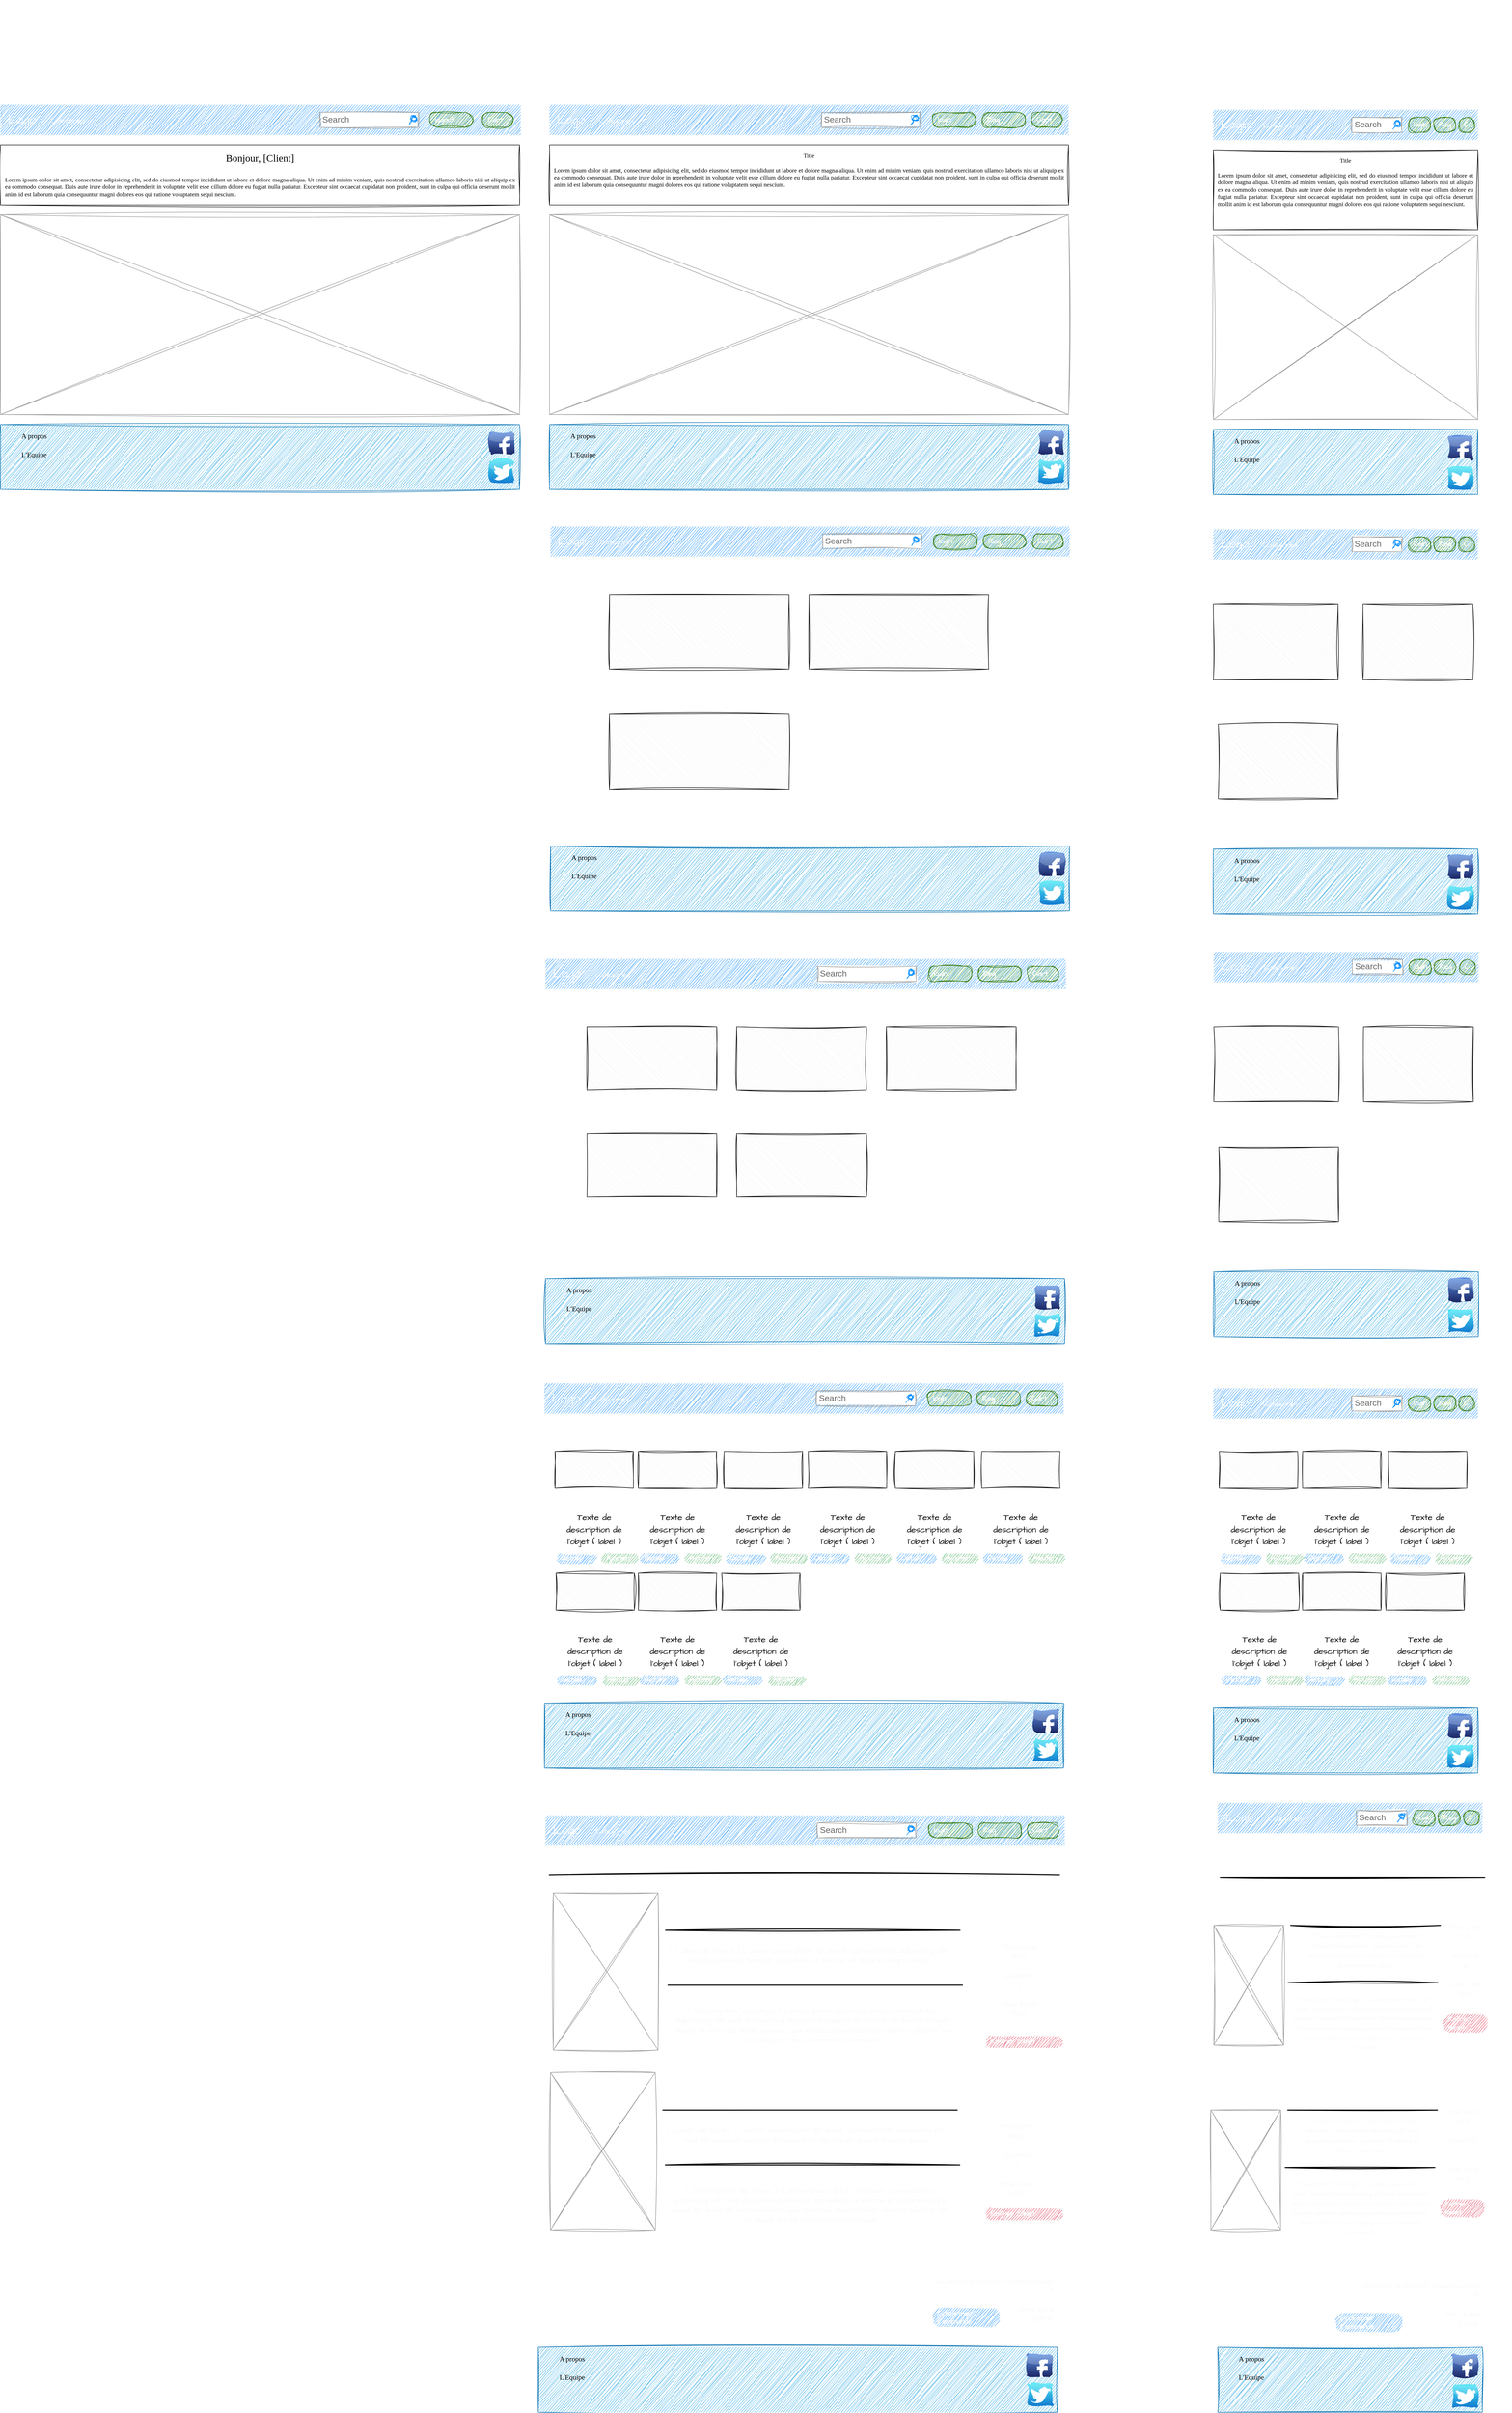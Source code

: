 <mxfile version="22.0.2" type="device">
  <diagram name="Page-1" id="03018318-947c-dd8e-b7a3-06fadd420f32">
    <mxGraphModel dx="4600" dy="2920" grid="1" gridSize="10" guides="1" tooltips="1" connect="1" arrows="1" fold="1" page="1" pageScale="1" pageWidth="1100" pageHeight="850" background="none" math="0" shadow="0">
      <root>
        <mxCell id="0" />
        <mxCell id="1" parent="0" />
        <mxCell id="677b7b8949515195-15" value="&lt;div style=&quot;&quot;&gt;&lt;span&gt;Title&lt;/span&gt;&lt;/div&gt;&lt;div style=&quot;text-align: justify&quot;&gt;&lt;span&gt;&lt;br&gt;&lt;/span&gt;&lt;/div&gt;&lt;div style=&quot;text-align: justify&quot;&gt;&lt;span&gt;Lorem ipsum dolor sit amet, consectetur adipisicing elit, sed do eiusmod tempor incididunt ut labore et dolore magna aliqua. Ut enim ad minim veniam, quis nostrud exercitation ullamco laboris nisi ut aliquip ex ea commodo consequat. Duis aute irure dolor in reprehenderit in voluptate velit esse cillum dolore eu fugiat nulla pariatur. Excepteur sint occaecat cupidatat non proident, sunt in culpa qui officia deserunt mollit anim id est laborum&lt;/span&gt;&lt;span style=&quot;background-color: initial;&quot;&gt;&amp;nbsp;quia consequuntur magni dolores eos qui ratione voluptatem sequi nesciunt.&amp;nbsp;&lt;/span&gt;&lt;/div&gt;" style="whiteSpace=wrap;html=1;rounded=0;shadow=0;labelBackgroundColor=none;strokeWidth=1;fillColor=none;fontFamily=Verdana;fontSize=12;align=center;verticalAlign=top;spacing=10;comic=1;sketch=1;curveFitting=1;jiggle=2;" parent="1" vertex="1">
          <mxGeometry x="40" y="100" width="1040" height="120" as="geometry" />
        </mxCell>
        <mxCell id="677b7b8949515195-16" value="" style="verticalLabelPosition=bottom;shadow=0;dashed=0;align=center;html=1;verticalAlign=top;strokeWidth=1;shape=mxgraph.mockup.graphics.simpleIcon;strokeColor=#999999;rounded=0;labelBackgroundColor=none;fontFamily=Verdana;fontSize=14;fontColor=#000000;comic=1;sketch=1;curveFitting=1;jiggle=2;" parent="1" vertex="1">
          <mxGeometry x="40" y="240" width="1040" height="400" as="geometry" />
        </mxCell>
        <mxCell id="677b7b8949515195-26" value="" style="whiteSpace=wrap;html=1;rounded=0;shadow=0;labelBackgroundColor=none;strokeWidth=1;fillColor=#1ba1e2;fontFamily=Verdana;fontSize=12;align=center;comic=1;sketch=1;curveFitting=1;jiggle=2;fontColor=#ffffff;strokeColor=#006EAF;" parent="1" vertex="1">
          <mxGeometry x="40" y="660" width="1040" height="130" as="geometry" />
        </mxCell>
        <mxCell id="677b7b8949515195-42" value="A propos" style="text;html=1;points=[];align=left;verticalAlign=top;spacingTop=-4;fontSize=14;fontFamily=Verdana;rounded=0;sketch=1;curveFitting=1;jiggle=2;" parent="1" vertex="1">
          <mxGeometry x="80" y="673" width="170" height="20" as="geometry" />
        </mxCell>
        <mxCell id="J30u3fll6PY6iF_mnKEZ-7" value="" style="dashed=0;outlineConnect=0;html=1;align=center;labelPosition=center;verticalLabelPosition=bottom;verticalAlign=top;shape=mxgraph.webicons.facebook;fillColor=#6294E4;gradientColor=#1A2665;sketch=1;hachureGap=4;jiggle=2;curveFitting=1;fontFamily=Architects Daughter;fontSource=https%3A%2F%2Ffonts.googleapis.com%2Fcss%3Ffamily%3DArchitects%2BDaughter;fontSize=20;" parent="1" vertex="1">
          <mxGeometry x="1020" y="673.8" width="50" height="46.2" as="geometry" />
        </mxCell>
        <mxCell id="J30u3fll6PY6iF_mnKEZ-8" value="" style="dashed=0;outlineConnect=0;html=1;align=center;labelPosition=center;verticalLabelPosition=bottom;verticalAlign=top;shape=mxgraph.webicons.twitter;fillColor=#49EAF7;gradientColor=#137BD0;sketch=1;hachureGap=4;jiggle=2;curveFitting=1;fontFamily=Architects Daughter;fontSource=https%3A%2F%2Ffonts.googleapis.com%2Fcss%3Ffamily%3DArchitects%2BDaughter;fontSize=20;" parent="1" vertex="1">
          <mxGeometry x="1020" y="730.8" width="50" height="45.4" as="geometry" />
        </mxCell>
        <mxCell id="J30u3fll6PY6iF_mnKEZ-11" value="&lt;font style=&quot;font-size: 24px;&quot;&gt;Logo&lt;/font&gt;" style="html=1;shadow=0;dashed=0;fillColor=#0085FC;strokeColor=none;fontSize=16;fontColor=#ffffff;align=left;spacing=15;sketch=1;hachureGap=4;jiggle=2;curveFitting=1;fontFamily=Architects Daughter;fontSource=https%3A%2F%2Ffonts.googleapis.com%2Fcss%3Ffamily%3DArchitects%2BDaughter;" parent="1" vertex="1">
          <mxGeometry x="40" y="20" width="1040" height="60" as="geometry" />
        </mxCell>
        <mxCell id="J30u3fll6PY6iF_mnKEZ-12" value="Categories" style="fillColor=none;strokeColor=none;fontSize=14;fontColor=#ffffff;align=center;sketch=1;hachureGap=4;jiggle=2;curveFitting=1;fontFamily=Architects Daughter;fontSource=https%3A%2F%2Ffonts.googleapis.com%2Fcss%3Ffamily%3DArchitects%2BDaughter;" parent="J30u3fll6PY6iF_mnKEZ-11" vertex="1">
          <mxGeometry width="90" height="40" relative="1" as="geometry">
            <mxPoint x="90" y="10" as="offset" />
          </mxGeometry>
        </mxCell>
        <mxCell id="677b7b8949515195-3" value="Search" style="strokeWidth=1;shadow=0;dashed=0;align=center;html=1;shape=mxgraph.mockup.forms.searchBox;strokeColor=#999999;mainText=;strokeColor2=#008cff;fontColor=#666666;fontSize=17;align=left;spacingLeft=3;rounded=0;labelBackgroundColor=none;comic=1;sketch=1;curveFitting=1;jiggle=2;" parent="J30u3fll6PY6iF_mnKEZ-11" vertex="1">
          <mxGeometry x="544.762" y="15" width="198.095" height="30" as="geometry" />
        </mxCell>
        <mxCell id="J30u3fll6PY6iF_mnKEZ-10" value="login" style="rounded=1;whiteSpace=wrap;html=1;arcSize=50;strokeColor=#2D7600;strokeWidth=1;fillColor=#60a917;fontColor=#ffffff;whiteSpace=wrap;align=left;verticalAlign=middle;spacingLeft=0;fontStyle=1;fontSize=14;spacing=10;sketch=1;hachureGap=4;jiggle=2;curveFitting=1;fontFamily=Architects Daughter;fontSource=https%3A%2F%2Ffonts.googleapis.com%2Fcss%3Ffamily%3DArchitects%2BDaughter;" parent="J30u3fll6PY6iF_mnKEZ-11" vertex="1">
          <mxGeometry x="767.619" y="15" width="86.667" height="30" as="geometry" />
        </mxCell>
        <mxCell id="J30u3fll6PY6iF_mnKEZ-19" value="Reg" style="rounded=1;whiteSpace=wrap;html=1;arcSize=50;strokeColor=#2D7600;strokeWidth=1;fillColor=#60a917;fontColor=#ffffff;whiteSpace=wrap;align=left;verticalAlign=middle;spacingLeft=0;fontStyle=1;fontSize=14;spacing=10;sketch=1;hachureGap=4;jiggle=2;curveFitting=1;fontFamily=Architects Daughter;fontSource=https%3A%2F%2Ffonts.googleapis.com%2Fcss%3Ffamily%3DArchitects%2BDaughter;" parent="J30u3fll6PY6iF_mnKEZ-11" vertex="1">
          <mxGeometry x="866.667" y="15" width="86.667" height="30" as="geometry" />
        </mxCell>
        <mxCell id="J30u3fll6PY6iF_mnKEZ-20" value="Cart" style="rounded=1;whiteSpace=wrap;html=1;arcSize=50;strokeColor=#2D7600;strokeWidth=1;fillColor=#60a917;fontColor=#ffffff;whiteSpace=wrap;align=left;verticalAlign=middle;spacingLeft=0;fontStyle=1;fontSize=14;spacing=10;sketch=1;hachureGap=4;jiggle=2;curveFitting=1;fontFamily=Architects Daughter;fontSource=https%3A%2F%2Ffonts.googleapis.com%2Fcss%3Ffamily%3DArchitects%2BDaughter;" parent="J30u3fll6PY6iF_mnKEZ-11" vertex="1">
          <mxGeometry x="965.714" y="15" width="61.905" height="30" as="geometry" />
        </mxCell>
        <mxCell id="J30u3fll6PY6iF_mnKEZ-21" value="L&#39;Equipe" style="text;html=1;points=[];align=left;verticalAlign=top;spacingTop=-4;fontSize=14;fontFamily=Verdana;rounded=0;sketch=1;curveFitting=1;jiggle=2;" parent="1" vertex="1">
          <mxGeometry x="80" y="710" width="170" height="20" as="geometry" />
        </mxCell>
        <mxCell id="J30u3fll6PY6iF_mnKEZ-24" value="" style="whiteSpace=wrap;html=1;rounded=0;shadow=0;labelBackgroundColor=none;strokeWidth=1;fillColor=#1ba1e2;fontFamily=Verdana;fontSize=12;align=center;comic=1;sketch=1;curveFitting=1;jiggle=2;fontColor=#ffffff;strokeColor=#006EAF;" parent="1" vertex="1">
          <mxGeometry x="42" y="1504" width="1040" height="130" as="geometry" />
        </mxCell>
        <mxCell id="J30u3fll6PY6iF_mnKEZ-25" value="A propos" style="text;html=1;points=[];align=left;verticalAlign=top;spacingTop=-4;fontSize=14;fontFamily=Verdana;rounded=0;sketch=1;curveFitting=1;jiggle=2;" parent="1" vertex="1">
          <mxGeometry x="82" y="1517" width="170" height="20" as="geometry" />
        </mxCell>
        <mxCell id="J30u3fll6PY6iF_mnKEZ-26" value="" style="dashed=0;outlineConnect=0;html=1;align=center;labelPosition=center;verticalLabelPosition=bottom;verticalAlign=top;shape=mxgraph.webicons.facebook;fillColor=#6294E4;gradientColor=#1A2665;sketch=1;hachureGap=4;jiggle=2;curveFitting=1;fontFamily=Architects Daughter;fontSource=https%3A%2F%2Ffonts.googleapis.com%2Fcss%3Ffamily%3DArchitects%2BDaughter;fontSize=20;" parent="1" vertex="1">
          <mxGeometry x="1022" y="1517.8" width="50" height="46.2" as="geometry" />
        </mxCell>
        <mxCell id="J30u3fll6PY6iF_mnKEZ-27" value="" style="dashed=0;outlineConnect=0;html=1;align=center;labelPosition=center;verticalLabelPosition=bottom;verticalAlign=top;shape=mxgraph.webicons.twitter;fillColor=#49EAF7;gradientColor=#137BD0;sketch=1;hachureGap=4;jiggle=2;curveFitting=1;fontFamily=Architects Daughter;fontSource=https%3A%2F%2Ffonts.googleapis.com%2Fcss%3Ffamily%3DArchitects%2BDaughter;fontSize=20;" parent="1" vertex="1">
          <mxGeometry x="1022" y="1574.8" width="50" height="45.4" as="geometry" />
        </mxCell>
        <mxCell id="J30u3fll6PY6iF_mnKEZ-28" value="&lt;font style=&quot;font-size: 24px;&quot;&gt;Logo&lt;/font&gt;" style="html=1;shadow=0;dashed=0;fillColor=#0085FC;strokeColor=none;fontSize=16;fontColor=#ffffff;align=left;spacing=15;sketch=1;hachureGap=4;jiggle=2;curveFitting=1;fontFamily=Architects Daughter;fontSource=https%3A%2F%2Ffonts.googleapis.com%2Fcss%3Ffamily%3DArchitects%2BDaughter;" parent="1" vertex="1">
          <mxGeometry x="42" y="864" width="1040" height="60" as="geometry" />
        </mxCell>
        <mxCell id="J30u3fll6PY6iF_mnKEZ-29" value="Categories" style="fillColor=none;strokeColor=none;fontSize=14;fontColor=#ffffff;align=center;sketch=1;hachureGap=4;jiggle=2;curveFitting=1;fontFamily=Architects Daughter;fontSource=https%3A%2F%2Ffonts.googleapis.com%2Fcss%3Ffamily%3DArchitects%2BDaughter;" parent="J30u3fll6PY6iF_mnKEZ-28" vertex="1">
          <mxGeometry width="90" height="40" relative="1" as="geometry">
            <mxPoint x="90" y="10" as="offset" />
          </mxGeometry>
        </mxCell>
        <mxCell id="J30u3fll6PY6iF_mnKEZ-30" value="Search" style="strokeWidth=1;shadow=0;dashed=0;align=center;html=1;shape=mxgraph.mockup.forms.searchBox;strokeColor=#999999;mainText=;strokeColor2=#008cff;fontColor=#666666;fontSize=17;align=left;spacingLeft=3;rounded=0;labelBackgroundColor=none;comic=1;sketch=1;curveFitting=1;jiggle=2;" parent="J30u3fll6PY6iF_mnKEZ-28" vertex="1">
          <mxGeometry x="544.762" y="15" width="198.095" height="30" as="geometry" />
        </mxCell>
        <mxCell id="J30u3fll6PY6iF_mnKEZ-31" value="login" style="rounded=1;whiteSpace=wrap;html=1;arcSize=50;strokeColor=#2D7600;strokeWidth=1;fillColor=#60a917;fontColor=#ffffff;whiteSpace=wrap;align=left;verticalAlign=middle;spacingLeft=0;fontStyle=1;fontSize=14;spacing=10;sketch=1;hachureGap=4;jiggle=2;curveFitting=1;fontFamily=Architects Daughter;fontSource=https%3A%2F%2Ffonts.googleapis.com%2Fcss%3Ffamily%3DArchitects%2BDaughter;" parent="J30u3fll6PY6iF_mnKEZ-28" vertex="1">
          <mxGeometry x="767.619" y="15" width="86.667" height="30" as="geometry" />
        </mxCell>
        <mxCell id="J30u3fll6PY6iF_mnKEZ-32" value="Reg" style="rounded=1;whiteSpace=wrap;html=1;arcSize=50;strokeColor=#2D7600;strokeWidth=1;fillColor=#60a917;fontColor=#ffffff;whiteSpace=wrap;align=left;verticalAlign=middle;spacingLeft=0;fontStyle=1;fontSize=14;spacing=10;sketch=1;hachureGap=4;jiggle=2;curveFitting=1;fontFamily=Architects Daughter;fontSource=https%3A%2F%2Ffonts.googleapis.com%2Fcss%3Ffamily%3DArchitects%2BDaughter;" parent="J30u3fll6PY6iF_mnKEZ-28" vertex="1">
          <mxGeometry x="866.667" y="15" width="86.667" height="30" as="geometry" />
        </mxCell>
        <mxCell id="J30u3fll6PY6iF_mnKEZ-33" value="Cart" style="rounded=1;whiteSpace=wrap;html=1;arcSize=50;strokeColor=#2D7600;strokeWidth=1;fillColor=#60a917;fontColor=#ffffff;whiteSpace=wrap;align=left;verticalAlign=middle;spacingLeft=0;fontStyle=1;fontSize=14;spacing=10;sketch=1;hachureGap=4;jiggle=2;curveFitting=1;fontFamily=Architects Daughter;fontSource=https%3A%2F%2Ffonts.googleapis.com%2Fcss%3Ffamily%3DArchitects%2BDaughter;" parent="J30u3fll6PY6iF_mnKEZ-28" vertex="1">
          <mxGeometry x="965.714" y="15" width="61.905" height="30" as="geometry" />
        </mxCell>
        <mxCell id="J30u3fll6PY6iF_mnKEZ-34" value="L&#39;Equipe" style="text;html=1;points=[];align=left;verticalAlign=top;spacingTop=-4;fontSize=14;fontFamily=Verdana;rounded=0;sketch=1;curveFitting=1;jiggle=2;" parent="1" vertex="1">
          <mxGeometry x="82" y="1554" width="170" height="20" as="geometry" />
        </mxCell>
        <mxCell id="J30u3fll6PY6iF_mnKEZ-35" value="&lt;font style=&quot;font-size: 20px;&quot;&gt;Categories&lt;/font&gt;" style="html=1;shadow=0;dashed=0;shape=mxgraph.bootstrap.rrect;rSize=5;strokeColor=none;strokeWidth=1;fillColor=#0085FC;fontColor=#FFFFFF;whiteSpace=wrap;align=left;verticalAlign=middle;spacingLeft=0;fontStyle=1;fontSize=14;spacing=5;sketch=1;hachureGap=4;jiggle=2;curveFitting=1;fontFamily=Architects Daughter;fontSource=https%3A%2F%2Ffonts.googleapis.com%2Fcss%3Ffamily%3DArchitects%2BDaughter;" parent="1" vertex="1">
          <mxGeometry x="490" y="940" width="120" height="20" as="geometry" />
        </mxCell>
        <mxCell id="J30u3fll6PY6iF_mnKEZ-37" value="" style="verticalLabelPosition=bottom;verticalAlign=top;html=1;shape=mxgraph.basic.patternFillRect;fillStyle=diagRev;step=5;fillStrokeWidth=0.2;fillStrokeColor=#dddddd;sketch=1;hachureGap=4;jiggle=2;curveFitting=1;fontFamily=Architects Daughter;fontSource=https%3A%2F%2Ffonts.googleapis.com%2Fcss%3Ffamily%3DArchitects%2BDaughter;fontSize=20;" parent="1" vertex="1">
          <mxGeometry x="160" y="1000" width="360" height="150" as="geometry" />
        </mxCell>
        <mxCell id="J30u3fll6PY6iF_mnKEZ-38" value="" style="verticalLabelPosition=bottom;verticalAlign=top;html=1;shape=mxgraph.basic.patternFillRect;fillStyle=diagRev;step=5;fillStrokeWidth=0.2;fillStrokeColor=#dddddd;sketch=1;hachureGap=4;jiggle=2;curveFitting=1;fontFamily=Architects Daughter;fontSource=https%3A%2F%2Ffonts.googleapis.com%2Fcss%3Ffamily%3DArchitects%2BDaughter;fontSize=20;" parent="1" vertex="1">
          <mxGeometry x="560" y="1000" width="360" height="150" as="geometry" />
        </mxCell>
        <mxCell id="J30u3fll6PY6iF_mnKEZ-39" value="&lt;font style=&quot;font-size: 20px;&quot;&gt;Categorie 1&lt;/font&gt;" style="html=1;shadow=0;dashed=0;shape=mxgraph.bootstrap.rrect;rSize=5;strokeColor=none;strokeWidth=1;fillColor=#0085FC;fontColor=#FFFFFF;whiteSpace=wrap;align=left;verticalAlign=middle;spacingLeft=0;fontStyle=1;fontSize=14;spacing=5;sketch=1;hachureGap=4;jiggle=2;curveFitting=1;fontFamily=Architects Daughter;fontSource=https%3A%2F%2Ffonts.googleapis.com%2Fcss%3Ffamily%3DArchitects%2BDaughter;" parent="1" vertex="1">
          <mxGeometry x="280" y="1170" width="120" height="20" as="geometry" />
        </mxCell>
        <mxCell id="J30u3fll6PY6iF_mnKEZ-40" value="&lt;font style=&quot;font-size: 20px;&quot;&gt;Categorie 2&lt;br&gt;&lt;/font&gt;" style="html=1;shadow=0;dashed=0;shape=mxgraph.bootstrap.rrect;rSize=5;strokeColor=none;strokeWidth=1;fillColor=#0085FC;fontColor=#FFFFFF;whiteSpace=wrap;align=left;verticalAlign=middle;spacingLeft=0;fontStyle=1;fontSize=14;spacing=5;sketch=1;hachureGap=4;jiggle=2;curveFitting=1;fontFamily=Architects Daughter;fontSource=https%3A%2F%2Ffonts.googleapis.com%2Fcss%3Ffamily%3DArchitects%2BDaughter;" parent="1" vertex="1">
          <mxGeometry x="680" y="1170" width="120" height="20" as="geometry" />
        </mxCell>
        <mxCell id="J30u3fll6PY6iF_mnKEZ-41" value="" style="verticalLabelPosition=bottom;verticalAlign=top;html=1;shape=mxgraph.basic.patternFillRect;fillStyle=diagRev;step=5;fillStrokeWidth=0.2;fillStrokeColor=#dddddd;sketch=1;hachureGap=4;jiggle=2;curveFitting=1;fontFamily=Architects Daughter;fontSource=https%3A%2F%2Ffonts.googleapis.com%2Fcss%3Ffamily%3DArchitects%2BDaughter;fontSize=20;" parent="1" vertex="1">
          <mxGeometry x="160" y="1240" width="360" height="150" as="geometry" />
        </mxCell>
        <mxCell id="J30u3fll6PY6iF_mnKEZ-42" value="&lt;font style=&quot;font-size: 20px;&quot;&gt;Categorie 3&lt;br&gt;&lt;/font&gt;" style="html=1;shadow=0;dashed=0;shape=mxgraph.bootstrap.rrect;rSize=5;strokeColor=none;strokeWidth=1;fillColor=#0085FC;fontColor=#FFFFFF;whiteSpace=wrap;align=left;verticalAlign=middle;spacingLeft=0;fontStyle=1;fontSize=14;spacing=5;sketch=1;hachureGap=4;jiggle=2;curveFitting=1;fontFamily=Architects Daughter;fontSource=https%3A%2F%2Ffonts.googleapis.com%2Fcss%3Ffamily%3DArchitects%2BDaughter;" parent="1" vertex="1">
          <mxGeometry x="280" y="1410" width="120" height="20" as="geometry" />
        </mxCell>
        <mxCell id="J30u3fll6PY6iF_mnKEZ-43" value="" style="whiteSpace=wrap;html=1;rounded=0;shadow=0;labelBackgroundColor=none;strokeWidth=1;fillColor=#1ba1e2;fontFamily=Verdana;fontSize=12;align=center;comic=1;sketch=1;curveFitting=1;jiggle=2;fontColor=#ffffff;strokeColor=#006EAF;" parent="1" vertex="1">
          <mxGeometry x="32" y="2370" width="1040" height="130" as="geometry" />
        </mxCell>
        <mxCell id="J30u3fll6PY6iF_mnKEZ-44" value="A propos" style="text;html=1;points=[];align=left;verticalAlign=top;spacingTop=-4;fontSize=14;fontFamily=Verdana;rounded=0;sketch=1;curveFitting=1;jiggle=2;" parent="1" vertex="1">
          <mxGeometry x="72" y="2383" width="170" height="20" as="geometry" />
        </mxCell>
        <mxCell id="J30u3fll6PY6iF_mnKEZ-45" value="" style="dashed=0;outlineConnect=0;html=1;align=center;labelPosition=center;verticalLabelPosition=bottom;verticalAlign=top;shape=mxgraph.webicons.facebook;fillColor=#6294E4;gradientColor=#1A2665;sketch=1;hachureGap=4;jiggle=2;curveFitting=1;fontFamily=Architects Daughter;fontSource=https%3A%2F%2Ffonts.googleapis.com%2Fcss%3Ffamily%3DArchitects%2BDaughter;fontSize=20;" parent="1" vertex="1">
          <mxGeometry x="1012" y="2383.8" width="50" height="46.2" as="geometry" />
        </mxCell>
        <mxCell id="J30u3fll6PY6iF_mnKEZ-46" value="" style="dashed=0;outlineConnect=0;html=1;align=center;labelPosition=center;verticalLabelPosition=bottom;verticalAlign=top;shape=mxgraph.webicons.twitter;fillColor=#49EAF7;gradientColor=#137BD0;sketch=1;hachureGap=4;jiggle=2;curveFitting=1;fontFamily=Architects Daughter;fontSource=https%3A%2F%2Ffonts.googleapis.com%2Fcss%3Ffamily%3DArchitects%2BDaughter;fontSize=20;" parent="1" vertex="1">
          <mxGeometry x="1012" y="2440.8" width="50" height="45.4" as="geometry" />
        </mxCell>
        <mxCell id="J30u3fll6PY6iF_mnKEZ-47" value="&lt;font style=&quot;font-size: 24px;&quot;&gt;Logo&lt;/font&gt;" style="html=1;shadow=0;dashed=0;fillColor=#0085FC;strokeColor=none;fontSize=16;fontColor=#ffffff;align=left;spacing=15;sketch=1;hachureGap=4;jiggle=2;curveFitting=1;fontFamily=Architects Daughter;fontSource=https%3A%2F%2Ffonts.googleapis.com%2Fcss%3Ffamily%3DArchitects%2BDaughter;" parent="1" vertex="1">
          <mxGeometry x="32" y="1730" width="1040" height="60" as="geometry" />
        </mxCell>
        <mxCell id="J30u3fll6PY6iF_mnKEZ-48" value="Categories" style="fillColor=none;strokeColor=none;fontSize=14;fontColor=#ffffff;align=center;sketch=1;hachureGap=4;jiggle=2;curveFitting=1;fontFamily=Architects Daughter;fontSource=https%3A%2F%2Ffonts.googleapis.com%2Fcss%3Ffamily%3DArchitects%2BDaughter;" parent="J30u3fll6PY6iF_mnKEZ-47" vertex="1">
          <mxGeometry width="90" height="40" relative="1" as="geometry">
            <mxPoint x="90" y="10" as="offset" />
          </mxGeometry>
        </mxCell>
        <mxCell id="J30u3fll6PY6iF_mnKEZ-49" value="Search" style="strokeWidth=1;shadow=0;dashed=0;align=center;html=1;shape=mxgraph.mockup.forms.searchBox;strokeColor=#999999;mainText=;strokeColor2=#008cff;fontColor=#666666;fontSize=17;align=left;spacingLeft=3;rounded=0;labelBackgroundColor=none;comic=1;sketch=1;curveFitting=1;jiggle=2;" parent="J30u3fll6PY6iF_mnKEZ-47" vertex="1">
          <mxGeometry x="544.762" y="15" width="198.095" height="30" as="geometry" />
        </mxCell>
        <mxCell id="J30u3fll6PY6iF_mnKEZ-50" value="login" style="rounded=1;whiteSpace=wrap;html=1;arcSize=50;strokeColor=#2D7600;strokeWidth=1;fillColor=#60a917;fontColor=#ffffff;whiteSpace=wrap;align=left;verticalAlign=middle;spacingLeft=0;fontStyle=1;fontSize=14;spacing=10;sketch=1;hachureGap=4;jiggle=2;curveFitting=1;fontFamily=Architects Daughter;fontSource=https%3A%2F%2Ffonts.googleapis.com%2Fcss%3Ffamily%3DArchitects%2BDaughter;" parent="J30u3fll6PY6iF_mnKEZ-47" vertex="1">
          <mxGeometry x="767.619" y="15" width="86.667" height="30" as="geometry" />
        </mxCell>
        <mxCell id="J30u3fll6PY6iF_mnKEZ-51" value="Reg" style="rounded=1;whiteSpace=wrap;html=1;arcSize=50;strokeColor=#2D7600;strokeWidth=1;fillColor=#60a917;fontColor=#ffffff;whiteSpace=wrap;align=left;verticalAlign=middle;spacingLeft=0;fontStyle=1;fontSize=14;spacing=10;sketch=1;hachureGap=4;jiggle=2;curveFitting=1;fontFamily=Architects Daughter;fontSource=https%3A%2F%2Ffonts.googleapis.com%2Fcss%3Ffamily%3DArchitects%2BDaughter;" parent="J30u3fll6PY6iF_mnKEZ-47" vertex="1">
          <mxGeometry x="866.667" y="15" width="86.667" height="30" as="geometry" />
        </mxCell>
        <mxCell id="J30u3fll6PY6iF_mnKEZ-52" value="Cart" style="rounded=1;whiteSpace=wrap;html=1;arcSize=50;strokeColor=#2D7600;strokeWidth=1;fillColor=#60a917;fontColor=#ffffff;whiteSpace=wrap;align=left;verticalAlign=middle;spacingLeft=0;fontStyle=1;fontSize=14;spacing=10;sketch=1;hachureGap=4;jiggle=2;curveFitting=1;fontFamily=Architects Daughter;fontSource=https%3A%2F%2Ffonts.googleapis.com%2Fcss%3Ffamily%3DArchitects%2BDaughter;" parent="J30u3fll6PY6iF_mnKEZ-47" vertex="1">
          <mxGeometry x="965.714" y="15" width="61.905" height="30" as="geometry" />
        </mxCell>
        <mxCell id="J30u3fll6PY6iF_mnKEZ-53" value="L&#39;Equipe" style="text;html=1;points=[];align=left;verticalAlign=top;spacingTop=-4;fontSize=14;fontFamily=Verdana;rounded=0;sketch=1;curveFitting=1;jiggle=2;" parent="1" vertex="1">
          <mxGeometry x="72" y="2420" width="170" height="20" as="geometry" />
        </mxCell>
        <mxCell id="J30u3fll6PY6iF_mnKEZ-54" value="&lt;font style=&quot;font-size: 20px;&quot;&gt;Sous-categories&lt;/font&gt;" style="html=1;shadow=0;dashed=0;shape=mxgraph.bootstrap.rrect;rSize=5;strokeColor=none;strokeWidth=1;fillColor=#0085FC;fontColor=#FFFFFF;whiteSpace=wrap;align=left;verticalAlign=middle;spacingLeft=0;fontStyle=1;fontSize=14;spacing=5;sketch=1;hachureGap=4;jiggle=2;curveFitting=1;fontFamily=Architects Daughter;fontSource=https%3A%2F%2Ffonts.googleapis.com%2Fcss%3Ffamily%3DArchitects%2BDaughter;" parent="1" vertex="1">
          <mxGeometry x="472" y="1806" width="160" height="20" as="geometry" />
        </mxCell>
        <mxCell id="J30u3fll6PY6iF_mnKEZ-55" value="" style="verticalLabelPosition=bottom;verticalAlign=top;html=1;shape=mxgraph.basic.patternFillRect;fillStyle=diagRev;step=5;fillStrokeWidth=0.2;fillStrokeColor=#dddddd;sketch=1;hachureGap=4;jiggle=2;curveFitting=1;fontFamily=Architects Daughter;fontSource=https%3A%2F%2Ffonts.googleapis.com%2Fcss%3Ffamily%3DArchitects%2BDaughter;fontSize=20;" parent="1" vertex="1">
          <mxGeometry x="115" y="1866" width="260" height="126" as="geometry" />
        </mxCell>
        <mxCell id="J30u3fll6PY6iF_mnKEZ-57" value="&lt;font style=&quot;font-size: 20px;&quot;&gt;Sous-categorie 1&lt;/font&gt;" style="html=1;shadow=0;dashed=0;shape=mxgraph.bootstrap.rrect;rSize=5;strokeColor=none;strokeWidth=1;fillColor=#0085FC;fontColor=#FFFFFF;whiteSpace=wrap;align=left;verticalAlign=middle;spacingLeft=0;fontStyle=1;fontSize=14;spacing=5;sketch=1;hachureGap=4;jiggle=2;curveFitting=1;fontFamily=Architects Daughter;fontSource=https%3A%2F%2Ffonts.googleapis.com%2Fcss%3Ffamily%3DArchitects%2BDaughter;" parent="1" vertex="1">
          <mxGeometry x="162.5" y="2012" width="165" height="20" as="geometry" />
        </mxCell>
        <mxCell id="J30u3fll6PY6iF_mnKEZ-63" value="" style="verticalLabelPosition=bottom;verticalAlign=top;html=1;shape=mxgraph.basic.patternFillRect;fillStyle=diagRev;step=5;fillStrokeWidth=0.2;fillStrokeColor=#dddddd;sketch=1;hachureGap=4;jiggle=2;curveFitting=1;fontFamily=Architects Daughter;fontSource=https%3A%2F%2Ffonts.googleapis.com%2Fcss%3Ffamily%3DArchitects%2BDaughter;fontSize=20;" parent="1" vertex="1">
          <mxGeometry x="415" y="1866" width="260" height="126" as="geometry" />
        </mxCell>
        <mxCell id="J30u3fll6PY6iF_mnKEZ-64" value="&lt;font style=&quot;font-size: 20px;&quot;&gt;Sous-categorie 2&lt;br&gt;&lt;/font&gt;" style="html=1;shadow=0;dashed=0;shape=mxgraph.bootstrap.rrect;rSize=5;strokeColor=none;strokeWidth=1;fillColor=#0085FC;fontColor=#FFFFFF;whiteSpace=wrap;align=left;verticalAlign=middle;spacingLeft=0;fontStyle=1;fontSize=14;spacing=5;sketch=1;hachureGap=4;jiggle=2;curveFitting=1;fontFamily=Architects Daughter;fontSource=https%3A%2F%2Ffonts.googleapis.com%2Fcss%3Ffamily%3DArchitects%2BDaughter;" parent="1" vertex="1">
          <mxGeometry x="462.5" y="2012" width="172.5" height="20" as="geometry" />
        </mxCell>
        <mxCell id="J30u3fll6PY6iF_mnKEZ-65" value="" style="verticalLabelPosition=bottom;verticalAlign=top;html=1;shape=mxgraph.basic.patternFillRect;fillStyle=diagRev;step=5;fillStrokeWidth=0.2;fillStrokeColor=#dddddd;sketch=1;hachureGap=4;jiggle=2;curveFitting=1;fontFamily=Architects Daughter;fontSource=https%3A%2F%2Ffonts.googleapis.com%2Fcss%3Ffamily%3DArchitects%2BDaughter;fontSize=20;" parent="1" vertex="1">
          <mxGeometry x="715" y="1866" width="260" height="126" as="geometry" />
        </mxCell>
        <mxCell id="J30u3fll6PY6iF_mnKEZ-66" value="&lt;font style=&quot;font-size: 20px;&quot;&gt;Sous-categorie 3&lt;/font&gt;" style="html=1;shadow=0;dashed=0;shape=mxgraph.bootstrap.rrect;rSize=5;strokeColor=none;strokeWidth=1;fillColor=#0085FC;fontColor=#FFFFFF;whiteSpace=wrap;align=left;verticalAlign=middle;spacingLeft=0;fontStyle=1;fontSize=14;spacing=5;sketch=1;hachureGap=4;jiggle=2;curveFitting=1;fontFamily=Architects Daughter;fontSource=https%3A%2F%2Ffonts.googleapis.com%2Fcss%3Ffamily%3DArchitects%2BDaughter;" parent="1" vertex="1">
          <mxGeometry x="762.5" y="2012" width="165" height="20" as="geometry" />
        </mxCell>
        <mxCell id="J30u3fll6PY6iF_mnKEZ-67" value="" style="verticalLabelPosition=bottom;verticalAlign=top;html=1;shape=mxgraph.basic.patternFillRect;fillStyle=diagRev;step=5;fillStrokeWidth=0.2;fillStrokeColor=#dddddd;sketch=1;hachureGap=4;jiggle=2;curveFitting=1;fontFamily=Architects Daughter;fontSource=https%3A%2F%2Ffonts.googleapis.com%2Fcss%3Ffamily%3DArchitects%2BDaughter;fontSize=20;" parent="1" vertex="1">
          <mxGeometry x="115" y="2080" width="260" height="126" as="geometry" />
        </mxCell>
        <mxCell id="J30u3fll6PY6iF_mnKEZ-68" value="&lt;font style=&quot;font-size: 20px;&quot;&gt;Sous-categorie 4&lt;/font&gt;" style="html=1;shadow=0;dashed=0;shape=mxgraph.bootstrap.rrect;rSize=5;strokeColor=none;strokeWidth=1;fillColor=#0085FC;fontColor=#FFFFFF;whiteSpace=wrap;align=left;verticalAlign=middle;spacingLeft=0;fontStyle=1;fontSize=14;spacing=5;sketch=1;hachureGap=4;jiggle=2;curveFitting=1;fontFamily=Architects Daughter;fontSource=https%3A%2F%2Ffonts.googleapis.com%2Fcss%3Ffamily%3DArchitects%2BDaughter;" parent="1" vertex="1">
          <mxGeometry x="162.5" y="2226" width="172.5" height="20" as="geometry" />
        </mxCell>
        <mxCell id="J30u3fll6PY6iF_mnKEZ-69" value="" style="verticalLabelPosition=bottom;verticalAlign=top;html=1;shape=mxgraph.basic.patternFillRect;fillStyle=diagRev;step=5;fillStrokeWidth=0.2;fillStrokeColor=#dddddd;sketch=1;hachureGap=4;jiggle=2;curveFitting=1;fontFamily=Architects Daughter;fontSource=https%3A%2F%2Ffonts.googleapis.com%2Fcss%3Ffamily%3DArchitects%2BDaughter;fontSize=20;" parent="1" vertex="1">
          <mxGeometry x="415" y="2080" width="260" height="126" as="geometry" />
        </mxCell>
        <mxCell id="J30u3fll6PY6iF_mnKEZ-70" value="&lt;font style=&quot;font-size: 20px;&quot;&gt;Sous-categorie 5&lt;/font&gt;" style="html=1;shadow=0;dashed=0;shape=mxgraph.bootstrap.rrect;rSize=5;strokeColor=none;strokeWidth=1;fillColor=#0085FC;fontColor=#FFFFFF;whiteSpace=wrap;align=left;verticalAlign=middle;spacingLeft=0;fontStyle=1;fontSize=14;spacing=5;sketch=1;hachureGap=4;jiggle=2;curveFitting=1;fontFamily=Architects Daughter;fontSource=https%3A%2F%2Ffonts.googleapis.com%2Fcss%3Ffamily%3DArchitects%2BDaughter;" parent="1" vertex="1">
          <mxGeometry x="462.5" y="2226" width="172.5" height="20" as="geometry" />
        </mxCell>
        <mxCell id="J30u3fll6PY6iF_mnKEZ-71" value="" style="whiteSpace=wrap;html=1;rounded=0;shadow=0;labelBackgroundColor=none;strokeWidth=1;fillColor=#1ba1e2;fontFamily=Verdana;fontSize=12;align=center;comic=1;sketch=1;curveFitting=1;jiggle=2;fontColor=#ffffff;strokeColor=#006EAF;" parent="1" vertex="1">
          <mxGeometry x="30" y="3220" width="1040" height="130" as="geometry" />
        </mxCell>
        <mxCell id="J30u3fll6PY6iF_mnKEZ-72" value="A propos" style="text;html=1;points=[];align=left;verticalAlign=top;spacingTop=-4;fontSize=14;fontFamily=Verdana;rounded=0;sketch=1;curveFitting=1;jiggle=2;" parent="1" vertex="1">
          <mxGeometry x="70" y="3233" width="170" height="20" as="geometry" />
        </mxCell>
        <mxCell id="J30u3fll6PY6iF_mnKEZ-73" value="" style="dashed=0;outlineConnect=0;html=1;align=center;labelPosition=center;verticalLabelPosition=bottom;verticalAlign=top;shape=mxgraph.webicons.facebook;fillColor=#6294E4;gradientColor=#1A2665;sketch=1;hachureGap=4;jiggle=2;curveFitting=1;fontFamily=Architects Daughter;fontSource=https%3A%2F%2Ffonts.googleapis.com%2Fcss%3Ffamily%3DArchitects%2BDaughter;fontSize=20;" parent="1" vertex="1">
          <mxGeometry x="1010" y="3233.8" width="50" height="46.2" as="geometry" />
        </mxCell>
        <mxCell id="J30u3fll6PY6iF_mnKEZ-74" value="" style="dashed=0;outlineConnect=0;html=1;align=center;labelPosition=center;verticalLabelPosition=bottom;verticalAlign=top;shape=mxgraph.webicons.twitter;fillColor=#49EAF7;gradientColor=#137BD0;sketch=1;hachureGap=4;jiggle=2;curveFitting=1;fontFamily=Architects Daughter;fontSource=https%3A%2F%2Ffonts.googleapis.com%2Fcss%3Ffamily%3DArchitects%2BDaughter;fontSize=20;" parent="1" vertex="1">
          <mxGeometry x="1010" y="3290.8" width="50" height="45.4" as="geometry" />
        </mxCell>
        <mxCell id="J30u3fll6PY6iF_mnKEZ-75" value="&lt;font style=&quot;font-size: 24px;&quot;&gt;Logo&lt;/font&gt;" style="html=1;shadow=0;dashed=0;fillColor=#0085FC;strokeColor=none;fontSize=16;fontColor=#ffffff;align=left;spacing=15;sketch=1;hachureGap=4;jiggle=2;curveFitting=1;fontFamily=Architects Daughter;fontSource=https%3A%2F%2Ffonts.googleapis.com%2Fcss%3Ffamily%3DArchitects%2BDaughter;" parent="1" vertex="1">
          <mxGeometry x="30" y="2580" width="1040" height="60" as="geometry" />
        </mxCell>
        <mxCell id="J30u3fll6PY6iF_mnKEZ-76" value="Categories" style="fillColor=none;strokeColor=none;fontSize=14;fontColor=#ffffff;align=center;sketch=1;hachureGap=4;jiggle=2;curveFitting=1;fontFamily=Architects Daughter;fontSource=https%3A%2F%2Ffonts.googleapis.com%2Fcss%3Ffamily%3DArchitects%2BDaughter;" parent="J30u3fll6PY6iF_mnKEZ-75" vertex="1">
          <mxGeometry width="90" height="40" relative="1" as="geometry">
            <mxPoint x="90" y="10" as="offset" />
          </mxGeometry>
        </mxCell>
        <mxCell id="J30u3fll6PY6iF_mnKEZ-77" value="Search" style="strokeWidth=1;shadow=0;dashed=0;align=center;html=1;shape=mxgraph.mockup.forms.searchBox;strokeColor=#999999;mainText=;strokeColor2=#008cff;fontColor=#666666;fontSize=17;align=left;spacingLeft=3;rounded=0;labelBackgroundColor=none;comic=1;sketch=1;curveFitting=1;jiggle=2;" parent="J30u3fll6PY6iF_mnKEZ-75" vertex="1">
          <mxGeometry x="544.762" y="15" width="198.095" height="30" as="geometry" />
        </mxCell>
        <mxCell id="J30u3fll6PY6iF_mnKEZ-78" value="login" style="rounded=1;whiteSpace=wrap;html=1;arcSize=50;strokeColor=#2D7600;strokeWidth=1;fillColor=#60a917;fontColor=#ffffff;whiteSpace=wrap;align=left;verticalAlign=middle;spacingLeft=0;fontStyle=1;fontSize=14;spacing=10;sketch=1;hachureGap=4;jiggle=2;curveFitting=1;fontFamily=Architects Daughter;fontSource=https%3A%2F%2Ffonts.googleapis.com%2Fcss%3Ffamily%3DArchitects%2BDaughter;" parent="J30u3fll6PY6iF_mnKEZ-75" vertex="1">
          <mxGeometry x="767.619" y="15" width="86.667" height="30" as="geometry" />
        </mxCell>
        <mxCell id="J30u3fll6PY6iF_mnKEZ-79" value="Reg" style="rounded=1;whiteSpace=wrap;html=1;arcSize=50;strokeColor=#2D7600;strokeWidth=1;fillColor=#60a917;fontColor=#ffffff;whiteSpace=wrap;align=left;verticalAlign=middle;spacingLeft=0;fontStyle=1;fontSize=14;spacing=10;sketch=1;hachureGap=4;jiggle=2;curveFitting=1;fontFamily=Architects Daughter;fontSource=https%3A%2F%2Ffonts.googleapis.com%2Fcss%3Ffamily%3DArchitects%2BDaughter;" parent="J30u3fll6PY6iF_mnKEZ-75" vertex="1">
          <mxGeometry x="866.667" y="15" width="86.667" height="30" as="geometry" />
        </mxCell>
        <mxCell id="J30u3fll6PY6iF_mnKEZ-80" value="Cart" style="rounded=1;whiteSpace=wrap;html=1;arcSize=50;strokeColor=#2D7600;strokeWidth=1;fillColor=#60a917;fontColor=#ffffff;whiteSpace=wrap;align=left;verticalAlign=middle;spacingLeft=0;fontStyle=1;fontSize=14;spacing=10;sketch=1;hachureGap=4;jiggle=2;curveFitting=1;fontFamily=Architects Daughter;fontSource=https%3A%2F%2Ffonts.googleapis.com%2Fcss%3Ffamily%3DArchitects%2BDaughter;" parent="J30u3fll6PY6iF_mnKEZ-75" vertex="1">
          <mxGeometry x="965.714" y="15" width="61.905" height="30" as="geometry" />
        </mxCell>
        <mxCell id="J30u3fll6PY6iF_mnKEZ-81" value="L&#39;Equipe" style="text;html=1;points=[];align=left;verticalAlign=top;spacingTop=-4;fontSize=14;fontFamily=Verdana;rounded=0;sketch=1;curveFitting=1;jiggle=2;" parent="1" vertex="1">
          <mxGeometry x="70" y="3270" width="170" height="20" as="geometry" />
        </mxCell>
        <mxCell id="J30u3fll6PY6iF_mnKEZ-82" value="&lt;font style=&quot;font-size: 20px;&quot;&gt;Liste d&#39;objets&lt;br&gt;&lt;/font&gt;" style="html=1;shadow=0;dashed=0;shape=mxgraph.bootstrap.rrect;rSize=5;strokeColor=none;strokeWidth=1;fillColor=#0085FC;fontColor=#FFFFFF;whiteSpace=wrap;align=left;verticalAlign=middle;spacingLeft=0;fontStyle=1;fontSize=14;spacing=5;sketch=1;hachureGap=4;jiggle=2;curveFitting=1;fontFamily=Architects Daughter;fontSource=https%3A%2F%2Ffonts.googleapis.com%2Fcss%3Ffamily%3DArchitects%2BDaughter;" parent="1" vertex="1">
          <mxGeometry x="470" y="2656" width="160" height="20" as="geometry" />
        </mxCell>
        <mxCell id="J30u3fll6PY6iF_mnKEZ-83" value="" style="verticalLabelPosition=bottom;verticalAlign=top;html=1;shape=mxgraph.basic.patternFillRect;fillStyle=diagRev;step=5;fillStrokeWidth=0.2;fillStrokeColor=#dddddd;sketch=1;hachureGap=4;jiggle=2;curveFitting=1;fontFamily=Architects Daughter;fontSource=https%3A%2F%2Ffonts.googleapis.com%2Fcss%3Ffamily%3DArchitects%2BDaughter;fontSize=20;" parent="1" vertex="1">
          <mxGeometry x="51" y="2716" width="157" height="74" as="geometry" />
        </mxCell>
        <mxCell id="J30u3fll6PY6iF_mnKEZ-84" value="&lt;font style=&quot;font-size: 20px;&quot;&gt;Objet&lt;br&gt;&lt;/font&gt;" style="html=1;shadow=0;dashed=0;shape=mxgraph.bootstrap.rrect;rSize=5;strokeColor=none;strokeWidth=1;fillColor=#0085FC;fontColor=#FFFFFF;whiteSpace=wrap;align=left;verticalAlign=middle;spacingLeft=0;fontStyle=1;fontSize=14;spacing=5;sketch=1;hachureGap=4;jiggle=2;curveFitting=1;fontFamily=Architects Daughter;fontSource=https%3A%2F%2Ffonts.googleapis.com%2Fcss%3Ffamily%3DArchitects%2BDaughter;" parent="1" vertex="1">
          <mxGeometry x="89.75" y="2800" width="79.5" height="20" as="geometry" />
        </mxCell>
        <mxCell id="J30u3fll6PY6iF_mnKEZ-93" value="&lt;font style=&quot;font-size: 17px;&quot;&gt;Texte de description de l&#39;objet ( label )&lt;/font&gt;" style="text;html=1;strokeColor=none;fillColor=none;align=center;verticalAlign=middle;whiteSpace=wrap;rounded=0;fontSize=20;fontFamily=Architects Daughter;" parent="1" vertex="1">
          <mxGeometry x="51" y="2832" width="157" height="78" as="geometry" />
        </mxCell>
        <mxCell id="J30u3fll6PY6iF_mnKEZ-94" value="Details" style="rounded=1;whiteSpace=wrap;html=1;arcSize=50;strokeColor=none;strokeWidth=1;fillColor=#0085FC;fontColor=#FFFFFF;whiteSpace=wrap;align=left;verticalAlign=middle;spacingLeft=0;fontStyle=1;fontSize=14;spacing=10;sketch=1;hachureGap=4;jiggle=2;curveFitting=1;fontFamily=Architects Daughter;fontSource=https%3A%2F%2Ffonts.googleapis.com%2Fcss%3Ffamily%3DArchitects%2BDaughter;" parent="1" vertex="1">
          <mxGeometry x="53" y="2920" width="80" height="20" as="geometry" />
        </mxCell>
        <mxCell id="J30u3fll6PY6iF_mnKEZ-95" value="Ajouter" style="rounded=1;whiteSpace=wrap;html=1;arcSize=50;strokeColor=none;strokeWidth=1;fillColor=#33A64C;fontColor=#FFFFFF;whiteSpace=wrap;align=left;verticalAlign=middle;spacingLeft=0;fontStyle=1;fontSize=14;spacing=10;sketch=1;hachureGap=4;jiggle=2;curveFitting=1;fontFamily=Architects Daughter;fontSource=https%3A%2F%2Ffonts.googleapis.com%2Fcss%3Ffamily%3DArchitects%2BDaughter;" parent="1" vertex="1">
          <mxGeometry x="143" y="2920" width="75" height="20" as="geometry" />
        </mxCell>
        <mxCell id="J30u3fll6PY6iF_mnKEZ-96" value="" style="verticalLabelPosition=bottom;verticalAlign=top;html=1;shape=mxgraph.basic.patternFillRect;fillStyle=diagRev;step=5;fillStrokeWidth=0.2;fillStrokeColor=#dddddd;sketch=1;hachureGap=4;jiggle=2;curveFitting=1;fontFamily=Architects Daughter;fontSource=https%3A%2F%2Ffonts.googleapis.com%2Fcss%3Ffamily%3DArchitects%2BDaughter;fontSize=20;" parent="1" vertex="1">
          <mxGeometry x="218" y="2716" width="157" height="74" as="geometry" />
        </mxCell>
        <mxCell id="J30u3fll6PY6iF_mnKEZ-97" value="&lt;font style=&quot;font-size: 20px;&quot;&gt;Objet&lt;/font&gt;" style="html=1;shadow=0;dashed=0;shape=mxgraph.bootstrap.rrect;rSize=5;strokeColor=none;strokeWidth=1;fillColor=#0085FC;fontColor=#FFFFFF;whiteSpace=wrap;align=left;verticalAlign=middle;spacingLeft=0;fontStyle=1;fontSize=14;spacing=5;sketch=1;hachureGap=4;jiggle=2;curveFitting=1;fontFamily=Architects Daughter;fontSource=https%3A%2F%2Ffonts.googleapis.com%2Fcss%3Ffamily%3DArchitects%2BDaughter;" parent="1" vertex="1">
          <mxGeometry x="256.75" y="2800" width="79.5" height="20" as="geometry" />
        </mxCell>
        <mxCell id="J30u3fll6PY6iF_mnKEZ-98" value="&lt;font style=&quot;font-size: 17px;&quot;&gt;Texte de description de l&#39;objet ( label )&lt;/font&gt;" style="text;html=1;strokeColor=none;fillColor=none;align=center;verticalAlign=middle;whiteSpace=wrap;rounded=0;fontSize=20;fontFamily=Architects Daughter;" parent="1" vertex="1">
          <mxGeometry x="218" y="2832" width="157" height="78" as="geometry" />
        </mxCell>
        <mxCell id="J30u3fll6PY6iF_mnKEZ-99" value="Details" style="rounded=1;whiteSpace=wrap;html=1;arcSize=50;strokeColor=none;strokeWidth=1;fillColor=#0085FC;fontColor=#FFFFFF;whiteSpace=wrap;align=left;verticalAlign=middle;spacingLeft=0;fontStyle=1;fontSize=14;spacing=10;sketch=1;hachureGap=4;jiggle=2;curveFitting=1;fontFamily=Architects Daughter;fontSource=https%3A%2F%2Ffonts.googleapis.com%2Fcss%3Ffamily%3DArchitects%2BDaughter;" parent="1" vertex="1">
          <mxGeometry x="220" y="2920" width="80" height="20" as="geometry" />
        </mxCell>
        <mxCell id="J30u3fll6PY6iF_mnKEZ-100" value="Ajouter" style="rounded=1;whiteSpace=wrap;html=1;arcSize=50;strokeColor=none;strokeWidth=1;fillColor=#33A64C;fontColor=#FFFFFF;whiteSpace=wrap;align=left;verticalAlign=middle;spacingLeft=0;fontStyle=1;fontSize=14;spacing=10;sketch=1;hachureGap=4;jiggle=2;curveFitting=1;fontFamily=Architects Daughter;fontSource=https%3A%2F%2Ffonts.googleapis.com%2Fcss%3Ffamily%3DArchitects%2BDaughter;" parent="1" vertex="1">
          <mxGeometry x="310" y="2920" width="75" height="20" as="geometry" />
        </mxCell>
        <mxCell id="J30u3fll6PY6iF_mnKEZ-101" value="" style="verticalLabelPosition=bottom;verticalAlign=top;html=1;shape=mxgraph.basic.patternFillRect;fillStyle=diagRev;step=5;fillStrokeWidth=0.2;fillStrokeColor=#dddddd;sketch=1;hachureGap=4;jiggle=2;curveFitting=1;fontFamily=Architects Daughter;fontSource=https%3A%2F%2Ffonts.googleapis.com%2Fcss%3Ffamily%3DArchitects%2BDaughter;fontSize=20;" parent="1" vertex="1">
          <mxGeometry x="390" y="2716" width="157" height="74" as="geometry" />
        </mxCell>
        <mxCell id="J30u3fll6PY6iF_mnKEZ-102" value="&lt;font style=&quot;font-size: 20px;&quot;&gt;Objet&lt;/font&gt;" style="html=1;shadow=0;dashed=0;shape=mxgraph.bootstrap.rrect;rSize=5;strokeColor=none;strokeWidth=1;fillColor=#0085FC;fontColor=#FFFFFF;whiteSpace=wrap;align=left;verticalAlign=middle;spacingLeft=0;fontStyle=1;fontSize=14;spacing=5;sketch=1;hachureGap=4;jiggle=2;curveFitting=1;fontFamily=Architects Daughter;fontSource=https%3A%2F%2Ffonts.googleapis.com%2Fcss%3Ffamily%3DArchitects%2BDaughter;" parent="1" vertex="1">
          <mxGeometry x="428.75" y="2800" width="79.5" height="20" as="geometry" />
        </mxCell>
        <mxCell id="J30u3fll6PY6iF_mnKEZ-103" value="&lt;font style=&quot;font-size: 17px;&quot;&gt;Texte de description de l&#39;objet ( label )&lt;/font&gt;" style="text;html=1;strokeColor=none;fillColor=none;align=center;verticalAlign=middle;whiteSpace=wrap;rounded=0;fontSize=20;fontFamily=Architects Daughter;" parent="1" vertex="1">
          <mxGeometry x="390" y="2832" width="157" height="78" as="geometry" />
        </mxCell>
        <mxCell id="J30u3fll6PY6iF_mnKEZ-104" value="Details" style="rounded=1;whiteSpace=wrap;html=1;arcSize=50;strokeColor=none;strokeWidth=1;fillColor=#0085FC;fontColor=#FFFFFF;whiteSpace=wrap;align=left;verticalAlign=middle;spacingLeft=0;fontStyle=1;fontSize=14;spacing=10;sketch=1;hachureGap=4;jiggle=2;curveFitting=1;fontFamily=Architects Daughter;fontSource=https%3A%2F%2Ffonts.googleapis.com%2Fcss%3Ffamily%3DArchitects%2BDaughter;" parent="1" vertex="1">
          <mxGeometry x="392" y="2920" width="80" height="20" as="geometry" />
        </mxCell>
        <mxCell id="J30u3fll6PY6iF_mnKEZ-105" value="Ajouter" style="rounded=1;whiteSpace=wrap;html=1;arcSize=50;strokeColor=none;strokeWidth=1;fillColor=#33A64C;fontColor=#FFFFFF;whiteSpace=wrap;align=left;verticalAlign=middle;spacingLeft=0;fontStyle=1;fontSize=14;spacing=10;sketch=1;hachureGap=4;jiggle=2;curveFitting=1;fontFamily=Architects Daughter;fontSource=https%3A%2F%2Ffonts.googleapis.com%2Fcss%3Ffamily%3DArchitects%2BDaughter;" parent="1" vertex="1">
          <mxGeometry x="482" y="2920" width="75" height="20" as="geometry" />
        </mxCell>
        <mxCell id="J30u3fll6PY6iF_mnKEZ-106" value="" style="verticalLabelPosition=bottom;verticalAlign=top;html=1;shape=mxgraph.basic.patternFillRect;fillStyle=diagRev;step=5;fillStrokeWidth=0.2;fillStrokeColor=#dddddd;sketch=1;hachureGap=4;jiggle=2;curveFitting=1;fontFamily=Architects Daughter;fontSource=https%3A%2F%2Ffonts.googleapis.com%2Fcss%3Ffamily%3DArchitects%2BDaughter;fontSize=20;" parent="1" vertex="1">
          <mxGeometry x="558.5" y="2716" width="157" height="74" as="geometry" />
        </mxCell>
        <mxCell id="J30u3fll6PY6iF_mnKEZ-107" value="&lt;font style=&quot;font-size: 20px;&quot;&gt;Objet&lt;/font&gt;" style="html=1;shadow=0;dashed=0;shape=mxgraph.bootstrap.rrect;rSize=5;strokeColor=none;strokeWidth=1;fillColor=#0085FC;fontColor=#FFFFFF;whiteSpace=wrap;align=left;verticalAlign=middle;spacingLeft=0;fontStyle=1;fontSize=14;spacing=5;sketch=1;hachureGap=4;jiggle=2;curveFitting=1;fontFamily=Architects Daughter;fontSource=https%3A%2F%2Ffonts.googleapis.com%2Fcss%3Ffamily%3DArchitects%2BDaughter;" parent="1" vertex="1">
          <mxGeometry x="597.25" y="2800" width="79.5" height="20" as="geometry" />
        </mxCell>
        <mxCell id="J30u3fll6PY6iF_mnKEZ-108" value="&lt;font style=&quot;font-size: 17px;&quot;&gt;Texte de description de l&#39;objet ( label )&lt;/font&gt;" style="text;html=1;strokeColor=none;fillColor=none;align=center;verticalAlign=middle;whiteSpace=wrap;rounded=0;fontSize=20;fontFamily=Architects Daughter;" parent="1" vertex="1">
          <mxGeometry x="558.5" y="2832" width="157" height="78" as="geometry" />
        </mxCell>
        <mxCell id="J30u3fll6PY6iF_mnKEZ-109" value="Details" style="rounded=1;whiteSpace=wrap;html=1;arcSize=50;strokeColor=none;strokeWidth=1;fillColor=#0085FC;fontColor=#FFFFFF;whiteSpace=wrap;align=left;verticalAlign=middle;spacingLeft=0;fontStyle=1;fontSize=14;spacing=10;sketch=1;hachureGap=4;jiggle=2;curveFitting=1;fontFamily=Architects Daughter;fontSource=https%3A%2F%2Ffonts.googleapis.com%2Fcss%3Ffamily%3DArchitects%2BDaughter;" parent="1" vertex="1">
          <mxGeometry x="560.5" y="2920" width="80" height="20" as="geometry" />
        </mxCell>
        <mxCell id="J30u3fll6PY6iF_mnKEZ-110" value="Ajouter" style="rounded=1;whiteSpace=wrap;html=1;arcSize=50;strokeColor=none;strokeWidth=1;fillColor=#33A64C;fontColor=#FFFFFF;whiteSpace=wrap;align=left;verticalAlign=middle;spacingLeft=0;fontStyle=1;fontSize=14;spacing=10;sketch=1;hachureGap=4;jiggle=2;curveFitting=1;fontFamily=Architects Daughter;fontSource=https%3A%2F%2Ffonts.googleapis.com%2Fcss%3Ffamily%3DArchitects%2BDaughter;" parent="1" vertex="1">
          <mxGeometry x="650.5" y="2920" width="75" height="20" as="geometry" />
        </mxCell>
        <mxCell id="J30u3fll6PY6iF_mnKEZ-111" value="" style="verticalLabelPosition=bottom;verticalAlign=top;html=1;shape=mxgraph.basic.patternFillRect;fillStyle=diagRev;step=5;fillStrokeWidth=0.2;fillStrokeColor=#dddddd;sketch=1;hachureGap=4;jiggle=2;curveFitting=1;fontFamily=Architects Daughter;fontSource=https%3A%2F%2Ffonts.googleapis.com%2Fcss%3Ffamily%3DArchitects%2BDaughter;fontSize=20;" parent="1" vertex="1">
          <mxGeometry x="733" y="2716" width="157" height="74" as="geometry" />
        </mxCell>
        <mxCell id="J30u3fll6PY6iF_mnKEZ-112" value="&lt;font style=&quot;font-size: 20px;&quot;&gt;Objet&lt;/font&gt;" style="html=1;shadow=0;dashed=0;shape=mxgraph.bootstrap.rrect;rSize=5;strokeColor=none;strokeWidth=1;fillColor=#0085FC;fontColor=#FFFFFF;whiteSpace=wrap;align=left;verticalAlign=middle;spacingLeft=0;fontStyle=1;fontSize=14;spacing=5;sketch=1;hachureGap=4;jiggle=2;curveFitting=1;fontFamily=Architects Daughter;fontSource=https%3A%2F%2Ffonts.googleapis.com%2Fcss%3Ffamily%3DArchitects%2BDaughter;" parent="1" vertex="1">
          <mxGeometry x="771.75" y="2800" width="79.5" height="20" as="geometry" />
        </mxCell>
        <mxCell id="J30u3fll6PY6iF_mnKEZ-113" value="&lt;font style=&quot;font-size: 17px;&quot;&gt;Texte de description de l&#39;objet ( label )&lt;/font&gt;" style="text;html=1;strokeColor=none;fillColor=none;align=center;verticalAlign=middle;whiteSpace=wrap;rounded=0;fontSize=20;fontFamily=Architects Daughter;" parent="1" vertex="1">
          <mxGeometry x="733" y="2832" width="157" height="78" as="geometry" />
        </mxCell>
        <mxCell id="J30u3fll6PY6iF_mnKEZ-114" value="Details" style="rounded=1;whiteSpace=wrap;html=1;arcSize=50;strokeColor=none;strokeWidth=1;fillColor=#0085FC;fontColor=#FFFFFF;whiteSpace=wrap;align=left;verticalAlign=middle;spacingLeft=0;fontStyle=1;fontSize=14;spacing=10;sketch=1;hachureGap=4;jiggle=2;curveFitting=1;fontFamily=Architects Daughter;fontSource=https%3A%2F%2Ffonts.googleapis.com%2Fcss%3Ffamily%3DArchitects%2BDaughter;" parent="1" vertex="1">
          <mxGeometry x="735" y="2920" width="80" height="20" as="geometry" />
        </mxCell>
        <mxCell id="J30u3fll6PY6iF_mnKEZ-115" value="Ajouter" style="rounded=1;whiteSpace=wrap;html=1;arcSize=50;strokeColor=none;strokeWidth=1;fillColor=#33A64C;fontColor=#FFFFFF;whiteSpace=wrap;align=left;verticalAlign=middle;spacingLeft=0;fontStyle=1;fontSize=14;spacing=10;sketch=1;hachureGap=4;jiggle=2;curveFitting=1;fontFamily=Architects Daughter;fontSource=https%3A%2F%2Ffonts.googleapis.com%2Fcss%3Ffamily%3DArchitects%2BDaughter;" parent="1" vertex="1">
          <mxGeometry x="825" y="2920" width="75" height="20" as="geometry" />
        </mxCell>
        <mxCell id="J30u3fll6PY6iF_mnKEZ-116" value="" style="verticalLabelPosition=bottom;verticalAlign=top;html=1;shape=mxgraph.basic.patternFillRect;fillStyle=diagRev;step=5;fillStrokeWidth=0.2;fillStrokeColor=#dddddd;sketch=1;hachureGap=4;jiggle=2;curveFitting=1;fontFamily=Architects Daughter;fontSource=https%3A%2F%2Ffonts.googleapis.com%2Fcss%3Ffamily%3DArchitects%2BDaughter;fontSize=20;" parent="1" vertex="1">
          <mxGeometry x="53" y="2960" width="157" height="74" as="geometry" />
        </mxCell>
        <mxCell id="J30u3fll6PY6iF_mnKEZ-117" value="&lt;font style=&quot;font-size: 20px;&quot;&gt;Objet&lt;/font&gt;" style="html=1;shadow=0;dashed=0;shape=mxgraph.bootstrap.rrect;rSize=5;strokeColor=none;strokeWidth=1;fillColor=#0085FC;fontColor=#FFFFFF;whiteSpace=wrap;align=left;verticalAlign=middle;spacingLeft=0;fontStyle=1;fontSize=14;spacing=5;sketch=1;hachureGap=4;jiggle=2;curveFitting=1;fontFamily=Architects Daughter;fontSource=https%3A%2F%2Ffonts.googleapis.com%2Fcss%3Ffamily%3DArchitects%2BDaughter;" parent="1" vertex="1">
          <mxGeometry x="91.75" y="3044" width="79.5" height="20" as="geometry" />
        </mxCell>
        <mxCell id="J30u3fll6PY6iF_mnKEZ-118" value="&lt;font style=&quot;font-size: 17px;&quot;&gt;Texte de description de l&#39;objet ( label )&lt;/font&gt;" style="text;html=1;strokeColor=none;fillColor=none;align=center;verticalAlign=middle;whiteSpace=wrap;rounded=0;fontSize=20;fontFamily=Architects Daughter;" parent="1" vertex="1">
          <mxGeometry x="53" y="3076" width="157" height="78" as="geometry" />
        </mxCell>
        <mxCell id="J30u3fll6PY6iF_mnKEZ-119" value="Details" style="rounded=1;whiteSpace=wrap;html=1;arcSize=50;strokeColor=none;strokeWidth=1;fillColor=#0085FC;fontColor=#FFFFFF;whiteSpace=wrap;align=left;verticalAlign=middle;spacingLeft=0;fontStyle=1;fontSize=14;spacing=10;sketch=1;hachureGap=4;jiggle=2;curveFitting=1;fontFamily=Architects Daughter;fontSource=https%3A%2F%2Ffonts.googleapis.com%2Fcss%3Ffamily%3DArchitects%2BDaughter;" parent="1" vertex="1">
          <mxGeometry x="55" y="3164" width="80" height="20" as="geometry" />
        </mxCell>
        <mxCell id="J30u3fll6PY6iF_mnKEZ-120" value="Ajouter" style="rounded=1;whiteSpace=wrap;html=1;arcSize=50;strokeColor=none;strokeWidth=1;fillColor=#33A64C;fontColor=#FFFFFF;whiteSpace=wrap;align=left;verticalAlign=middle;spacingLeft=0;fontStyle=1;fontSize=14;spacing=10;sketch=1;hachureGap=4;jiggle=2;curveFitting=1;fontFamily=Architects Daughter;fontSource=https%3A%2F%2Ffonts.googleapis.com%2Fcss%3Ffamily%3DArchitects%2BDaughter;" parent="1" vertex="1">
          <mxGeometry x="145" y="3164" width="75" height="20" as="geometry" />
        </mxCell>
        <mxCell id="J30u3fll6PY6iF_mnKEZ-121" value="" style="verticalLabelPosition=bottom;verticalAlign=top;html=1;shape=mxgraph.basic.patternFillRect;fillStyle=diagRev;step=5;fillStrokeWidth=0.2;fillStrokeColor=#dddddd;sketch=1;hachureGap=4;jiggle=2;curveFitting=1;fontFamily=Architects Daughter;fontSource=https%3A%2F%2Ffonts.googleapis.com%2Fcss%3Ffamily%3DArchitects%2BDaughter;fontSize=20;" parent="1" vertex="1">
          <mxGeometry x="218" y="2960" width="157" height="74" as="geometry" />
        </mxCell>
        <mxCell id="J30u3fll6PY6iF_mnKEZ-122" value="&lt;font style=&quot;font-size: 20px;&quot;&gt;Objet&lt;/font&gt;" style="html=1;shadow=0;dashed=0;shape=mxgraph.bootstrap.rrect;rSize=5;strokeColor=none;strokeWidth=1;fillColor=#0085FC;fontColor=#FFFFFF;whiteSpace=wrap;align=left;verticalAlign=middle;spacingLeft=0;fontStyle=1;fontSize=14;spacing=5;sketch=1;hachureGap=4;jiggle=2;curveFitting=1;fontFamily=Architects Daughter;fontSource=https%3A%2F%2Ffonts.googleapis.com%2Fcss%3Ffamily%3DArchitects%2BDaughter;" parent="1" vertex="1">
          <mxGeometry x="256.75" y="3044" width="79.5" height="20" as="geometry" />
        </mxCell>
        <mxCell id="J30u3fll6PY6iF_mnKEZ-123" value="&lt;font style=&quot;font-size: 17px;&quot;&gt;Texte de description de l&#39;objet ( label )&lt;/font&gt;" style="text;html=1;strokeColor=none;fillColor=none;align=center;verticalAlign=middle;whiteSpace=wrap;rounded=0;fontSize=20;fontFamily=Architects Daughter;" parent="1" vertex="1">
          <mxGeometry x="218" y="3076" width="157" height="78" as="geometry" />
        </mxCell>
        <mxCell id="J30u3fll6PY6iF_mnKEZ-124" value="Details" style="rounded=1;whiteSpace=wrap;html=1;arcSize=50;strokeColor=none;strokeWidth=1;fillColor=#0085FC;fontColor=#FFFFFF;whiteSpace=wrap;align=left;verticalAlign=middle;spacingLeft=0;fontStyle=1;fontSize=14;spacing=10;sketch=1;hachureGap=4;jiggle=2;curveFitting=1;fontFamily=Architects Daughter;fontSource=https%3A%2F%2Ffonts.googleapis.com%2Fcss%3Ffamily%3DArchitects%2BDaughter;" parent="1" vertex="1">
          <mxGeometry x="220" y="3164" width="80" height="20" as="geometry" />
        </mxCell>
        <mxCell id="J30u3fll6PY6iF_mnKEZ-125" value="Ajouter" style="rounded=1;whiteSpace=wrap;html=1;arcSize=50;strokeColor=none;strokeWidth=1;fillColor=#33A64C;fontColor=#FFFFFF;whiteSpace=wrap;align=left;verticalAlign=middle;spacingLeft=0;fontStyle=1;fontSize=14;spacing=10;sketch=1;hachureGap=4;jiggle=2;curveFitting=1;fontFamily=Architects Daughter;fontSource=https%3A%2F%2Ffonts.googleapis.com%2Fcss%3Ffamily%3DArchitects%2BDaughter;" parent="1" vertex="1">
          <mxGeometry x="310" y="3164" width="75" height="20" as="geometry" />
        </mxCell>
        <mxCell id="J30u3fll6PY6iF_mnKEZ-126" value="" style="verticalLabelPosition=bottom;verticalAlign=top;html=1;shape=mxgraph.basic.patternFillRect;fillStyle=diagRev;step=5;fillStrokeWidth=0.2;fillStrokeColor=#dddddd;sketch=1;hachureGap=4;jiggle=2;curveFitting=1;fontFamily=Architects Daughter;fontSource=https%3A%2F%2Ffonts.googleapis.com%2Fcss%3Ffamily%3DArchitects%2BDaughter;fontSize=20;" parent="1" vertex="1">
          <mxGeometry x="385" y="2960" width="157" height="74" as="geometry" />
        </mxCell>
        <mxCell id="J30u3fll6PY6iF_mnKEZ-127" value="&lt;font style=&quot;font-size: 20px;&quot;&gt;Objet&lt;/font&gt;" style="html=1;shadow=0;dashed=0;shape=mxgraph.bootstrap.rrect;rSize=5;strokeColor=none;strokeWidth=1;fillColor=#0085FC;fontColor=#FFFFFF;whiteSpace=wrap;align=left;verticalAlign=middle;spacingLeft=0;fontStyle=1;fontSize=14;spacing=5;sketch=1;hachureGap=4;jiggle=2;curveFitting=1;fontFamily=Architects Daughter;fontSource=https%3A%2F%2Ffonts.googleapis.com%2Fcss%3Ffamily%3DArchitects%2BDaughter;" parent="1" vertex="1">
          <mxGeometry x="423.75" y="3044" width="79.5" height="20" as="geometry" />
        </mxCell>
        <mxCell id="J30u3fll6PY6iF_mnKEZ-128" value="&lt;font style=&quot;font-size: 17px;&quot;&gt;Texte de description de l&#39;objet ( label )&lt;/font&gt;" style="text;html=1;strokeColor=none;fillColor=none;align=center;verticalAlign=middle;whiteSpace=wrap;rounded=0;fontSize=20;fontFamily=Architects Daughter;" parent="1" vertex="1">
          <mxGeometry x="385" y="3076" width="157" height="78" as="geometry" />
        </mxCell>
        <mxCell id="J30u3fll6PY6iF_mnKEZ-129" value="Details" style="rounded=1;whiteSpace=wrap;html=1;arcSize=50;strokeColor=none;strokeWidth=1;fillColor=#0085FC;fontColor=#FFFFFF;whiteSpace=wrap;align=left;verticalAlign=middle;spacingLeft=0;fontStyle=1;fontSize=14;spacing=10;sketch=1;hachureGap=4;jiggle=2;curveFitting=1;fontFamily=Architects Daughter;fontSource=https%3A%2F%2Ffonts.googleapis.com%2Fcss%3Ffamily%3DArchitects%2BDaughter;" parent="1" vertex="1">
          <mxGeometry x="387" y="3164" width="80" height="20" as="geometry" />
        </mxCell>
        <mxCell id="J30u3fll6PY6iF_mnKEZ-130" value="Ajouter" style="rounded=1;whiteSpace=wrap;html=1;arcSize=50;strokeColor=none;strokeWidth=1;fillColor=#33A64C;fontColor=#FFFFFF;whiteSpace=wrap;align=left;verticalAlign=middle;spacingLeft=0;fontStyle=1;fontSize=14;spacing=10;sketch=1;hachureGap=4;jiggle=2;curveFitting=1;fontFamily=Architects Daughter;fontSource=https%3A%2F%2Ffonts.googleapis.com%2Fcss%3Ffamily%3DArchitects%2BDaughter;" parent="1" vertex="1">
          <mxGeometry x="477" y="3164" width="75" height="20" as="geometry" />
        </mxCell>
        <mxCell id="J30u3fll6PY6iF_mnKEZ-131" value="" style="verticalLabelPosition=bottom;verticalAlign=top;html=1;shape=mxgraph.basic.patternFillRect;fillStyle=diagRev;step=5;fillStrokeWidth=0.2;fillStrokeColor=#dddddd;sketch=1;hachureGap=4;jiggle=2;curveFitting=1;fontFamily=Architects Daughter;fontSource=https%3A%2F%2Ffonts.googleapis.com%2Fcss%3Ffamily%3DArchitects%2BDaughter;fontSize=20;" parent="1" vertex="1">
          <mxGeometry x="906" y="2716" width="157" height="74" as="geometry" />
        </mxCell>
        <mxCell id="J30u3fll6PY6iF_mnKEZ-132" value="&lt;font style=&quot;font-size: 20px;&quot;&gt;Objet&lt;/font&gt;" style="html=1;shadow=0;dashed=0;shape=mxgraph.bootstrap.rrect;rSize=5;strokeColor=none;strokeWidth=1;fillColor=#0085FC;fontColor=#FFFFFF;whiteSpace=wrap;align=left;verticalAlign=middle;spacingLeft=0;fontStyle=1;fontSize=14;spacing=5;sketch=1;hachureGap=4;jiggle=2;curveFitting=1;fontFamily=Architects Daughter;fontSource=https%3A%2F%2Ffonts.googleapis.com%2Fcss%3Ffamily%3DArchitects%2BDaughter;" parent="1" vertex="1">
          <mxGeometry x="944.75" y="2800" width="79.5" height="20" as="geometry" />
        </mxCell>
        <mxCell id="J30u3fll6PY6iF_mnKEZ-133" value="&lt;font style=&quot;font-size: 17px;&quot;&gt;Texte de description de l&#39;objet ( label )&lt;/font&gt;" style="text;html=1;strokeColor=none;fillColor=none;align=center;verticalAlign=middle;whiteSpace=wrap;rounded=0;fontSize=20;fontFamily=Architects Daughter;" parent="1" vertex="1">
          <mxGeometry x="906" y="2832" width="157" height="78" as="geometry" />
        </mxCell>
        <mxCell id="J30u3fll6PY6iF_mnKEZ-134" value="Details" style="rounded=1;whiteSpace=wrap;html=1;arcSize=50;strokeColor=none;strokeWidth=1;fillColor=#0085FC;fontColor=#FFFFFF;whiteSpace=wrap;align=left;verticalAlign=middle;spacingLeft=0;fontStyle=1;fontSize=14;spacing=10;sketch=1;hachureGap=4;jiggle=2;curveFitting=1;fontFamily=Architects Daughter;fontSource=https%3A%2F%2Ffonts.googleapis.com%2Fcss%3Ffamily%3DArchitects%2BDaughter;" parent="1" vertex="1">
          <mxGeometry x="908" y="2920" width="80" height="20" as="geometry" />
        </mxCell>
        <mxCell id="J30u3fll6PY6iF_mnKEZ-135" value="Ajouter" style="rounded=1;whiteSpace=wrap;html=1;arcSize=50;strokeColor=none;strokeWidth=1;fillColor=#33A64C;fontColor=#FFFFFF;whiteSpace=wrap;align=left;verticalAlign=middle;spacingLeft=0;fontStyle=1;fontSize=14;spacing=10;sketch=1;hachureGap=4;jiggle=2;curveFitting=1;fontFamily=Architects Daughter;fontSource=https%3A%2F%2Ffonts.googleapis.com%2Fcss%3Ffamily%3DArchitects%2BDaughter;" parent="1" vertex="1">
          <mxGeometry x="998" y="2920" width="75" height="20" as="geometry" />
        </mxCell>
        <mxCell id="J30u3fll6PY6iF_mnKEZ-138" value="" style="verticalLabelPosition=bottom;shadow=0;dashed=0;align=center;html=1;verticalAlign=top;strokeWidth=1;shape=mxgraph.mockup.graphics.simpleIcon;strokeColor=#999999;rounded=0;labelBackgroundColor=none;fontFamily=Verdana;fontSize=14;fontColor=#000000;comic=1;sketch=1;curveFitting=1;jiggle=2;" parent="1" vertex="1">
          <mxGeometry x="47.5" y="3600" width="210" height="315" as="geometry" />
        </mxCell>
        <mxCell id="J30u3fll6PY6iF_mnKEZ-139" value="" style="whiteSpace=wrap;html=1;rounded=0;shadow=0;labelBackgroundColor=none;strokeWidth=1;fillColor=#1ba1e2;fontFamily=Verdana;fontSize=12;align=center;comic=1;sketch=1;curveFitting=1;jiggle=2;fontColor=#ffffff;strokeColor=#006EAF;" parent="1" vertex="1">
          <mxGeometry x="17.5" y="4510" width="1040" height="130" as="geometry" />
        </mxCell>
        <mxCell id="J30u3fll6PY6iF_mnKEZ-140" value="A propos" style="text;html=1;points=[];align=left;verticalAlign=top;spacingTop=-4;fontSize=14;fontFamily=Verdana;rounded=0;sketch=1;curveFitting=1;jiggle=2;" parent="1" vertex="1">
          <mxGeometry x="57.5" y="4523" width="170" height="20" as="geometry" />
        </mxCell>
        <mxCell id="J30u3fll6PY6iF_mnKEZ-141" value="" style="dashed=0;outlineConnect=0;html=1;align=center;labelPosition=center;verticalLabelPosition=bottom;verticalAlign=top;shape=mxgraph.webicons.facebook;fillColor=#6294E4;gradientColor=#1A2665;sketch=1;hachureGap=4;jiggle=2;curveFitting=1;fontFamily=Architects Daughter;fontSource=https%3A%2F%2Ffonts.googleapis.com%2Fcss%3Ffamily%3DArchitects%2BDaughter;fontSize=20;" parent="1" vertex="1">
          <mxGeometry x="997.5" y="4523.8" width="50" height="46.2" as="geometry" />
        </mxCell>
        <mxCell id="J30u3fll6PY6iF_mnKEZ-142" value="" style="dashed=0;outlineConnect=0;html=1;align=center;labelPosition=center;verticalLabelPosition=bottom;verticalAlign=top;shape=mxgraph.webicons.twitter;fillColor=#49EAF7;gradientColor=#137BD0;sketch=1;hachureGap=4;jiggle=2;curveFitting=1;fontFamily=Architects Daughter;fontSource=https%3A%2F%2Ffonts.googleapis.com%2Fcss%3Ffamily%3DArchitects%2BDaughter;fontSize=20;" parent="1" vertex="1">
          <mxGeometry x="997.5" y="4580.8" width="50" height="45.4" as="geometry" />
        </mxCell>
        <mxCell id="J30u3fll6PY6iF_mnKEZ-143" value="&lt;font style=&quot;font-size: 24px;&quot;&gt;Logo&lt;/font&gt;" style="html=1;shadow=0;dashed=0;fillColor=#0085FC;strokeColor=none;fontSize=16;fontColor=#ffffff;align=left;spacing=15;sketch=1;hachureGap=4;jiggle=2;curveFitting=1;fontFamily=Architects Daughter;fontSource=https%3A%2F%2Ffonts.googleapis.com%2Fcss%3Ffamily%3DArchitects%2BDaughter;" parent="1" vertex="1">
          <mxGeometry x="32" y="3445" width="1040" height="60" as="geometry" />
        </mxCell>
        <mxCell id="J30u3fll6PY6iF_mnKEZ-144" value="Categories" style="fillColor=none;strokeColor=none;fontSize=14;fontColor=#ffffff;align=center;sketch=1;hachureGap=4;jiggle=2;curveFitting=1;fontFamily=Architects Daughter;fontSource=https%3A%2F%2Ffonts.googleapis.com%2Fcss%3Ffamily%3DArchitects%2BDaughter;" parent="J30u3fll6PY6iF_mnKEZ-143" vertex="1">
          <mxGeometry width="90" height="40" relative="1" as="geometry">
            <mxPoint x="90" y="10" as="offset" />
          </mxGeometry>
        </mxCell>
        <mxCell id="J30u3fll6PY6iF_mnKEZ-145" value="Search" style="strokeWidth=1;shadow=0;dashed=0;align=center;html=1;shape=mxgraph.mockup.forms.searchBox;strokeColor=#999999;mainText=;strokeColor2=#008cff;fontColor=#666666;fontSize=17;align=left;spacingLeft=3;rounded=0;labelBackgroundColor=none;comic=1;sketch=1;curveFitting=1;jiggle=2;" parent="J30u3fll6PY6iF_mnKEZ-143" vertex="1">
          <mxGeometry x="544.762" y="15" width="198.095" height="30" as="geometry" />
        </mxCell>
        <mxCell id="J30u3fll6PY6iF_mnKEZ-146" value="login" style="rounded=1;whiteSpace=wrap;html=1;arcSize=50;strokeColor=#2D7600;strokeWidth=1;fillColor=#60a917;fontColor=#ffffff;whiteSpace=wrap;align=left;verticalAlign=middle;spacingLeft=0;fontStyle=1;fontSize=14;spacing=10;sketch=1;hachureGap=4;jiggle=2;curveFitting=1;fontFamily=Architects Daughter;fontSource=https%3A%2F%2Ffonts.googleapis.com%2Fcss%3Ffamily%3DArchitects%2BDaughter;" parent="J30u3fll6PY6iF_mnKEZ-143" vertex="1">
          <mxGeometry x="767.619" y="15" width="86.667" height="30" as="geometry" />
        </mxCell>
        <mxCell id="J30u3fll6PY6iF_mnKEZ-147" value="Reg" style="rounded=1;whiteSpace=wrap;html=1;arcSize=50;strokeColor=#2D7600;strokeWidth=1;fillColor=#60a917;fontColor=#ffffff;whiteSpace=wrap;align=left;verticalAlign=middle;spacingLeft=0;fontStyle=1;fontSize=14;spacing=10;sketch=1;hachureGap=4;jiggle=2;curveFitting=1;fontFamily=Architects Daughter;fontSource=https%3A%2F%2Ffonts.googleapis.com%2Fcss%3Ffamily%3DArchitects%2BDaughter;" parent="J30u3fll6PY6iF_mnKEZ-143" vertex="1">
          <mxGeometry x="866.667" y="15" width="86.667" height="30" as="geometry" />
        </mxCell>
        <mxCell id="J30u3fll6PY6iF_mnKEZ-148" value="Cart" style="rounded=1;whiteSpace=wrap;html=1;arcSize=50;strokeColor=#2D7600;strokeWidth=1;fillColor=#60a917;fontColor=#ffffff;whiteSpace=wrap;align=left;verticalAlign=middle;spacingLeft=0;fontStyle=1;fontSize=14;spacing=10;sketch=1;hachureGap=4;jiggle=2;curveFitting=1;fontFamily=Architects Daughter;fontSource=https%3A%2F%2Ffonts.googleapis.com%2Fcss%3Ffamily%3DArchitects%2BDaughter;" parent="J30u3fll6PY6iF_mnKEZ-143" vertex="1">
          <mxGeometry x="965.714" y="15" width="61.905" height="30" as="geometry" />
        </mxCell>
        <mxCell id="J30u3fll6PY6iF_mnKEZ-149" value="L&#39;Equipe" style="text;html=1;points=[];align=left;verticalAlign=top;spacingTop=-4;fontSize=14;fontFamily=Verdana;rounded=0;sketch=1;curveFitting=1;jiggle=2;" parent="1" vertex="1">
          <mxGeometry x="57.5" y="4560" width="170" height="20" as="geometry" />
        </mxCell>
        <mxCell id="J30u3fll6PY6iF_mnKEZ-150" value="Nom de l&#39;objet" style="html=1;shadow=0;dashed=0;shape=mxgraph.bootstrap.rrect;rSize=5;strokeColor=none;strokeWidth=1;fillColor=#6C767D;fontColor=#FFFFFF;whiteSpace=wrap;align=left;verticalAlign=middle;spacingLeft=10;fontStyle=1;fontSize=18;sketch=1;hachureGap=4;jiggle=2;curveFitting=1;fontFamily=Architects Daughter;fontSource=https%3A%2F%2Ffonts.googleapis.com%2Fcss%3Ffamily%3DArchitects%2BDaughter;" parent="1" vertex="1">
          <mxGeometry x="484.5" y="3620" width="150" height="40" as="geometry" />
        </mxCell>
        <mxCell id="J30u3fll6PY6iF_mnKEZ-151" value="( &quot;Label&quot; de l&#39;objet ) Lorem ipsum dolor sit amet, consectetur adipisicing elit, sed do eiusmod tempor incididunt ut labore et dolore magna aliqua." style="html=1;shadow=0;dashed=0;shape=mxgraph.bootstrap.rrect;rSize=5;strokeColor=#F8F9FA;strokeWidth=1;fillColor=none;fontColor=#F8F9FA;whiteSpace=wrap;align=center;verticalAlign=middle;spacingLeft=0;fontStyle=0;fontSize=16;spacing=5;sketch=1;hachureGap=4;jiggle=2;curveFitting=1;fontFamily=Architects Daughter;fontSource=https%3A%2F%2Ffonts.googleapis.com%2Fcss%3Ffamily%3DArchitects%2BDaughter;" parent="1" vertex="1">
          <mxGeometry x="269.5" y="3690" width="580" height="70" as="geometry" />
        </mxCell>
        <mxCell id="J30u3fll6PY6iF_mnKEZ-152" value="( &quot;Description&quot; de l&#39;objet ) Lorem ipsum dolor sit amet, consectetur adipisicing elit, sed do eiusmod tempor incididunt ut labore et dolore magna aliqua. Ut enim ad minim veniam, quis nostrud exercitation ullamco laboris nisi ut aliquip ex ea commodo consequat" style="html=1;shadow=0;dashed=0;shape=mxgraph.bootstrap.rrect;rSize=5;strokeColor=#F8F9FA;strokeWidth=1;fillColor=none;fontColor=#F8F9FA;whiteSpace=wrap;align=center;verticalAlign=middle;spacingLeft=0;fontStyle=0;fontSize=16;spacing=5;sketch=1;hachureGap=4;jiggle=2;curveFitting=1;fontFamily=Architects Daughter;fontSource=https%3A%2F%2Ffonts.googleapis.com%2Fcss%3Ffamily%3DArchitects%2BDaughter;" parent="1" vertex="1">
          <mxGeometry x="277.5" y="3800" width="580" height="130" as="geometry" />
        </mxCell>
        <mxCell id="J30u3fll6PY6iF_mnKEZ-153" value="" style="line;strokeWidth=2;html=1;sketch=1;hachureGap=4;jiggle=2;curveFitting=1;fontFamily=Architects Daughter;fontSource=https%3A%2F%2Ffonts.googleapis.com%2Fcss%3Ffamily%3DArchitects%2BDaughter;fontSize=20;" parent="1" vertex="1">
          <mxGeometry x="277.5" y="3780" width="590" height="10" as="geometry" />
        </mxCell>
        <mxCell id="J30u3fll6PY6iF_mnKEZ-155" value="" style="line;strokeWidth=2;html=1;sketch=1;hachureGap=4;jiggle=2;curveFitting=1;fontFamily=Architects Daughter;fontSource=https%3A%2F%2Ffonts.googleapis.com%2Fcss%3Ffamily%3DArchitects%2BDaughter;fontSize=20;" parent="1" vertex="1">
          <mxGeometry x="272.5" y="3670" width="590" height="10" as="geometry" />
        </mxCell>
        <mxCell id="J30u3fll6PY6iF_mnKEZ-156" value="Prix unité&lt;br&gt;45€&lt;br&gt;&lt;br&gt;Quantité&lt;br&gt;2&lt;br&gt;&lt;br&gt;Prix total&lt;br&gt;90€" style="html=1;shadow=0;dashed=0;shape=mxgraph.bootstrap.rrect;rSize=5;strokeColor=#F8F9FA;strokeWidth=1;fillColor=none;fontColor=#F8F9FA;whiteSpace=wrap;align=center;verticalAlign=middle;spacingLeft=0;fontStyle=0;fontSize=16;spacing=5;sketch=1;hachureGap=4;jiggle=2;curveFitting=1;fontFamily=Architects Daughter;fontSource=https%3A%2F%2Ffonts.googleapis.com%2Fcss%3Ffamily%3DArchitects%2BDaughter;" parent="1" vertex="1">
          <mxGeometry x="891" y="3650" width="182" height="250" as="geometry" />
        </mxCell>
        <mxCell id="J30u3fll6PY6iF_mnKEZ-157" value="" style="verticalLabelPosition=bottom;shadow=0;dashed=0;align=center;html=1;verticalAlign=top;strokeWidth=1;shape=mxgraph.mockup.graphics.simpleIcon;strokeColor=#999999;rounded=0;labelBackgroundColor=none;fontFamily=Verdana;fontSize=14;fontColor=#000000;comic=1;sketch=1;curveFitting=1;jiggle=2;" parent="1" vertex="1">
          <mxGeometry x="42" y="3960" width="210" height="315" as="geometry" />
        </mxCell>
        <mxCell id="J30u3fll6PY6iF_mnKEZ-158" value="Nom de l&#39;objet 2" style="html=1;shadow=0;dashed=0;shape=mxgraph.bootstrap.rrect;rSize=5;strokeColor=none;strokeWidth=1;fillColor=#6C767D;fontColor=#FFFFFF;whiteSpace=wrap;align=left;verticalAlign=middle;spacingLeft=10;fontStyle=1;fontSize=18;sketch=1;hachureGap=4;jiggle=2;curveFitting=1;fontFamily=Architects Daughter;fontSource=https%3A%2F%2Ffonts.googleapis.com%2Fcss%3Ffamily%3DArchitects%2BDaughter;" parent="1" vertex="1">
          <mxGeometry x="479" y="3980" width="150" height="40" as="geometry" />
        </mxCell>
        <mxCell id="J30u3fll6PY6iF_mnKEZ-159" value="( &quot;Label&quot; de l&#39;objet ) Lorem ipsum dolor sit amet, consectetur adipisicing elit, sed do eiusmod tempor incididunt ut labore et dolore magna aliqua." style="html=1;shadow=0;dashed=0;shape=mxgraph.bootstrap.rrect;rSize=5;strokeColor=#F8F9FA;strokeWidth=1;fillColor=none;fontColor=#F8F9FA;whiteSpace=wrap;align=center;verticalAlign=middle;spacingLeft=0;fontStyle=0;fontSize=16;spacing=5;sketch=1;hachureGap=4;jiggle=2;curveFitting=1;fontFamily=Architects Daughter;fontSource=https%3A%2F%2Ffonts.googleapis.com%2Fcss%3Ffamily%3DArchitects%2BDaughter;" parent="1" vertex="1">
          <mxGeometry x="264" y="4050" width="580" height="70" as="geometry" />
        </mxCell>
        <mxCell id="J30u3fll6PY6iF_mnKEZ-160" value="( &quot;Description&quot; de l&#39;objet ) Lorem ipsum dolor sit amet, consectetur adipisicing elit, sed do eiusmod tempor incididunt ut labore et dolore magna aliqua. Ut enim ad minim veniam, quis nostrud exercitation ullamco laboris nisi ut aliquip ex ea commodo consequat" style="html=1;shadow=0;dashed=0;shape=mxgraph.bootstrap.rrect;rSize=5;strokeColor=#F8F9FA;strokeWidth=1;fillColor=none;fontColor=#F8F9FA;whiteSpace=wrap;align=center;verticalAlign=middle;spacingLeft=0;fontStyle=0;fontSize=16;spacing=5;sketch=1;hachureGap=4;jiggle=2;curveFitting=1;fontFamily=Architects Daughter;fontSource=https%3A%2F%2Ffonts.googleapis.com%2Fcss%3Ffamily%3DArchitects%2BDaughter;" parent="1" vertex="1">
          <mxGeometry x="272" y="4160" width="580" height="130" as="geometry" />
        </mxCell>
        <mxCell id="J30u3fll6PY6iF_mnKEZ-161" value="" style="line;strokeWidth=2;html=1;sketch=1;hachureGap=4;jiggle=2;curveFitting=1;fontFamily=Architects Daughter;fontSource=https%3A%2F%2Ffonts.googleapis.com%2Fcss%3Ffamily%3DArchitects%2BDaughter;fontSize=20;" parent="1" vertex="1">
          <mxGeometry x="272" y="4140" width="590" height="10" as="geometry" />
        </mxCell>
        <mxCell id="J30u3fll6PY6iF_mnKEZ-162" value="" style="line;strokeWidth=2;html=1;sketch=1;hachureGap=4;jiggle=2;curveFitting=1;fontFamily=Architects Daughter;fontSource=https%3A%2F%2Ffonts.googleapis.com%2Fcss%3Ffamily%3DArchitects%2BDaughter;fontSize=20;" parent="1" vertex="1">
          <mxGeometry x="267" y="4030" width="590" height="10" as="geometry" />
        </mxCell>
        <mxCell id="J30u3fll6PY6iF_mnKEZ-163" value="Prix unité&lt;br&gt;145€&lt;br&gt;&lt;br&gt;Quantité&lt;br&gt;1&lt;br&gt;&lt;br&gt;Prix total&lt;br&gt;145€" style="html=1;shadow=0;dashed=0;shape=mxgraph.bootstrap.rrect;rSize=5;strokeColor=#F8F9FA;strokeWidth=1;fillColor=none;fontColor=#F8F9FA;whiteSpace=wrap;align=center;verticalAlign=middle;spacingLeft=0;fontStyle=0;fontSize=16;spacing=5;sketch=1;hachureGap=4;jiggle=2;curveFitting=1;fontFamily=Architects Daughter;fontSource=https%3A%2F%2Ffonts.googleapis.com%2Fcss%3Ffamily%3DArchitects%2BDaughter;" parent="1" vertex="1">
          <mxGeometry x="885.5" y="4010" width="182" height="250" as="geometry" />
        </mxCell>
        <mxCell id="J30u3fll6PY6iF_mnKEZ-164" value="Quantité d&#39;objet(s) commandé(s)&lt;br&gt;3&lt;br&gt;&lt;br&gt;Prix total&lt;br&gt;235€" style="html=1;shadow=0;dashed=0;shape=mxgraph.bootstrap.rrect;rSize=5;strokeColor=#F8F9FA;strokeWidth=1;fillColor=none;fontColor=#F8F9FA;whiteSpace=wrap;align=right;verticalAlign=middle;spacingLeft=0;fontStyle=0;fontSize=16;spacing=5;sketch=1;hachureGap=4;jiggle=2;curveFitting=1;fontFamily=Architects Daughter;fontSource=https%3A%2F%2Ffonts.googleapis.com%2Fcss%3Ffamily%3DArchitects%2BDaughter;" parent="1" vertex="1">
          <mxGeometry x="554.5" y="4350" width="500" height="130" as="geometry" />
        </mxCell>
        <mxCell id="J30u3fll6PY6iF_mnKEZ-165" value="Confirmer&lt;br&gt;Commande" style="rounded=1;whiteSpace=wrap;html=1;arcSize=50;strokeColor=none;strokeWidth=1;fillColor=#0085FC;fontColor=#FFFFFF;whiteSpace=wrap;align=left;verticalAlign=middle;spacingLeft=0;fontStyle=1;fontSize=14;spacing=10;sketch=1;hachureGap=4;jiggle=2;curveFitting=1;fontFamily=Architects Daughter;fontSource=https%3A%2F%2Ffonts.googleapis.com%2Fcss%3Ffamily%3DArchitects%2BDaughter;" parent="1" vertex="1">
          <mxGeometry x="807.25" y="4430" width="135" height="40" as="geometry" />
        </mxCell>
        <mxCell id="J30u3fll6PY6iF_mnKEZ-166" value="Retirer l&#39;objet" style="rounded=1;whiteSpace=wrap;html=1;arcSize=50;strokeColor=none;strokeWidth=1;fillColor=#DB2843;fontColor=#FFFFFF;whiteSpace=wrap;align=left;verticalAlign=middle;spacingLeft=0;fontStyle=1;fontSize=14;spacing=10;sketch=1;hachureGap=4;jiggle=2;curveFitting=1;fontFamily=Architects Daughter;fontSource=https%3A%2F%2Ffonts.googleapis.com%2Fcss%3Ffamily%3DArchitects%2BDaughter;" parent="1" vertex="1">
          <mxGeometry x="913" y="3885" width="154.5" height="25" as="geometry" />
        </mxCell>
        <mxCell id="J30u3fll6PY6iF_mnKEZ-167" value="Retirer l&#39;objet" style="rounded=1;whiteSpace=wrap;html=1;arcSize=50;strokeColor=none;strokeWidth=1;fillColor=#DB2843;fontColor=#FFFFFF;whiteSpace=wrap;align=left;verticalAlign=middle;spacingLeft=0;fontStyle=1;fontSize=14;spacing=10;sketch=1;hachureGap=4;jiggle=2;curveFitting=1;fontFamily=Architects Daughter;fontSource=https%3A%2F%2Ffonts.googleapis.com%2Fcss%3Ffamily%3DArchitects%2BDaughter;" parent="1" vertex="1">
          <mxGeometry x="913" y="4230" width="154.5" height="25" as="geometry" />
        </mxCell>
        <mxCell id="J30u3fll6PY6iF_mnKEZ-168" value="&lt;font style=&quot;font-size: 24px;&quot;&gt;Panier&lt;/font&gt;" style="html=1;shadow=0;dashed=0;shape=mxgraph.bootstrap.rrect;rSize=5;strokeColor=none;strokeWidth=1;fillColor=#6C767D;fontColor=#FFFFFF;whiteSpace=wrap;align=left;verticalAlign=middle;spacingLeft=10;fontStyle=1;fontSize=18;sketch=1;hachureGap=4;jiggle=2;curveFitting=1;fontFamily=Architects Daughter;fontSource=https%3A%2F%2Ffonts.googleapis.com%2Fcss%3Ffamily%3DArchitects%2BDaughter;" parent="1" vertex="1">
          <mxGeometry x="508.25" y="3510" width="150" height="40" as="geometry" />
        </mxCell>
        <mxCell id="J30u3fll6PY6iF_mnKEZ-169" value="" style="line;strokeWidth=2;html=1;sketch=1;hachureGap=4;jiggle=2;curveFitting=1;fontFamily=Architects Daughter;fontSource=https%3A%2F%2Ffonts.googleapis.com%2Fcss%3Ffamily%3DArchitects%2BDaughter;fontSize=20;" parent="1" vertex="1">
          <mxGeometry x="39.5" y="3560" width="1022.5" height="10" as="geometry" />
        </mxCell>
        <mxCell id="J30u3fll6PY6iF_mnKEZ-170" value="&lt;font style=&quot;font-size: 26px;&quot;&gt;Interface écran large ( hors connexion )&lt;/font&gt;" style="html=1;shadow=0;dashed=0;shape=mxgraph.bootstrap.rrect;rSize=5;strokeColor=none;strokeWidth=1;fillColor=#1CA5B8;fontColor=#FFFFFF;whiteSpace=wrap;align=center;verticalAlign=middle;spacingLeft=0;fontStyle=1;fontSize=14;spacing=5;sketch=1;hachureGap=4;jiggle=2;curveFitting=1;fontFamily=Architects Daughter;fontSource=https%3A%2F%2Ffonts.googleapis.com%2Fcss%3Ffamily%3DArchitects%2BDaughter;" parent="1" vertex="1">
          <mxGeometry x="231.5" y="-190" width="645" height="160" as="geometry" />
        </mxCell>
        <mxCell id="J30u3fll6PY6iF_mnKEZ-171" value="&lt;font style=&quot;font-size: 26px;&quot;&gt;Interface écran réduit&lt;/font&gt;" style="html=1;shadow=0;dashed=0;shape=mxgraph.bootstrap.rrect;rSize=5;strokeColor=none;strokeWidth=1;fillColor=#1CA5B8;fontColor=#FFFFFF;whiteSpace=wrap;align=center;verticalAlign=middle;spacingLeft=0;fontStyle=1;fontSize=14;spacing=5;sketch=1;hachureGap=4;jiggle=2;curveFitting=1;fontFamily=Architects Daughter;fontSource=https%3A%2F%2Ffonts.googleapis.com%2Fcss%3Ffamily%3DArchitects%2BDaughter;" parent="1" vertex="1">
          <mxGeometry x="1300" y="-190" width="645" height="160" as="geometry" />
        </mxCell>
        <mxCell id="J30u3fll6PY6iF_mnKEZ-172" value="&lt;div style=&quot;&quot;&gt;&lt;span&gt;Title&lt;/span&gt;&lt;/div&gt;&lt;div style=&quot;text-align: justify&quot;&gt;&lt;span&gt;&lt;br&gt;&lt;/span&gt;&lt;/div&gt;&lt;div style=&quot;text-align: justify&quot;&gt;&lt;span&gt;Lorem ipsum dolor sit amet, consectetur adipisicing elit, sed do eiusmod tempor incididunt ut labore et dolore magna aliqua. Ut enim ad minim veniam, quis nostrud exercitation ullamco laboris nisi ut aliquip ex ea commodo consequat. Duis aute irure dolor in reprehenderit in voluptate velit esse cillum dolore eu fugiat nulla pariatur. Excepteur sint occaecat cupidatat non proident, sunt in culpa qui officia deserunt mollit anim id est laborum&lt;/span&gt;&lt;span style=&quot;background-color: initial;&quot;&gt;&amp;nbsp;quia consequuntur magni dolores eos qui ratione voluptatem sequi nesciunt.&amp;nbsp;&lt;/span&gt;&lt;/div&gt;" style="whiteSpace=wrap;html=1;rounded=0;shadow=0;labelBackgroundColor=none;strokeWidth=1;fillColor=none;fontFamily=Verdana;fontSize=12;align=center;verticalAlign=top;spacing=10;comic=1;sketch=1;curveFitting=1;jiggle=2;" parent="1" vertex="1">
          <mxGeometry x="1370" y="110" width="530" height="160" as="geometry" />
        </mxCell>
        <mxCell id="J30u3fll6PY6iF_mnKEZ-173" value="" style="verticalLabelPosition=bottom;shadow=0;dashed=0;align=center;html=1;verticalAlign=top;strokeWidth=1;shape=mxgraph.mockup.graphics.simpleIcon;strokeColor=#999999;rounded=0;labelBackgroundColor=none;fontFamily=Verdana;fontSize=14;fontColor=#000000;comic=1;sketch=1;curveFitting=1;jiggle=2;" parent="1" vertex="1">
          <mxGeometry x="1370" y="280" width="530" height="370" as="geometry" />
        </mxCell>
        <mxCell id="J30u3fll6PY6iF_mnKEZ-174" value="" style="whiteSpace=wrap;html=1;rounded=0;shadow=0;labelBackgroundColor=none;strokeWidth=1;fillColor=#1ba1e2;fontFamily=Verdana;fontSize=12;align=center;comic=1;sketch=1;curveFitting=1;jiggle=2;fontColor=#ffffff;strokeColor=#006EAF;" parent="1" vertex="1">
          <mxGeometry x="1370" y="670" width="530" height="130" as="geometry" />
        </mxCell>
        <mxCell id="J30u3fll6PY6iF_mnKEZ-175" value="A propos" style="text;html=1;points=[];align=left;verticalAlign=top;spacingTop=-4;fontSize=14;fontFamily=Verdana;rounded=0;sketch=1;curveFitting=1;jiggle=2;" parent="1" vertex="1">
          <mxGeometry x="1410" y="683" width="170" height="20" as="geometry" />
        </mxCell>
        <mxCell id="J30u3fll6PY6iF_mnKEZ-176" value="" style="dashed=0;outlineConnect=0;html=1;align=center;labelPosition=center;verticalLabelPosition=bottom;verticalAlign=top;shape=mxgraph.webicons.facebook;fillColor=#6294E4;gradientColor=#1A2665;sketch=1;hachureGap=4;jiggle=2;curveFitting=1;fontFamily=Architects Daughter;fontSource=https%3A%2F%2Ffonts.googleapis.com%2Fcss%3Ffamily%3DArchitects%2BDaughter;fontSize=20;" parent="1" vertex="1">
          <mxGeometry x="1840" y="683" width="50" height="46.2" as="geometry" />
        </mxCell>
        <mxCell id="J30u3fll6PY6iF_mnKEZ-177" value="" style="dashed=0;outlineConnect=0;html=1;align=center;labelPosition=center;verticalLabelPosition=bottom;verticalAlign=top;shape=mxgraph.webicons.twitter;fillColor=#49EAF7;gradientColor=#137BD0;sketch=1;hachureGap=4;jiggle=2;curveFitting=1;fontFamily=Architects Daughter;fontSource=https%3A%2F%2Ffonts.googleapis.com%2Fcss%3Ffamily%3DArchitects%2BDaughter;fontSize=20;" parent="1" vertex="1">
          <mxGeometry x="1840" y="744.6" width="50" height="45.4" as="geometry" />
        </mxCell>
        <mxCell id="J30u3fll6PY6iF_mnKEZ-178" value="&lt;font style=&quot;font-size: 24px;&quot;&gt;Logo&lt;/font&gt;" style="html=1;shadow=0;dashed=0;fillColor=#0085FC;strokeColor=none;fontSize=16;fontColor=#ffffff;align=left;spacing=15;sketch=1;hachureGap=4;jiggle=2;curveFitting=1;fontFamily=Architects Daughter;fontSource=https%3A%2F%2Ffonts.googleapis.com%2Fcss%3Ffamily%3DArchitects%2BDaughter;" parent="1" vertex="1">
          <mxGeometry x="1370" y="30" width="530" height="60" as="geometry" />
        </mxCell>
        <mxCell id="J30u3fll6PY6iF_mnKEZ-179" value="Categories" style="fillColor=none;strokeColor=none;fontSize=14;fontColor=#ffffff;align=center;sketch=1;hachureGap=4;jiggle=2;curveFitting=1;fontFamily=Architects Daughter;fontSource=https%3A%2F%2Ffonts.googleapis.com%2Fcss%3Ffamily%3DArchitects%2BDaughter;" parent="J30u3fll6PY6iF_mnKEZ-178" vertex="1">
          <mxGeometry width="90" height="40" relative="1" as="geometry">
            <mxPoint x="90" y="10" as="offset" />
          </mxGeometry>
        </mxCell>
        <mxCell id="J30u3fll6PY6iF_mnKEZ-180" value="Search" style="strokeWidth=1;shadow=0;dashed=0;align=center;html=1;shape=mxgraph.mockup.forms.searchBox;strokeColor=#999999;mainText=;strokeColor2=#008cff;fontColor=#666666;fontSize=17;align=left;spacingLeft=3;rounded=0;labelBackgroundColor=none;comic=1;sketch=1;curveFitting=1;jiggle=2;" parent="J30u3fll6PY6iF_mnKEZ-178" vertex="1">
          <mxGeometry x="277.619" y="15" width="100.952" height="30" as="geometry" />
        </mxCell>
        <mxCell id="J30u3fll6PY6iF_mnKEZ-181" value="login" style="rounded=1;whiteSpace=wrap;html=1;arcSize=50;strokeColor=#2D7600;strokeWidth=1;fillColor=#60a917;fontColor=#ffffff;whiteSpace=wrap;align=left;verticalAlign=middle;spacingLeft=0;fontStyle=1;fontSize=14;spacing=10;sketch=1;hachureGap=4;jiggle=2;curveFitting=1;fontFamily=Architects Daughter;fontSource=https%3A%2F%2Ffonts.googleapis.com%2Fcss%3Ffamily%3DArchitects%2BDaughter;" parent="J30u3fll6PY6iF_mnKEZ-178" vertex="1">
          <mxGeometry x="391.19" y="15" width="44.167" height="30" as="geometry" />
        </mxCell>
        <mxCell id="J30u3fll6PY6iF_mnKEZ-182" value="Reg" style="rounded=1;whiteSpace=wrap;html=1;arcSize=50;strokeColor=#2D7600;strokeWidth=1;fillColor=#60a917;fontColor=#ffffff;whiteSpace=wrap;align=left;verticalAlign=middle;spacingLeft=0;fontStyle=1;fontSize=14;spacing=10;sketch=1;hachureGap=4;jiggle=2;curveFitting=1;fontFamily=Architects Daughter;fontSource=https%3A%2F%2Ffonts.googleapis.com%2Fcss%3Ffamily%3DArchitects%2BDaughter;" parent="J30u3fll6PY6iF_mnKEZ-178" vertex="1">
          <mxGeometry x="441.667" y="15" width="44.167" height="30" as="geometry" />
        </mxCell>
        <mxCell id="J30u3fll6PY6iF_mnKEZ-183" value="C" style="rounded=1;whiteSpace=wrap;html=1;arcSize=50;strokeColor=#2D7600;strokeWidth=1;fillColor=#60a917;fontColor=#ffffff;whiteSpace=wrap;align=left;verticalAlign=middle;spacingLeft=0;fontStyle=1;fontSize=14;spacing=10;sketch=1;hachureGap=4;jiggle=2;curveFitting=1;fontFamily=Architects Daughter;fontSource=https%3A%2F%2Ffonts.googleapis.com%2Fcss%3Ffamily%3DArchitects%2BDaughter;" parent="J30u3fll6PY6iF_mnKEZ-178" vertex="1">
          <mxGeometry x="492.143" y="15" width="31.548" height="30" as="geometry" />
        </mxCell>
        <mxCell id="J30u3fll6PY6iF_mnKEZ-184" value="L&#39;Equipe" style="text;html=1;points=[];align=left;verticalAlign=top;spacingTop=-4;fontSize=14;fontFamily=Verdana;rounded=0;sketch=1;curveFitting=1;jiggle=2;" parent="1" vertex="1">
          <mxGeometry x="1410" y="720" width="170" height="20" as="geometry" />
        </mxCell>
        <mxCell id="J30u3fll6PY6iF_mnKEZ-200" value="" style="whiteSpace=wrap;html=1;rounded=0;shadow=0;labelBackgroundColor=none;strokeWidth=1;fillColor=#1ba1e2;fontFamily=Verdana;fontSize=12;align=center;comic=1;sketch=1;curveFitting=1;jiggle=2;fontColor=#ffffff;strokeColor=#006EAF;" parent="1" vertex="1">
          <mxGeometry x="1370" y="1510" width="530" height="130" as="geometry" />
        </mxCell>
        <mxCell id="J30u3fll6PY6iF_mnKEZ-201" value="A propos" style="text;html=1;points=[];align=left;verticalAlign=top;spacingTop=-4;fontSize=14;fontFamily=Verdana;rounded=0;sketch=1;curveFitting=1;jiggle=2;" parent="1" vertex="1">
          <mxGeometry x="1410" y="1523" width="170" height="20" as="geometry" />
        </mxCell>
        <mxCell id="J30u3fll6PY6iF_mnKEZ-202" value="" style="dashed=0;outlineConnect=0;html=1;align=center;labelPosition=center;verticalLabelPosition=bottom;verticalAlign=top;shape=mxgraph.webicons.facebook;fillColor=#6294E4;gradientColor=#1A2665;sketch=1;hachureGap=4;jiggle=2;curveFitting=1;fontFamily=Architects Daughter;fontSource=https%3A%2F%2Ffonts.googleapis.com%2Fcss%3Ffamily%3DArchitects%2BDaughter;fontSize=20;" parent="1" vertex="1">
          <mxGeometry x="1840" y="1523" width="50" height="46.2" as="geometry" />
        </mxCell>
        <mxCell id="J30u3fll6PY6iF_mnKEZ-203" value="" style="dashed=0;outlineConnect=0;html=1;align=center;labelPosition=center;verticalLabelPosition=bottom;verticalAlign=top;shape=mxgraph.webicons.twitter;fillColor=#49EAF7;gradientColor=#137BD0;sketch=1;hachureGap=4;jiggle=2;curveFitting=1;fontFamily=Architects Daughter;fontSource=https%3A%2F%2Ffonts.googleapis.com%2Fcss%3Ffamily%3DArchitects%2BDaughter;fontSize=20;" parent="1" vertex="1">
          <mxGeometry x="1840" y="1584.6" width="50" height="45.4" as="geometry" />
        </mxCell>
        <mxCell id="J30u3fll6PY6iF_mnKEZ-204" value="&lt;font style=&quot;font-size: 24px;&quot;&gt;Logo&lt;/font&gt;" style="html=1;shadow=0;dashed=0;fillColor=#0085FC;strokeColor=none;fontSize=16;fontColor=#ffffff;align=left;spacing=15;sketch=1;hachureGap=4;jiggle=2;curveFitting=1;fontFamily=Architects Daughter;fontSource=https%3A%2F%2Ffonts.googleapis.com%2Fcss%3Ffamily%3DArchitects%2BDaughter;" parent="1" vertex="1">
          <mxGeometry x="1370" y="870" width="530" height="60" as="geometry" />
        </mxCell>
        <mxCell id="J30u3fll6PY6iF_mnKEZ-205" value="Categories" style="fillColor=none;strokeColor=none;fontSize=14;fontColor=#ffffff;align=center;sketch=1;hachureGap=4;jiggle=2;curveFitting=1;fontFamily=Architects Daughter;fontSource=https%3A%2F%2Ffonts.googleapis.com%2Fcss%3Ffamily%3DArchitects%2BDaughter;" parent="J30u3fll6PY6iF_mnKEZ-204" vertex="1">
          <mxGeometry width="90" height="40" relative="1" as="geometry">
            <mxPoint x="90" y="10" as="offset" />
          </mxGeometry>
        </mxCell>
        <mxCell id="J30u3fll6PY6iF_mnKEZ-206" value="Search" style="strokeWidth=1;shadow=0;dashed=0;align=center;html=1;shape=mxgraph.mockup.forms.searchBox;strokeColor=#999999;mainText=;strokeColor2=#008cff;fontColor=#666666;fontSize=17;align=left;spacingLeft=3;rounded=0;labelBackgroundColor=none;comic=1;sketch=1;curveFitting=1;jiggle=2;" parent="J30u3fll6PY6iF_mnKEZ-204" vertex="1">
          <mxGeometry x="277.619" y="15" width="100.952" height="30" as="geometry" />
        </mxCell>
        <mxCell id="J30u3fll6PY6iF_mnKEZ-207" value="login" style="rounded=1;whiteSpace=wrap;html=1;arcSize=50;strokeColor=#2D7600;strokeWidth=1;fillColor=#60a917;fontColor=#ffffff;whiteSpace=wrap;align=left;verticalAlign=middle;spacingLeft=0;fontStyle=1;fontSize=14;spacing=10;sketch=1;hachureGap=4;jiggle=2;curveFitting=1;fontFamily=Architects Daughter;fontSource=https%3A%2F%2Ffonts.googleapis.com%2Fcss%3Ffamily%3DArchitects%2BDaughter;" parent="J30u3fll6PY6iF_mnKEZ-204" vertex="1">
          <mxGeometry x="391.19" y="15" width="44.167" height="30" as="geometry" />
        </mxCell>
        <mxCell id="J30u3fll6PY6iF_mnKEZ-208" value="Reg" style="rounded=1;whiteSpace=wrap;html=1;arcSize=50;strokeColor=#2D7600;strokeWidth=1;fillColor=#60a917;fontColor=#ffffff;whiteSpace=wrap;align=left;verticalAlign=middle;spacingLeft=0;fontStyle=1;fontSize=14;spacing=10;sketch=1;hachureGap=4;jiggle=2;curveFitting=1;fontFamily=Architects Daughter;fontSource=https%3A%2F%2Ffonts.googleapis.com%2Fcss%3Ffamily%3DArchitects%2BDaughter;" parent="J30u3fll6PY6iF_mnKEZ-204" vertex="1">
          <mxGeometry x="441.667" y="15" width="44.167" height="30" as="geometry" />
        </mxCell>
        <mxCell id="J30u3fll6PY6iF_mnKEZ-209" value="C" style="rounded=1;whiteSpace=wrap;html=1;arcSize=50;strokeColor=#2D7600;strokeWidth=1;fillColor=#60a917;fontColor=#ffffff;whiteSpace=wrap;align=left;verticalAlign=middle;spacingLeft=0;fontStyle=1;fontSize=14;spacing=10;sketch=1;hachureGap=4;jiggle=2;curveFitting=1;fontFamily=Architects Daughter;fontSource=https%3A%2F%2Ffonts.googleapis.com%2Fcss%3Ffamily%3DArchitects%2BDaughter;" parent="J30u3fll6PY6iF_mnKEZ-204" vertex="1">
          <mxGeometry x="492.143" y="15" width="31.548" height="30" as="geometry" />
        </mxCell>
        <mxCell id="J30u3fll6PY6iF_mnKEZ-210" value="L&#39;Equipe" style="text;html=1;points=[];align=left;verticalAlign=top;spacingTop=-4;fontSize=14;fontFamily=Verdana;rounded=0;sketch=1;curveFitting=1;jiggle=2;" parent="1" vertex="1">
          <mxGeometry x="1410" y="1560" width="170" height="20" as="geometry" />
        </mxCell>
        <mxCell id="J30u3fll6PY6iF_mnKEZ-211" value="&lt;font style=&quot;font-size: 20px;&quot;&gt;Categories&lt;/font&gt;" style="html=1;shadow=0;dashed=0;shape=mxgraph.bootstrap.rrect;rSize=5;strokeColor=none;strokeWidth=1;fillColor=#0085FC;fontColor=#FFFFFF;whiteSpace=wrap;align=left;verticalAlign=middle;spacingLeft=0;fontStyle=1;fontSize=14;spacing=5;sketch=1;hachureGap=4;jiggle=2;curveFitting=1;fontFamily=Architects Daughter;fontSource=https%3A%2F%2Ffonts.googleapis.com%2Fcss%3Ffamily%3DArchitects%2BDaughter;" parent="1" vertex="1">
          <mxGeometry x="1600" y="960" width="120" height="20" as="geometry" />
        </mxCell>
        <mxCell id="J30u3fll6PY6iF_mnKEZ-212" value="" style="verticalLabelPosition=bottom;verticalAlign=top;html=1;shape=mxgraph.basic.patternFillRect;fillStyle=diagRev;step=5;fillStrokeWidth=0.2;fillStrokeColor=#dddddd;sketch=1;hachureGap=4;jiggle=2;curveFitting=1;fontFamily=Architects Daughter;fontSource=https%3A%2F%2Ffonts.googleapis.com%2Fcss%3Ffamily%3DArchitects%2BDaughter;fontSize=20;" parent="1" vertex="1">
          <mxGeometry x="1370" y="1020" width="250" height="150" as="geometry" />
        </mxCell>
        <mxCell id="J30u3fll6PY6iF_mnKEZ-213" value="" style="verticalLabelPosition=bottom;verticalAlign=top;html=1;shape=mxgraph.basic.patternFillRect;fillStyle=diagRev;step=5;fillStrokeWidth=0.2;fillStrokeColor=#dddddd;sketch=1;hachureGap=4;jiggle=2;curveFitting=1;fontFamily=Architects Daughter;fontSource=https%3A%2F%2Ffonts.googleapis.com%2Fcss%3Ffamily%3DArchitects%2BDaughter;fontSize=20;" parent="1" vertex="1">
          <mxGeometry x="1670" y="1020" width="220" height="150" as="geometry" />
        </mxCell>
        <mxCell id="J30u3fll6PY6iF_mnKEZ-214" value="&lt;font style=&quot;font-size: 20px;&quot;&gt;Categorie 1&lt;/font&gt;" style="html=1;shadow=0;dashed=0;shape=mxgraph.bootstrap.rrect;rSize=5;strokeColor=none;strokeWidth=1;fillColor=#0085FC;fontColor=#FFFFFF;whiteSpace=wrap;align=left;verticalAlign=middle;spacingLeft=0;fontStyle=1;fontSize=14;spacing=5;sketch=1;hachureGap=4;jiggle=2;curveFitting=1;fontFamily=Architects Daughter;fontSource=https%3A%2F%2Ffonts.googleapis.com%2Fcss%3Ffamily%3DArchitects%2BDaughter;" parent="1" vertex="1">
          <mxGeometry x="1450" y="1190" width="120" height="20" as="geometry" />
        </mxCell>
        <mxCell id="J30u3fll6PY6iF_mnKEZ-215" value="&lt;font style=&quot;font-size: 20px;&quot;&gt;Categorie 2&lt;br&gt;&lt;/font&gt;" style="html=1;shadow=0;dashed=0;shape=mxgraph.bootstrap.rrect;rSize=5;strokeColor=none;strokeWidth=1;fillColor=#0085FC;fontColor=#FFFFFF;whiteSpace=wrap;align=left;verticalAlign=middle;spacingLeft=0;fontStyle=1;fontSize=14;spacing=5;sketch=1;hachureGap=4;jiggle=2;curveFitting=1;fontFamily=Architects Daughter;fontSource=https%3A%2F%2Ffonts.googleapis.com%2Fcss%3Ffamily%3DArchitects%2BDaughter;" parent="1" vertex="1">
          <mxGeometry x="1715" y="1190" width="120" height="20" as="geometry" />
        </mxCell>
        <mxCell id="J30u3fll6PY6iF_mnKEZ-216" value="" style="verticalLabelPosition=bottom;verticalAlign=top;html=1;shape=mxgraph.basic.patternFillRect;fillStyle=diagRev;step=5;fillStrokeWidth=0.2;fillStrokeColor=#dddddd;sketch=1;hachureGap=4;jiggle=2;curveFitting=1;fontFamily=Architects Daughter;fontSource=https%3A%2F%2Ffonts.googleapis.com%2Fcss%3Ffamily%3DArchitects%2BDaughter;fontSize=20;" parent="1" vertex="1">
          <mxGeometry x="1380" y="1260" width="240" height="150" as="geometry" />
        </mxCell>
        <mxCell id="J30u3fll6PY6iF_mnKEZ-217" value="&lt;font style=&quot;font-size: 20px;&quot;&gt;Categorie 3&lt;br&gt;&lt;/font&gt;" style="html=1;shadow=0;dashed=0;shape=mxgraph.bootstrap.rrect;rSize=5;strokeColor=none;strokeWidth=1;fillColor=#0085FC;fontColor=#FFFFFF;whiteSpace=wrap;align=left;verticalAlign=middle;spacingLeft=0;fontStyle=1;fontSize=14;spacing=5;sketch=1;hachureGap=4;jiggle=2;curveFitting=1;fontFamily=Architects Daughter;fontSource=https%3A%2F%2Ffonts.googleapis.com%2Fcss%3Ffamily%3DArchitects%2BDaughter;" parent="1" vertex="1">
          <mxGeometry x="1450" y="1430" width="120" height="20" as="geometry" />
        </mxCell>
        <mxCell id="J30u3fll6PY6iF_mnKEZ-236" value="" style="whiteSpace=wrap;html=1;rounded=0;shadow=0;labelBackgroundColor=none;strokeWidth=1;fillColor=#1ba1e2;fontFamily=Verdana;fontSize=12;align=center;comic=1;sketch=1;curveFitting=1;jiggle=2;fontColor=#ffffff;strokeColor=#006EAF;" parent="1" vertex="1">
          <mxGeometry x="1371" y="2356.2" width="530" height="130" as="geometry" />
        </mxCell>
        <mxCell id="J30u3fll6PY6iF_mnKEZ-237" value="A propos" style="text;html=1;points=[];align=left;verticalAlign=top;spacingTop=-4;fontSize=14;fontFamily=Verdana;rounded=0;sketch=1;curveFitting=1;jiggle=2;" parent="1" vertex="1">
          <mxGeometry x="1411" y="2369.2" width="170" height="20" as="geometry" />
        </mxCell>
        <mxCell id="J30u3fll6PY6iF_mnKEZ-238" value="" style="dashed=0;outlineConnect=0;html=1;align=center;labelPosition=center;verticalLabelPosition=bottom;verticalAlign=top;shape=mxgraph.webicons.facebook;fillColor=#6294E4;gradientColor=#1A2665;sketch=1;hachureGap=4;jiggle=2;curveFitting=1;fontFamily=Architects Daughter;fontSource=https%3A%2F%2Ffonts.googleapis.com%2Fcss%3Ffamily%3DArchitects%2BDaughter;fontSize=20;" parent="1" vertex="1">
          <mxGeometry x="1841" y="2369.2" width="50" height="46.2" as="geometry" />
        </mxCell>
        <mxCell id="J30u3fll6PY6iF_mnKEZ-239" value="" style="dashed=0;outlineConnect=0;html=1;align=center;labelPosition=center;verticalLabelPosition=bottom;verticalAlign=top;shape=mxgraph.webicons.twitter;fillColor=#49EAF7;gradientColor=#137BD0;sketch=1;hachureGap=4;jiggle=2;curveFitting=1;fontFamily=Architects Daughter;fontSource=https%3A%2F%2Ffonts.googleapis.com%2Fcss%3Ffamily%3DArchitects%2BDaughter;fontSize=20;" parent="1" vertex="1">
          <mxGeometry x="1841" y="2430.8" width="50" height="45.4" as="geometry" />
        </mxCell>
        <mxCell id="J30u3fll6PY6iF_mnKEZ-240" value="&lt;font style=&quot;font-size: 24px;&quot;&gt;Logo&lt;/font&gt;" style="html=1;shadow=0;dashed=0;fillColor=#0085FC;strokeColor=none;fontSize=16;fontColor=#ffffff;align=left;spacing=15;sketch=1;hachureGap=4;jiggle=2;curveFitting=1;fontFamily=Architects Daughter;fontSource=https%3A%2F%2Ffonts.googleapis.com%2Fcss%3Ffamily%3DArchitects%2BDaughter;" parent="1" vertex="1">
          <mxGeometry x="1371" y="1716.2" width="530" height="60" as="geometry" />
        </mxCell>
        <mxCell id="J30u3fll6PY6iF_mnKEZ-241" value="Categories" style="fillColor=none;strokeColor=none;fontSize=14;fontColor=#ffffff;align=center;sketch=1;hachureGap=4;jiggle=2;curveFitting=1;fontFamily=Architects Daughter;fontSource=https%3A%2F%2Ffonts.googleapis.com%2Fcss%3Ffamily%3DArchitects%2BDaughter;" parent="J30u3fll6PY6iF_mnKEZ-240" vertex="1">
          <mxGeometry width="90" height="40" relative="1" as="geometry">
            <mxPoint x="90" y="10" as="offset" />
          </mxGeometry>
        </mxCell>
        <mxCell id="J30u3fll6PY6iF_mnKEZ-242" value="Search" style="strokeWidth=1;shadow=0;dashed=0;align=center;html=1;shape=mxgraph.mockup.forms.searchBox;strokeColor=#999999;mainText=;strokeColor2=#008cff;fontColor=#666666;fontSize=17;align=left;spacingLeft=3;rounded=0;labelBackgroundColor=none;comic=1;sketch=1;curveFitting=1;jiggle=2;" parent="J30u3fll6PY6iF_mnKEZ-240" vertex="1">
          <mxGeometry x="277.619" y="15" width="100.952" height="30" as="geometry" />
        </mxCell>
        <mxCell id="J30u3fll6PY6iF_mnKEZ-243" value="login" style="rounded=1;whiteSpace=wrap;html=1;arcSize=50;strokeColor=#2D7600;strokeWidth=1;fillColor=#60a917;fontColor=#ffffff;whiteSpace=wrap;align=left;verticalAlign=middle;spacingLeft=0;fontStyle=1;fontSize=14;spacing=10;sketch=1;hachureGap=4;jiggle=2;curveFitting=1;fontFamily=Architects Daughter;fontSource=https%3A%2F%2Ffonts.googleapis.com%2Fcss%3Ffamily%3DArchitects%2BDaughter;" parent="J30u3fll6PY6iF_mnKEZ-240" vertex="1">
          <mxGeometry x="391.19" y="15" width="44.167" height="30" as="geometry" />
        </mxCell>
        <mxCell id="J30u3fll6PY6iF_mnKEZ-244" value="Reg" style="rounded=1;whiteSpace=wrap;html=1;arcSize=50;strokeColor=#2D7600;strokeWidth=1;fillColor=#60a917;fontColor=#ffffff;whiteSpace=wrap;align=left;verticalAlign=middle;spacingLeft=0;fontStyle=1;fontSize=14;spacing=10;sketch=1;hachureGap=4;jiggle=2;curveFitting=1;fontFamily=Architects Daughter;fontSource=https%3A%2F%2Ffonts.googleapis.com%2Fcss%3Ffamily%3DArchitects%2BDaughter;" parent="J30u3fll6PY6iF_mnKEZ-240" vertex="1">
          <mxGeometry x="441.667" y="15" width="44.167" height="30" as="geometry" />
        </mxCell>
        <mxCell id="J30u3fll6PY6iF_mnKEZ-245" value="C" style="rounded=1;whiteSpace=wrap;html=1;arcSize=50;strokeColor=#2D7600;strokeWidth=1;fillColor=#60a917;fontColor=#ffffff;whiteSpace=wrap;align=left;verticalAlign=middle;spacingLeft=0;fontStyle=1;fontSize=14;spacing=10;sketch=1;hachureGap=4;jiggle=2;curveFitting=1;fontFamily=Architects Daughter;fontSource=https%3A%2F%2Ffonts.googleapis.com%2Fcss%3Ffamily%3DArchitects%2BDaughter;" parent="J30u3fll6PY6iF_mnKEZ-240" vertex="1">
          <mxGeometry x="492.143" y="15" width="31.548" height="30" as="geometry" />
        </mxCell>
        <mxCell id="J30u3fll6PY6iF_mnKEZ-246" value="L&#39;Equipe" style="text;html=1;points=[];align=left;verticalAlign=top;spacingTop=-4;fontSize=14;fontFamily=Verdana;rounded=0;sketch=1;curveFitting=1;jiggle=2;" parent="1" vertex="1">
          <mxGeometry x="1411" y="2406.2" width="170" height="20" as="geometry" />
        </mxCell>
        <mxCell id="J30u3fll6PY6iF_mnKEZ-248" value="" style="verticalLabelPosition=bottom;verticalAlign=top;html=1;shape=mxgraph.basic.patternFillRect;fillStyle=diagRev;step=5;fillStrokeWidth=0.2;fillStrokeColor=#dddddd;sketch=1;hachureGap=4;jiggle=2;curveFitting=1;fontFamily=Architects Daughter;fontSource=https%3A%2F%2Ffonts.googleapis.com%2Fcss%3Ffamily%3DArchitects%2BDaughter;fontSize=20;" parent="1" vertex="1">
          <mxGeometry x="1371" y="1866.2" width="250" height="150" as="geometry" />
        </mxCell>
        <mxCell id="J30u3fll6PY6iF_mnKEZ-249" value="" style="verticalLabelPosition=bottom;verticalAlign=top;html=1;shape=mxgraph.basic.patternFillRect;fillStyle=diagRev;step=5;fillStrokeWidth=0.2;fillStrokeColor=#dddddd;sketch=1;hachureGap=4;jiggle=2;curveFitting=1;fontFamily=Architects Daughter;fontSource=https%3A%2F%2Ffonts.googleapis.com%2Fcss%3Ffamily%3DArchitects%2BDaughter;fontSize=20;" parent="1" vertex="1">
          <mxGeometry x="1671" y="1866.2" width="220" height="150" as="geometry" />
        </mxCell>
        <mxCell id="J30u3fll6PY6iF_mnKEZ-250" value="&lt;font style=&quot;font-size: 20px;&quot;&gt;Sous-categorie 1&lt;/font&gt;" style="html=1;shadow=0;dashed=0;shape=mxgraph.bootstrap.rrect;rSize=5;strokeColor=none;strokeWidth=1;fillColor=#0085FC;fontColor=#FFFFFF;whiteSpace=wrap;align=left;verticalAlign=middle;spacingLeft=0;fontStyle=1;fontSize=14;spacing=5;sketch=1;hachureGap=4;jiggle=2;curveFitting=1;fontFamily=Architects Daughter;fontSource=https%3A%2F%2Ffonts.googleapis.com%2Fcss%3Ffamily%3DArchitects%2BDaughter;" parent="1" vertex="1">
          <mxGeometry x="1416" y="2036.2" width="170" height="20" as="geometry" />
        </mxCell>
        <mxCell id="J30u3fll6PY6iF_mnKEZ-252" value="" style="verticalLabelPosition=bottom;verticalAlign=top;html=1;shape=mxgraph.basic.patternFillRect;fillStyle=diagRev;step=5;fillStrokeWidth=0.2;fillStrokeColor=#dddddd;sketch=1;hachureGap=4;jiggle=2;curveFitting=1;fontFamily=Architects Daughter;fontSource=https%3A%2F%2Ffonts.googleapis.com%2Fcss%3Ffamily%3DArchitects%2BDaughter;fontSize=20;" parent="1" vertex="1">
          <mxGeometry x="1381" y="2106.2" width="240" height="150" as="geometry" />
        </mxCell>
        <mxCell id="J30u3fll6PY6iF_mnKEZ-254" value="" style="whiteSpace=wrap;html=1;rounded=0;shadow=0;labelBackgroundColor=none;strokeWidth=1;fillColor=#1ba1e2;fontFamily=Verdana;fontSize=12;align=center;comic=1;sketch=1;curveFitting=1;jiggle=2;fontColor=#ffffff;strokeColor=#006EAF;" parent="1" vertex="1">
          <mxGeometry x="1370" y="3230" width="530" height="130" as="geometry" />
        </mxCell>
        <mxCell id="J30u3fll6PY6iF_mnKEZ-255" value="A propos" style="text;html=1;points=[];align=left;verticalAlign=top;spacingTop=-4;fontSize=14;fontFamily=Verdana;rounded=0;sketch=1;curveFitting=1;jiggle=2;" parent="1" vertex="1">
          <mxGeometry x="1410" y="3243" width="170" height="20" as="geometry" />
        </mxCell>
        <mxCell id="J30u3fll6PY6iF_mnKEZ-256" value="" style="dashed=0;outlineConnect=0;html=1;align=center;labelPosition=center;verticalLabelPosition=bottom;verticalAlign=top;shape=mxgraph.webicons.facebook;fillColor=#6294E4;gradientColor=#1A2665;sketch=1;hachureGap=4;jiggle=2;curveFitting=1;fontFamily=Architects Daughter;fontSource=https%3A%2F%2Ffonts.googleapis.com%2Fcss%3Ffamily%3DArchitects%2BDaughter;fontSize=20;" parent="1" vertex="1">
          <mxGeometry x="1840" y="3243" width="50" height="46.2" as="geometry" />
        </mxCell>
        <mxCell id="J30u3fll6PY6iF_mnKEZ-257" value="" style="dashed=0;outlineConnect=0;html=1;align=center;labelPosition=center;verticalLabelPosition=bottom;verticalAlign=top;shape=mxgraph.webicons.twitter;fillColor=#49EAF7;gradientColor=#137BD0;sketch=1;hachureGap=4;jiggle=2;curveFitting=1;fontFamily=Architects Daughter;fontSource=https%3A%2F%2Ffonts.googleapis.com%2Fcss%3Ffamily%3DArchitects%2BDaughter;fontSize=20;" parent="1" vertex="1">
          <mxGeometry x="1840" y="3304.6" width="50" height="45.4" as="geometry" />
        </mxCell>
        <mxCell id="J30u3fll6PY6iF_mnKEZ-258" value="&lt;font style=&quot;font-size: 24px;&quot;&gt;Logo&lt;/font&gt;" style="html=1;shadow=0;dashed=0;fillColor=#0085FC;strokeColor=none;fontSize=16;fontColor=#ffffff;align=left;spacing=15;sketch=1;hachureGap=4;jiggle=2;curveFitting=1;fontFamily=Architects Daughter;fontSource=https%3A%2F%2Ffonts.googleapis.com%2Fcss%3Ffamily%3DArchitects%2BDaughter;" parent="1" vertex="1">
          <mxGeometry x="1370" y="2590" width="530" height="60" as="geometry" />
        </mxCell>
        <mxCell id="J30u3fll6PY6iF_mnKEZ-259" value="Categories" style="fillColor=none;strokeColor=none;fontSize=14;fontColor=#ffffff;align=center;sketch=1;hachureGap=4;jiggle=2;curveFitting=1;fontFamily=Architects Daughter;fontSource=https%3A%2F%2Ffonts.googleapis.com%2Fcss%3Ffamily%3DArchitects%2BDaughter;" parent="J30u3fll6PY6iF_mnKEZ-258" vertex="1">
          <mxGeometry width="90" height="40" relative="1" as="geometry">
            <mxPoint x="90" y="10" as="offset" />
          </mxGeometry>
        </mxCell>
        <mxCell id="J30u3fll6PY6iF_mnKEZ-260" value="Search" style="strokeWidth=1;shadow=0;dashed=0;align=center;html=1;shape=mxgraph.mockup.forms.searchBox;strokeColor=#999999;mainText=;strokeColor2=#008cff;fontColor=#666666;fontSize=17;align=left;spacingLeft=3;rounded=0;labelBackgroundColor=none;comic=1;sketch=1;curveFitting=1;jiggle=2;" parent="J30u3fll6PY6iF_mnKEZ-258" vertex="1">
          <mxGeometry x="277.619" y="15" width="100.952" height="30" as="geometry" />
        </mxCell>
        <mxCell id="J30u3fll6PY6iF_mnKEZ-261" value="login" style="rounded=1;whiteSpace=wrap;html=1;arcSize=50;strokeColor=#2D7600;strokeWidth=1;fillColor=#60a917;fontColor=#ffffff;whiteSpace=wrap;align=left;verticalAlign=middle;spacingLeft=0;fontStyle=1;fontSize=14;spacing=10;sketch=1;hachureGap=4;jiggle=2;curveFitting=1;fontFamily=Architects Daughter;fontSource=https%3A%2F%2Ffonts.googleapis.com%2Fcss%3Ffamily%3DArchitects%2BDaughter;" parent="J30u3fll6PY6iF_mnKEZ-258" vertex="1">
          <mxGeometry x="391.19" y="15" width="44.167" height="30" as="geometry" />
        </mxCell>
        <mxCell id="J30u3fll6PY6iF_mnKEZ-262" value="Reg" style="rounded=1;whiteSpace=wrap;html=1;arcSize=50;strokeColor=#2D7600;strokeWidth=1;fillColor=#60a917;fontColor=#ffffff;whiteSpace=wrap;align=left;verticalAlign=middle;spacingLeft=0;fontStyle=1;fontSize=14;spacing=10;sketch=1;hachureGap=4;jiggle=2;curveFitting=1;fontFamily=Architects Daughter;fontSource=https%3A%2F%2Ffonts.googleapis.com%2Fcss%3Ffamily%3DArchitects%2BDaughter;" parent="J30u3fll6PY6iF_mnKEZ-258" vertex="1">
          <mxGeometry x="441.667" y="15" width="44.167" height="30" as="geometry" />
        </mxCell>
        <mxCell id="J30u3fll6PY6iF_mnKEZ-263" value="C" style="rounded=1;whiteSpace=wrap;html=1;arcSize=50;strokeColor=#2D7600;strokeWidth=1;fillColor=#60a917;fontColor=#ffffff;whiteSpace=wrap;align=left;verticalAlign=middle;spacingLeft=0;fontStyle=1;fontSize=14;spacing=10;sketch=1;hachureGap=4;jiggle=2;curveFitting=1;fontFamily=Architects Daughter;fontSource=https%3A%2F%2Ffonts.googleapis.com%2Fcss%3Ffamily%3DArchitects%2BDaughter;" parent="J30u3fll6PY6iF_mnKEZ-258" vertex="1">
          <mxGeometry x="492.143" y="15" width="31.548" height="30" as="geometry" />
        </mxCell>
        <mxCell id="J30u3fll6PY6iF_mnKEZ-264" value="L&#39;Equipe" style="text;html=1;points=[];align=left;verticalAlign=top;spacingTop=-4;fontSize=14;fontFamily=Verdana;rounded=0;sketch=1;curveFitting=1;jiggle=2;" parent="1" vertex="1">
          <mxGeometry x="1410" y="3280" width="170" height="20" as="geometry" />
        </mxCell>
        <mxCell id="J30u3fll6PY6iF_mnKEZ-290" value="" style="verticalLabelPosition=bottom;shadow=0;dashed=0;align=center;html=1;verticalAlign=top;strokeWidth=1;shape=mxgraph.mockup.graphics.simpleIcon;strokeColor=#999999;rounded=0;labelBackgroundColor=none;fontFamily=Verdana;fontSize=14;fontColor=#000000;comic=1;sketch=1;curveFitting=1;jiggle=2;" parent="1" vertex="1">
          <mxGeometry x="1365" y="4035" width="140" height="240" as="geometry" />
        </mxCell>
        <mxCell id="J30u3fll6PY6iF_mnKEZ-291" value="Nom de l&#39;objet 2" style="html=1;shadow=0;dashed=0;shape=mxgraph.bootstrap.rrect;rSize=5;strokeColor=none;strokeWidth=1;fillColor=#6C767D;fontColor=#FFFFFF;whiteSpace=wrap;align=left;verticalAlign=middle;spacingLeft=10;fontStyle=1;fontSize=18;sketch=1;hachureGap=4;jiggle=2;curveFitting=1;fontFamily=Architects Daughter;fontSource=https%3A%2F%2Ffonts.googleapis.com%2Fcss%3Ffamily%3DArchitects%2BDaughter;" parent="1" vertex="1">
          <mxGeometry x="1562.5" y="3980" width="150" height="40" as="geometry" />
        </mxCell>
        <mxCell id="J30u3fll6PY6iF_mnKEZ-292" value="&lt;font style=&quot;font-size: 12px;&quot;&gt;( &quot;Label&quot; de l&#39;objet ) Lorem ipsum dolor sit amet, consectetur adipisicing elit, sed do eiusmod tempor incididunt ut labore et dolore magna aliqua.&lt;/font&gt;" style="html=1;shadow=0;dashed=0;shape=mxgraph.bootstrap.rrect;rSize=5;strokeColor=#F8F9FA;strokeWidth=1;fillColor=none;fontColor=#F8F9FA;whiteSpace=wrap;align=center;verticalAlign=middle;spacingLeft=0;fontStyle=0;fontSize=16;spacing=5;sketch=1;hachureGap=4;jiggle=2;curveFitting=1;fontFamily=Architects Daughter;fontSource=https%3A%2F%2Ffonts.googleapis.com%2Fcss%3Ffamily%3DArchitects%2BDaughter;" parent="1" vertex="1">
          <mxGeometry x="1549" y="4050" width="240" height="70" as="geometry" />
        </mxCell>
        <mxCell id="J30u3fll6PY6iF_mnKEZ-293" value="&lt;font style=&quot;font-size: 12px;&quot;&gt;( &quot;Description&quot; de l&#39;objet ) Lorem ipsum dolor sit amet, consectetur adipisicing elit, sed do eiusmod tempor incididunt ut labore et dolore magna aliqua. Ut enim ad minim veniam, quis nostrud exercitation ullamco laboris nisi ut aliquip ex ea commodo consequat&lt;/font&gt;" style="html=1;shadow=0;dashed=0;shape=mxgraph.bootstrap.rrect;rSize=5;strokeColor=#F8F9FA;strokeWidth=1;fillColor=none;fontColor=#F8F9FA;whiteSpace=wrap;align=center;verticalAlign=middle;spacingLeft=0;fontStyle=0;fontSize=16;spacing=5;sketch=1;hachureGap=4;jiggle=2;curveFitting=1;fontFamily=Architects Daughter;fontSource=https%3A%2F%2Ffonts.googleapis.com%2Fcss%3Ffamily%3DArchitects%2BDaughter;" parent="1" vertex="1">
          <mxGeometry x="1514" y="4165" width="300" height="130" as="geometry" />
        </mxCell>
        <mxCell id="J30u3fll6PY6iF_mnKEZ-294" value="" style="line;strokeWidth=2;html=1;sketch=1;hachureGap=4;jiggle=2;curveFitting=1;fontFamily=Architects Daughter;fontSource=https%3A%2F%2Ffonts.googleapis.com%2Fcss%3Ffamily%3DArchitects%2BDaughter;fontSize=20;" parent="1" vertex="1">
          <mxGeometry x="1514" y="4145" width="300" height="10" as="geometry" />
        </mxCell>
        <mxCell id="J30u3fll6PY6iF_mnKEZ-295" value="" style="line;strokeWidth=2;html=1;sketch=1;hachureGap=4;jiggle=2;curveFitting=1;fontFamily=Architects Daughter;fontSource=https%3A%2F%2Ffonts.googleapis.com%2Fcss%3Ffamily%3DArchitects%2BDaughter;fontSize=20;" parent="1" vertex="1">
          <mxGeometry x="1519" y="4030" width="300" height="10" as="geometry" />
        </mxCell>
        <mxCell id="J30u3fll6PY6iF_mnKEZ-296" value="&lt;font style=&quot;font-size: 14px;&quot;&gt;Prix unité&lt;br&gt;145€&lt;br&gt;&lt;br&gt;Quantité&lt;br&gt;1&lt;br&gt;&lt;br&gt;Prix total&lt;br&gt;145€&lt;/font&gt;" style="html=1;shadow=0;dashed=0;shape=mxgraph.bootstrap.rrect;rSize=5;strokeColor=#F8F9FA;strokeWidth=1;fillColor=none;fontColor=#F8F9FA;whiteSpace=wrap;align=center;verticalAlign=middle;spacingLeft=0;fontStyle=0;fontSize=16;spacing=5;sketch=1;hachureGap=4;jiggle=2;curveFitting=1;fontFamily=Architects Daughter;fontSource=https%3A%2F%2Ffonts.googleapis.com%2Fcss%3Ffamily%3DArchitects%2BDaughter;" parent="1" vertex="1">
          <mxGeometry x="1779" y="3980" width="182" height="250" as="geometry" />
        </mxCell>
        <mxCell id="J30u3fll6PY6iF_mnKEZ-297" value="Quantité d&#39;objet(s) commandé(s)&lt;br&gt;9&lt;br&gt;&lt;br&gt;Prix total&lt;br&gt;225€" style="html=1;shadow=0;dashed=0;shape=mxgraph.bootstrap.rrect;rSize=5;strokeColor=#F8F9FA;strokeWidth=1;fillColor=none;fontColor=#F8F9FA;whiteSpace=wrap;align=right;verticalAlign=middle;spacingLeft=0;fontStyle=0;fontSize=16;spacing=5;sketch=1;hachureGap=4;jiggle=2;curveFitting=1;fontFamily=Architects Daughter;fontSource=https%3A%2F%2Ffonts.googleapis.com%2Fcss%3Ffamily%3DArchitects%2BDaughter;" parent="1" vertex="1">
          <mxGeometry x="1408" y="4360" width="500" height="130" as="geometry" />
        </mxCell>
        <mxCell id="J30u3fll6PY6iF_mnKEZ-298" value="Confirmer&lt;br&gt;Commande" style="rounded=1;whiteSpace=wrap;html=1;arcSize=50;strokeColor=none;strokeWidth=1;fillColor=#0085FC;fontColor=#FFFFFF;whiteSpace=wrap;align=left;verticalAlign=middle;spacingLeft=0;fontStyle=1;fontSize=14;spacing=10;sketch=1;hachureGap=4;jiggle=2;curveFitting=1;fontFamily=Architects Daughter;fontSource=https%3A%2F%2Ffonts.googleapis.com%2Fcss%3Ffamily%3DArchitects%2BDaughter;" parent="1" vertex="1">
          <mxGeometry x="1614.25" y="4440" width="135" height="40" as="geometry" />
        </mxCell>
        <mxCell id="J30u3fll6PY6iF_mnKEZ-300" value="&lt;font style=&quot;font-size: 13px;&quot;&gt;Retirer l&#39;objet&lt;/font&gt;" style="rounded=1;whiteSpace=wrap;html=1;arcSize=50;strokeColor=none;strokeWidth=1;fillColor=#DB2843;fontColor=#FFFFFF;whiteSpace=wrap;align=left;verticalAlign=middle;spacingLeft=0;fontStyle=1;fontSize=14;spacing=10;sketch=1;hachureGap=4;jiggle=2;curveFitting=1;fontFamily=Architects Daughter;fontSource=https%3A%2F%2Ffonts.googleapis.com%2Fcss%3Ffamily%3DArchitects%2BDaughter;" parent="1" vertex="1">
          <mxGeometry x="1824" y="4212.5" width="90" height="37.5" as="geometry" />
        </mxCell>
        <mxCell id="J30u3fll6PY6iF_mnKEZ-301" value="&lt;font style=&quot;font-size: 24px;&quot;&gt;Panier&lt;/font&gt;" style="html=1;shadow=0;dashed=0;shape=mxgraph.bootstrap.rrect;rSize=5;strokeColor=none;strokeWidth=1;fillColor=#6C767D;fontColor=#FFFFFF;whiteSpace=wrap;align=left;verticalAlign=middle;spacingLeft=10;fontStyle=1;fontSize=18;sketch=1;hachureGap=4;jiggle=2;curveFitting=1;fontFamily=Architects Daughter;fontSource=https%3A%2F%2Ffonts.googleapis.com%2Fcss%3Ffamily%3DArchitects%2BDaughter;" parent="1" vertex="1">
          <mxGeometry x="1606.75" y="3515" width="150" height="40" as="geometry" />
        </mxCell>
        <mxCell id="J30u3fll6PY6iF_mnKEZ-302" value="" style="line;strokeWidth=2;html=1;sketch=1;hachureGap=4;jiggle=2;curveFitting=1;fontFamily=Architects Daughter;fontSource=https%3A%2F%2Ffonts.googleapis.com%2Fcss%3Ffamily%3DArchitects%2BDaughter;fontSize=20;" parent="1" vertex="1">
          <mxGeometry x="1384" y="3565" width="530" height="10" as="geometry" />
        </mxCell>
        <mxCell id="J30u3fll6PY6iF_mnKEZ-303" value="&lt;font style=&quot;font-size: 20px;&quot;&gt;Sous-categorie 2&lt;br&gt;&lt;/font&gt;" style="html=1;shadow=0;dashed=0;shape=mxgraph.bootstrap.rrect;rSize=5;strokeColor=none;strokeWidth=1;fillColor=#0085FC;fontColor=#FFFFFF;whiteSpace=wrap;align=left;verticalAlign=middle;spacingLeft=0;fontStyle=1;fontSize=14;spacing=5;sketch=1;hachureGap=4;jiggle=2;curveFitting=1;fontFamily=Architects Daughter;fontSource=https%3A%2F%2Ffonts.googleapis.com%2Fcss%3Ffamily%3DArchitects%2BDaughter;" parent="1" vertex="1">
          <mxGeometry x="1706" y="2036.2" width="170" height="20" as="geometry" />
        </mxCell>
        <mxCell id="J30u3fll6PY6iF_mnKEZ-304" value="&lt;font style=&quot;font-size: 20px;&quot;&gt;Sous-categorie 3&lt;/font&gt;" style="html=1;shadow=0;dashed=0;shape=mxgraph.bootstrap.rrect;rSize=5;strokeColor=none;strokeWidth=1;fillColor=#0085FC;fontColor=#FFFFFF;whiteSpace=wrap;align=left;verticalAlign=middle;spacingLeft=0;fontStyle=1;fontSize=14;spacing=5;sketch=1;hachureGap=4;jiggle=2;curveFitting=1;fontFamily=Architects Daughter;fontSource=https%3A%2F%2Ffonts.googleapis.com%2Fcss%3Ffamily%3DArchitects%2BDaughter;" parent="1" vertex="1">
          <mxGeometry x="1416" y="2276.2" width="170" height="20" as="geometry" />
        </mxCell>
        <mxCell id="J30u3fll6PY6iF_mnKEZ-306" value="&lt;font style=&quot;font-size: 20px;&quot;&gt;Sous-categories&lt;/font&gt;" style="html=1;shadow=0;dashed=0;shape=mxgraph.bootstrap.rrect;rSize=5;strokeColor=none;strokeWidth=1;fillColor=#0085FC;fontColor=#FFFFFF;whiteSpace=wrap;align=left;verticalAlign=middle;spacingLeft=0;fontStyle=1;fontSize=14;spacing=5;sketch=1;hachureGap=4;jiggle=2;curveFitting=1;fontFamily=Architects Daughter;fontSource=https%3A%2F%2Ffonts.googleapis.com%2Fcss%3Ffamily%3DArchitects%2BDaughter;" parent="1" vertex="1">
          <mxGeometry x="1562.5" y="1796.2" width="160" height="20" as="geometry" />
        </mxCell>
        <mxCell id="J30u3fll6PY6iF_mnKEZ-307" value="&lt;font style=&quot;font-size: 20px;&quot;&gt;Liste d&#39;objets&lt;br&gt;&lt;/font&gt;" style="html=1;shadow=0;dashed=0;shape=mxgraph.bootstrap.rrect;rSize=5;strokeColor=none;strokeWidth=1;fillColor=#0085FC;fontColor=#FFFFFF;whiteSpace=wrap;align=left;verticalAlign=middle;spacingLeft=0;fontStyle=1;fontSize=14;spacing=5;sketch=1;hachureGap=4;jiggle=2;curveFitting=1;fontFamily=Architects Daughter;fontSource=https%3A%2F%2Ffonts.googleapis.com%2Fcss%3Ffamily%3DArchitects%2BDaughter;" parent="1" vertex="1">
          <mxGeometry x="1561.5" y="2676" width="160" height="20" as="geometry" />
        </mxCell>
        <mxCell id="J30u3fll6PY6iF_mnKEZ-308" value="" style="verticalLabelPosition=bottom;verticalAlign=top;html=1;shape=mxgraph.basic.patternFillRect;fillStyle=diagRev;step=5;fillStrokeWidth=0.2;fillStrokeColor=#dddddd;sketch=1;hachureGap=4;jiggle=2;curveFitting=1;fontFamily=Architects Daughter;fontSource=https%3A%2F%2Ffonts.googleapis.com%2Fcss%3Ffamily%3DArchitects%2BDaughter;fontSize=20;" parent="1" vertex="1">
          <mxGeometry x="1382" y="2716" width="157" height="74" as="geometry" />
        </mxCell>
        <mxCell id="J30u3fll6PY6iF_mnKEZ-309" value="&lt;font style=&quot;font-size: 20px;&quot;&gt;Objet&lt;br&gt;&lt;/font&gt;" style="html=1;shadow=0;dashed=0;shape=mxgraph.bootstrap.rrect;rSize=5;strokeColor=none;strokeWidth=1;fillColor=#0085FC;fontColor=#FFFFFF;whiteSpace=wrap;align=left;verticalAlign=middle;spacingLeft=0;fontStyle=1;fontSize=14;spacing=5;sketch=1;hachureGap=4;jiggle=2;curveFitting=1;fontFamily=Architects Daughter;fontSource=https%3A%2F%2Ffonts.googleapis.com%2Fcss%3Ffamily%3DArchitects%2BDaughter;" parent="1" vertex="1">
          <mxGeometry x="1420.75" y="2800" width="79.5" height="20" as="geometry" />
        </mxCell>
        <mxCell id="J30u3fll6PY6iF_mnKEZ-310" value="&lt;font style=&quot;font-size: 17px;&quot;&gt;Texte de description de l&#39;objet ( label )&lt;/font&gt;" style="text;html=1;strokeColor=none;fillColor=none;align=center;verticalAlign=middle;whiteSpace=wrap;rounded=0;fontSize=20;fontFamily=Architects Daughter;" parent="1" vertex="1">
          <mxGeometry x="1382" y="2832" width="157" height="78" as="geometry" />
        </mxCell>
        <mxCell id="J30u3fll6PY6iF_mnKEZ-311" value="Details" style="rounded=1;whiteSpace=wrap;html=1;arcSize=50;strokeColor=none;strokeWidth=1;fillColor=#0085FC;fontColor=#FFFFFF;whiteSpace=wrap;align=left;verticalAlign=middle;spacingLeft=0;fontStyle=1;fontSize=14;spacing=10;sketch=1;hachureGap=4;jiggle=2;curveFitting=1;fontFamily=Architects Daughter;fontSource=https%3A%2F%2Ffonts.googleapis.com%2Fcss%3Ffamily%3DArchitects%2BDaughter;" parent="1" vertex="1">
          <mxGeometry x="1384" y="2920" width="80" height="20" as="geometry" />
        </mxCell>
        <mxCell id="J30u3fll6PY6iF_mnKEZ-312" value="Ajouter" style="rounded=1;whiteSpace=wrap;html=1;arcSize=50;strokeColor=none;strokeWidth=1;fillColor=#33A64C;fontColor=#FFFFFF;whiteSpace=wrap;align=left;verticalAlign=middle;spacingLeft=0;fontStyle=1;fontSize=14;spacing=10;sketch=1;hachureGap=4;jiggle=2;curveFitting=1;fontFamily=Architects Daughter;fontSource=https%3A%2F%2Ffonts.googleapis.com%2Fcss%3Ffamily%3DArchitects%2BDaughter;" parent="1" vertex="1">
          <mxGeometry x="1474" y="2920" width="75" height="20" as="geometry" />
        </mxCell>
        <mxCell id="J30u3fll6PY6iF_mnKEZ-313" value="" style="verticalLabelPosition=bottom;verticalAlign=top;html=1;shape=mxgraph.basic.patternFillRect;fillStyle=diagRev;step=5;fillStrokeWidth=0.2;fillStrokeColor=#dddddd;sketch=1;hachureGap=4;jiggle=2;curveFitting=1;fontFamily=Architects Daughter;fontSource=https%3A%2F%2Ffonts.googleapis.com%2Fcss%3Ffamily%3DArchitects%2BDaughter;fontSize=20;" parent="1" vertex="1">
          <mxGeometry x="1549" y="2716" width="157" height="74" as="geometry" />
        </mxCell>
        <mxCell id="J30u3fll6PY6iF_mnKEZ-314" value="&lt;font style=&quot;font-size: 20px;&quot;&gt;Objet&lt;/font&gt;" style="html=1;shadow=0;dashed=0;shape=mxgraph.bootstrap.rrect;rSize=5;strokeColor=none;strokeWidth=1;fillColor=#0085FC;fontColor=#FFFFFF;whiteSpace=wrap;align=left;verticalAlign=middle;spacingLeft=0;fontStyle=1;fontSize=14;spacing=5;sketch=1;hachureGap=4;jiggle=2;curveFitting=1;fontFamily=Architects Daughter;fontSource=https%3A%2F%2Ffonts.googleapis.com%2Fcss%3Ffamily%3DArchitects%2BDaughter;" parent="1" vertex="1">
          <mxGeometry x="1587.75" y="2800" width="79.5" height="20" as="geometry" />
        </mxCell>
        <mxCell id="J30u3fll6PY6iF_mnKEZ-315" value="&lt;font style=&quot;font-size: 17px;&quot;&gt;Texte de description de l&#39;objet ( label )&lt;/font&gt;" style="text;html=1;strokeColor=none;fillColor=none;align=center;verticalAlign=middle;whiteSpace=wrap;rounded=0;fontSize=20;fontFamily=Architects Daughter;" parent="1" vertex="1">
          <mxGeometry x="1549" y="2832" width="157" height="78" as="geometry" />
        </mxCell>
        <mxCell id="J30u3fll6PY6iF_mnKEZ-316" value="Details" style="rounded=1;whiteSpace=wrap;html=1;arcSize=50;strokeColor=none;strokeWidth=1;fillColor=#0085FC;fontColor=#FFFFFF;whiteSpace=wrap;align=left;verticalAlign=middle;spacingLeft=0;fontStyle=1;fontSize=14;spacing=10;sketch=1;hachureGap=4;jiggle=2;curveFitting=1;fontFamily=Architects Daughter;fontSource=https%3A%2F%2Ffonts.googleapis.com%2Fcss%3Ffamily%3DArchitects%2BDaughter;" parent="1" vertex="1">
          <mxGeometry x="1551" y="2920" width="80" height="20" as="geometry" />
        </mxCell>
        <mxCell id="J30u3fll6PY6iF_mnKEZ-317" value="Ajouter" style="rounded=1;whiteSpace=wrap;html=1;arcSize=50;strokeColor=none;strokeWidth=1;fillColor=#33A64C;fontColor=#FFFFFF;whiteSpace=wrap;align=left;verticalAlign=middle;spacingLeft=0;fontStyle=1;fontSize=14;spacing=10;sketch=1;hachureGap=4;jiggle=2;curveFitting=1;fontFamily=Architects Daughter;fontSource=https%3A%2F%2Ffonts.googleapis.com%2Fcss%3Ffamily%3DArchitects%2BDaughter;" parent="1" vertex="1">
          <mxGeometry x="1641" y="2920" width="75" height="20" as="geometry" />
        </mxCell>
        <mxCell id="J30u3fll6PY6iF_mnKEZ-318" value="" style="verticalLabelPosition=bottom;verticalAlign=top;html=1;shape=mxgraph.basic.patternFillRect;fillStyle=diagRev;step=5;fillStrokeWidth=0.2;fillStrokeColor=#dddddd;sketch=1;hachureGap=4;jiggle=2;curveFitting=1;fontFamily=Architects Daughter;fontSource=https%3A%2F%2Ffonts.googleapis.com%2Fcss%3Ffamily%3DArchitects%2BDaughter;fontSize=20;" parent="1" vertex="1">
          <mxGeometry x="1721" y="2716" width="157" height="74" as="geometry" />
        </mxCell>
        <mxCell id="J30u3fll6PY6iF_mnKEZ-319" value="&lt;font style=&quot;font-size: 20px;&quot;&gt;Objet&lt;/font&gt;" style="html=1;shadow=0;dashed=0;shape=mxgraph.bootstrap.rrect;rSize=5;strokeColor=none;strokeWidth=1;fillColor=#0085FC;fontColor=#FFFFFF;whiteSpace=wrap;align=left;verticalAlign=middle;spacingLeft=0;fontStyle=1;fontSize=14;spacing=5;sketch=1;hachureGap=4;jiggle=2;curveFitting=1;fontFamily=Architects Daughter;fontSource=https%3A%2F%2Ffonts.googleapis.com%2Fcss%3Ffamily%3DArchitects%2BDaughter;" parent="1" vertex="1">
          <mxGeometry x="1759.75" y="2800" width="79.5" height="20" as="geometry" />
        </mxCell>
        <mxCell id="J30u3fll6PY6iF_mnKEZ-320" value="&lt;font style=&quot;font-size: 17px;&quot;&gt;Texte de description de l&#39;objet ( label )&lt;/font&gt;" style="text;html=1;strokeColor=none;fillColor=none;align=center;verticalAlign=middle;whiteSpace=wrap;rounded=0;fontSize=20;fontFamily=Architects Daughter;" parent="1" vertex="1">
          <mxGeometry x="1721" y="2832" width="157" height="78" as="geometry" />
        </mxCell>
        <mxCell id="J30u3fll6PY6iF_mnKEZ-321" value="Details" style="rounded=1;whiteSpace=wrap;html=1;arcSize=50;strokeColor=none;strokeWidth=1;fillColor=#0085FC;fontColor=#FFFFFF;whiteSpace=wrap;align=left;verticalAlign=middle;spacingLeft=0;fontStyle=1;fontSize=14;spacing=10;sketch=1;hachureGap=4;jiggle=2;curveFitting=1;fontFamily=Architects Daughter;fontSource=https%3A%2F%2Ffonts.googleapis.com%2Fcss%3Ffamily%3DArchitects%2BDaughter;" parent="1" vertex="1">
          <mxGeometry x="1723" y="2920" width="80" height="20" as="geometry" />
        </mxCell>
        <mxCell id="J30u3fll6PY6iF_mnKEZ-322" value="Ajouter" style="rounded=1;whiteSpace=wrap;html=1;arcSize=50;strokeColor=none;strokeWidth=1;fillColor=#33A64C;fontColor=#FFFFFF;whiteSpace=wrap;align=left;verticalAlign=middle;spacingLeft=0;fontStyle=1;fontSize=14;spacing=10;sketch=1;hachureGap=4;jiggle=2;curveFitting=1;fontFamily=Architects Daughter;fontSource=https%3A%2F%2Ffonts.googleapis.com%2Fcss%3Ffamily%3DArchitects%2BDaughter;" parent="1" vertex="1">
          <mxGeometry x="1813" y="2920" width="75" height="20" as="geometry" />
        </mxCell>
        <mxCell id="J30u3fll6PY6iF_mnKEZ-323" value="" style="verticalLabelPosition=bottom;verticalAlign=top;html=1;shape=mxgraph.basic.patternFillRect;fillStyle=diagRev;step=5;fillStrokeWidth=0.2;fillStrokeColor=#dddddd;sketch=1;hachureGap=4;jiggle=2;curveFitting=1;fontFamily=Architects Daughter;fontSource=https%3A%2F%2Ffonts.googleapis.com%2Fcss%3Ffamily%3DArchitects%2BDaughter;fontSize=20;" parent="1" vertex="1">
          <mxGeometry x="1384" y="2960" width="157" height="74" as="geometry" />
        </mxCell>
        <mxCell id="J30u3fll6PY6iF_mnKEZ-324" value="&lt;font style=&quot;font-size: 20px;&quot;&gt;Objet&lt;/font&gt;" style="html=1;shadow=0;dashed=0;shape=mxgraph.bootstrap.rrect;rSize=5;strokeColor=none;strokeWidth=1;fillColor=#0085FC;fontColor=#FFFFFF;whiteSpace=wrap;align=left;verticalAlign=middle;spacingLeft=0;fontStyle=1;fontSize=14;spacing=5;sketch=1;hachureGap=4;jiggle=2;curveFitting=1;fontFamily=Architects Daughter;fontSource=https%3A%2F%2Ffonts.googleapis.com%2Fcss%3Ffamily%3DArchitects%2BDaughter;" parent="1" vertex="1">
          <mxGeometry x="1422.75" y="3044" width="79.5" height="20" as="geometry" />
        </mxCell>
        <mxCell id="J30u3fll6PY6iF_mnKEZ-325" value="&lt;font style=&quot;font-size: 17px;&quot;&gt;Texte de description de l&#39;objet ( label )&lt;/font&gt;" style="text;html=1;strokeColor=none;fillColor=none;align=center;verticalAlign=middle;whiteSpace=wrap;rounded=0;fontSize=20;fontFamily=Architects Daughter;" parent="1" vertex="1">
          <mxGeometry x="1384" y="3076" width="157" height="78" as="geometry" />
        </mxCell>
        <mxCell id="J30u3fll6PY6iF_mnKEZ-326" value="Details" style="rounded=1;whiteSpace=wrap;html=1;arcSize=50;strokeColor=none;strokeWidth=1;fillColor=#0085FC;fontColor=#FFFFFF;whiteSpace=wrap;align=left;verticalAlign=middle;spacingLeft=0;fontStyle=1;fontSize=14;spacing=10;sketch=1;hachureGap=4;jiggle=2;curveFitting=1;fontFamily=Architects Daughter;fontSource=https%3A%2F%2Ffonts.googleapis.com%2Fcss%3Ffamily%3DArchitects%2BDaughter;" parent="1" vertex="1">
          <mxGeometry x="1386" y="3164" width="80" height="20" as="geometry" />
        </mxCell>
        <mxCell id="J30u3fll6PY6iF_mnKEZ-327" value="Ajouter" style="rounded=1;whiteSpace=wrap;html=1;arcSize=50;strokeColor=none;strokeWidth=1;fillColor=#33A64C;fontColor=#FFFFFF;whiteSpace=wrap;align=left;verticalAlign=middle;spacingLeft=0;fontStyle=1;fontSize=14;spacing=10;sketch=1;hachureGap=4;jiggle=2;curveFitting=1;fontFamily=Architects Daughter;fontSource=https%3A%2F%2Ffonts.googleapis.com%2Fcss%3Ffamily%3DArchitects%2BDaughter;" parent="1" vertex="1">
          <mxGeometry x="1476" y="3164" width="75" height="20" as="geometry" />
        </mxCell>
        <mxCell id="J30u3fll6PY6iF_mnKEZ-328" value="" style="verticalLabelPosition=bottom;verticalAlign=top;html=1;shape=mxgraph.basic.patternFillRect;fillStyle=diagRev;step=5;fillStrokeWidth=0.2;fillStrokeColor=#dddddd;sketch=1;hachureGap=4;jiggle=2;curveFitting=1;fontFamily=Architects Daughter;fontSource=https%3A%2F%2Ffonts.googleapis.com%2Fcss%3Ffamily%3DArchitects%2BDaughter;fontSize=20;" parent="1" vertex="1">
          <mxGeometry x="1549" y="2960" width="157" height="74" as="geometry" />
        </mxCell>
        <mxCell id="J30u3fll6PY6iF_mnKEZ-329" value="&lt;font style=&quot;font-size: 20px;&quot;&gt;Objet&lt;/font&gt;" style="html=1;shadow=0;dashed=0;shape=mxgraph.bootstrap.rrect;rSize=5;strokeColor=none;strokeWidth=1;fillColor=#0085FC;fontColor=#FFFFFF;whiteSpace=wrap;align=left;verticalAlign=middle;spacingLeft=0;fontStyle=1;fontSize=14;spacing=5;sketch=1;hachureGap=4;jiggle=2;curveFitting=1;fontFamily=Architects Daughter;fontSource=https%3A%2F%2Ffonts.googleapis.com%2Fcss%3Ffamily%3DArchitects%2BDaughter;" parent="1" vertex="1">
          <mxGeometry x="1587.75" y="3044" width="79.5" height="20" as="geometry" />
        </mxCell>
        <mxCell id="J30u3fll6PY6iF_mnKEZ-330" value="&lt;font style=&quot;font-size: 17px;&quot;&gt;Texte de description de l&#39;objet ( label )&lt;/font&gt;" style="text;html=1;strokeColor=none;fillColor=none;align=center;verticalAlign=middle;whiteSpace=wrap;rounded=0;fontSize=20;fontFamily=Architects Daughter;" parent="1" vertex="1">
          <mxGeometry x="1549" y="3076" width="157" height="78" as="geometry" />
        </mxCell>
        <mxCell id="J30u3fll6PY6iF_mnKEZ-331" value="Details" style="rounded=1;whiteSpace=wrap;html=1;arcSize=50;strokeColor=none;strokeWidth=1;fillColor=#0085FC;fontColor=#FFFFFF;whiteSpace=wrap;align=left;verticalAlign=middle;spacingLeft=0;fontStyle=1;fontSize=14;spacing=10;sketch=1;hachureGap=4;jiggle=2;curveFitting=1;fontFamily=Architects Daughter;fontSource=https%3A%2F%2Ffonts.googleapis.com%2Fcss%3Ffamily%3DArchitects%2BDaughter;" parent="1" vertex="1">
          <mxGeometry x="1551" y="3164" width="80" height="20" as="geometry" />
        </mxCell>
        <mxCell id="J30u3fll6PY6iF_mnKEZ-332" value="Ajouter" style="rounded=1;whiteSpace=wrap;html=1;arcSize=50;strokeColor=none;strokeWidth=1;fillColor=#33A64C;fontColor=#FFFFFF;whiteSpace=wrap;align=left;verticalAlign=middle;spacingLeft=0;fontStyle=1;fontSize=14;spacing=10;sketch=1;hachureGap=4;jiggle=2;curveFitting=1;fontFamily=Architects Daughter;fontSource=https%3A%2F%2Ffonts.googleapis.com%2Fcss%3Ffamily%3DArchitects%2BDaughter;" parent="1" vertex="1">
          <mxGeometry x="1641" y="3164" width="75" height="20" as="geometry" />
        </mxCell>
        <mxCell id="J30u3fll6PY6iF_mnKEZ-333" value="" style="verticalLabelPosition=bottom;verticalAlign=top;html=1;shape=mxgraph.basic.patternFillRect;fillStyle=diagRev;step=5;fillStrokeWidth=0.2;fillStrokeColor=#dddddd;sketch=1;hachureGap=4;jiggle=2;curveFitting=1;fontFamily=Architects Daughter;fontSource=https%3A%2F%2Ffonts.googleapis.com%2Fcss%3Ffamily%3DArchitects%2BDaughter;fontSize=20;" parent="1" vertex="1">
          <mxGeometry x="1716" y="2960" width="157" height="74" as="geometry" />
        </mxCell>
        <mxCell id="J30u3fll6PY6iF_mnKEZ-334" value="&lt;font style=&quot;font-size: 20px;&quot;&gt;Objet&lt;/font&gt;" style="html=1;shadow=0;dashed=0;shape=mxgraph.bootstrap.rrect;rSize=5;strokeColor=none;strokeWidth=1;fillColor=#0085FC;fontColor=#FFFFFF;whiteSpace=wrap;align=left;verticalAlign=middle;spacingLeft=0;fontStyle=1;fontSize=14;spacing=5;sketch=1;hachureGap=4;jiggle=2;curveFitting=1;fontFamily=Architects Daughter;fontSource=https%3A%2F%2Ffonts.googleapis.com%2Fcss%3Ffamily%3DArchitects%2BDaughter;" parent="1" vertex="1">
          <mxGeometry x="1754.75" y="3044" width="79.5" height="20" as="geometry" />
        </mxCell>
        <mxCell id="J30u3fll6PY6iF_mnKEZ-335" value="&lt;font style=&quot;font-size: 17px;&quot;&gt;Texte de description de l&#39;objet ( label )&lt;/font&gt;" style="text;html=1;strokeColor=none;fillColor=none;align=center;verticalAlign=middle;whiteSpace=wrap;rounded=0;fontSize=20;fontFamily=Architects Daughter;" parent="1" vertex="1">
          <mxGeometry x="1716" y="3076" width="157" height="78" as="geometry" />
        </mxCell>
        <mxCell id="J30u3fll6PY6iF_mnKEZ-336" value="Details" style="rounded=1;whiteSpace=wrap;html=1;arcSize=50;strokeColor=none;strokeWidth=1;fillColor=#0085FC;fontColor=#FFFFFF;whiteSpace=wrap;align=left;verticalAlign=middle;spacingLeft=0;fontStyle=1;fontSize=14;spacing=10;sketch=1;hachureGap=4;jiggle=2;curveFitting=1;fontFamily=Architects Daughter;fontSource=https%3A%2F%2Ffonts.googleapis.com%2Fcss%3Ffamily%3DArchitects%2BDaughter;" parent="1" vertex="1">
          <mxGeometry x="1718" y="3164" width="80" height="20" as="geometry" />
        </mxCell>
        <mxCell id="J30u3fll6PY6iF_mnKEZ-337" value="Ajouter" style="rounded=1;whiteSpace=wrap;html=1;arcSize=50;strokeColor=none;strokeWidth=1;fillColor=#33A64C;fontColor=#FFFFFF;whiteSpace=wrap;align=left;verticalAlign=middle;spacingLeft=0;fontStyle=1;fontSize=14;spacing=10;sketch=1;hachureGap=4;jiggle=2;curveFitting=1;fontFamily=Architects Daughter;fontSource=https%3A%2F%2Ffonts.googleapis.com%2Fcss%3Ffamily%3DArchitects%2BDaughter;" parent="1" vertex="1">
          <mxGeometry x="1808" y="3164" width="75" height="20" as="geometry" />
        </mxCell>
        <mxCell id="J30u3fll6PY6iF_mnKEZ-338" value="" style="whiteSpace=wrap;html=1;rounded=0;shadow=0;labelBackgroundColor=none;strokeWidth=1;fillColor=#1ba1e2;fontFamily=Verdana;fontSize=12;align=center;comic=1;sketch=1;curveFitting=1;jiggle=2;fontColor=#ffffff;strokeColor=#006EAF;" parent="1" vertex="1">
          <mxGeometry x="1379" y="4510" width="530" height="130" as="geometry" />
        </mxCell>
        <mxCell id="J30u3fll6PY6iF_mnKEZ-339" value="A propos" style="text;html=1;points=[];align=left;verticalAlign=top;spacingTop=-4;fontSize=14;fontFamily=Verdana;rounded=0;sketch=1;curveFitting=1;jiggle=2;" parent="1" vertex="1">
          <mxGeometry x="1419" y="4523" width="170" height="20" as="geometry" />
        </mxCell>
        <mxCell id="J30u3fll6PY6iF_mnKEZ-340" value="" style="dashed=0;outlineConnect=0;html=1;align=center;labelPosition=center;verticalLabelPosition=bottom;verticalAlign=top;shape=mxgraph.webicons.facebook;fillColor=#6294E4;gradientColor=#1A2665;sketch=1;hachureGap=4;jiggle=2;curveFitting=1;fontFamily=Architects Daughter;fontSource=https%3A%2F%2Ffonts.googleapis.com%2Fcss%3Ffamily%3DArchitects%2BDaughter;fontSize=20;" parent="1" vertex="1">
          <mxGeometry x="1849" y="4523" width="50" height="46.2" as="geometry" />
        </mxCell>
        <mxCell id="J30u3fll6PY6iF_mnKEZ-341" value="" style="dashed=0;outlineConnect=0;html=1;align=center;labelPosition=center;verticalLabelPosition=bottom;verticalAlign=top;shape=mxgraph.webicons.twitter;fillColor=#49EAF7;gradientColor=#137BD0;sketch=1;hachureGap=4;jiggle=2;curveFitting=1;fontFamily=Architects Daughter;fontSource=https%3A%2F%2Ffonts.googleapis.com%2Fcss%3Ffamily%3DArchitects%2BDaughter;fontSize=20;" parent="1" vertex="1">
          <mxGeometry x="1849" y="4584.6" width="50" height="45.4" as="geometry" />
        </mxCell>
        <mxCell id="J30u3fll6PY6iF_mnKEZ-342" value="&lt;font style=&quot;font-size: 24px;&quot;&gt;Logo&lt;/font&gt;" style="html=1;shadow=0;dashed=0;fillColor=#0085FC;strokeColor=none;fontSize=16;fontColor=#ffffff;align=left;spacing=15;sketch=1;hachureGap=4;jiggle=2;curveFitting=1;fontFamily=Architects Daughter;fontSource=https%3A%2F%2Ffonts.googleapis.com%2Fcss%3Ffamily%3DArchitects%2BDaughter;" parent="1" vertex="1">
          <mxGeometry x="1379" y="3420" width="530" height="60" as="geometry" />
        </mxCell>
        <mxCell id="J30u3fll6PY6iF_mnKEZ-343" value="Categories" style="fillColor=none;strokeColor=none;fontSize=14;fontColor=#ffffff;align=center;sketch=1;hachureGap=4;jiggle=2;curveFitting=1;fontFamily=Architects Daughter;fontSource=https%3A%2F%2Ffonts.googleapis.com%2Fcss%3Ffamily%3DArchitects%2BDaughter;" parent="J30u3fll6PY6iF_mnKEZ-342" vertex="1">
          <mxGeometry width="90" height="40" relative="1" as="geometry">
            <mxPoint x="90" y="10" as="offset" />
          </mxGeometry>
        </mxCell>
        <mxCell id="J30u3fll6PY6iF_mnKEZ-344" value="Search" style="strokeWidth=1;shadow=0;dashed=0;align=center;html=1;shape=mxgraph.mockup.forms.searchBox;strokeColor=#999999;mainText=;strokeColor2=#008cff;fontColor=#666666;fontSize=17;align=left;spacingLeft=3;rounded=0;labelBackgroundColor=none;comic=1;sketch=1;curveFitting=1;jiggle=2;" parent="J30u3fll6PY6iF_mnKEZ-342" vertex="1">
          <mxGeometry x="277.619" y="15" width="100.952" height="30" as="geometry" />
        </mxCell>
        <mxCell id="J30u3fll6PY6iF_mnKEZ-345" value="login" style="rounded=1;whiteSpace=wrap;html=1;arcSize=50;strokeColor=#2D7600;strokeWidth=1;fillColor=#60a917;fontColor=#ffffff;whiteSpace=wrap;align=left;verticalAlign=middle;spacingLeft=0;fontStyle=1;fontSize=14;spacing=10;sketch=1;hachureGap=4;jiggle=2;curveFitting=1;fontFamily=Architects Daughter;fontSource=https%3A%2F%2Ffonts.googleapis.com%2Fcss%3Ffamily%3DArchitects%2BDaughter;" parent="J30u3fll6PY6iF_mnKEZ-342" vertex="1">
          <mxGeometry x="391.19" y="15" width="44.167" height="30" as="geometry" />
        </mxCell>
        <mxCell id="J30u3fll6PY6iF_mnKEZ-346" value="Reg" style="rounded=1;whiteSpace=wrap;html=1;arcSize=50;strokeColor=#2D7600;strokeWidth=1;fillColor=#60a917;fontColor=#ffffff;whiteSpace=wrap;align=left;verticalAlign=middle;spacingLeft=0;fontStyle=1;fontSize=14;spacing=10;sketch=1;hachureGap=4;jiggle=2;curveFitting=1;fontFamily=Architects Daughter;fontSource=https%3A%2F%2Ffonts.googleapis.com%2Fcss%3Ffamily%3DArchitects%2BDaughter;" parent="J30u3fll6PY6iF_mnKEZ-342" vertex="1">
          <mxGeometry x="441.667" y="15" width="44.167" height="30" as="geometry" />
        </mxCell>
        <mxCell id="J30u3fll6PY6iF_mnKEZ-347" value="C" style="rounded=1;whiteSpace=wrap;html=1;arcSize=50;strokeColor=#2D7600;strokeWidth=1;fillColor=#60a917;fontColor=#ffffff;whiteSpace=wrap;align=left;verticalAlign=middle;spacingLeft=0;fontStyle=1;fontSize=14;spacing=10;sketch=1;hachureGap=4;jiggle=2;curveFitting=1;fontFamily=Architects Daughter;fontSource=https%3A%2F%2Ffonts.googleapis.com%2Fcss%3Ffamily%3DArchitects%2BDaughter;" parent="J30u3fll6PY6iF_mnKEZ-342" vertex="1">
          <mxGeometry x="492.143" y="15" width="31.548" height="30" as="geometry" />
        </mxCell>
        <mxCell id="J30u3fll6PY6iF_mnKEZ-348" value="L&#39;Equipe" style="text;html=1;points=[];align=left;verticalAlign=top;spacingTop=-4;fontSize=14;fontFamily=Verdana;rounded=0;sketch=1;curveFitting=1;jiggle=2;" parent="1" vertex="1">
          <mxGeometry x="1419" y="4560" width="170" height="20" as="geometry" />
        </mxCell>
        <mxCell id="J30u3fll6PY6iF_mnKEZ-381" value="" style="verticalLabelPosition=bottom;shadow=0;dashed=0;align=center;html=1;verticalAlign=top;strokeWidth=1;shape=mxgraph.mockup.graphics.simpleIcon;strokeColor=#999999;rounded=0;labelBackgroundColor=none;fontFamily=Verdana;fontSize=14;fontColor=#000000;comic=1;sketch=1;curveFitting=1;jiggle=2;" parent="1" vertex="1">
          <mxGeometry x="1371" y="3665" width="140" height="240" as="geometry" />
        </mxCell>
        <mxCell id="J30u3fll6PY6iF_mnKEZ-382" value="Nom de l&#39;objet 1" style="html=1;shadow=0;dashed=0;shape=mxgraph.bootstrap.rrect;rSize=5;strokeColor=none;strokeWidth=1;fillColor=#6C767D;fontColor=#FFFFFF;whiteSpace=wrap;align=left;verticalAlign=middle;spacingLeft=10;fontStyle=1;fontSize=18;sketch=1;hachureGap=4;jiggle=2;curveFitting=1;fontFamily=Architects Daughter;fontSource=https%3A%2F%2Ffonts.googleapis.com%2Fcss%3Ffamily%3DArchitects%2BDaughter;" parent="1" vertex="1">
          <mxGeometry x="1568.5" y="3610" width="150" height="40" as="geometry" />
        </mxCell>
        <mxCell id="J30u3fll6PY6iF_mnKEZ-383" value="&lt;font style=&quot;font-size: 12px;&quot;&gt;( &quot;Label&quot; de l&#39;objet ) Lorem ipsum dolor sit amet, consectetur adipisicing elit, sed do eiusmod tempor incididunt ut labore et dolore magna aliqua.&lt;/font&gt;" style="html=1;shadow=0;dashed=0;shape=mxgraph.bootstrap.rrect;rSize=5;strokeColor=#F8F9FA;strokeWidth=1;fillColor=none;fontColor=#F8F9FA;whiteSpace=wrap;align=center;verticalAlign=middle;spacingLeft=0;fontStyle=0;fontSize=16;spacing=5;sketch=1;hachureGap=4;jiggle=2;curveFitting=1;fontFamily=Architects Daughter;fontSource=https%3A%2F%2Ffonts.googleapis.com%2Fcss%3Ffamily%3DArchitects%2BDaughter;" parent="1" vertex="1">
          <mxGeometry x="1555" y="3680" width="240" height="70" as="geometry" />
        </mxCell>
        <mxCell id="J30u3fll6PY6iF_mnKEZ-384" value="&lt;font style=&quot;font-size: 12px;&quot;&gt;( &quot;Description&quot; de l&#39;objet ) Lorem ipsum dolor sit amet, consectetur adipisicing elit, sed do eiusmod tempor incididunt ut labore et dolore magna aliqua. Ut enim ad minim veniam, quis nostrud exercitation ullamco laboris nisi ut aliquip ex ea commodo consequat&lt;/font&gt;" style="html=1;shadow=0;dashed=0;shape=mxgraph.bootstrap.rrect;rSize=5;strokeColor=#F8F9FA;strokeWidth=1;fillColor=none;fontColor=#F8F9FA;whiteSpace=wrap;align=center;verticalAlign=middle;spacingLeft=0;fontStyle=0;fontSize=16;spacing=5;sketch=1;hachureGap=4;jiggle=2;curveFitting=1;fontFamily=Architects Daughter;fontSource=https%3A%2F%2Ffonts.googleapis.com%2Fcss%3Ffamily%3DArchitects%2BDaughter;" parent="1" vertex="1">
          <mxGeometry x="1520" y="3795" width="300" height="130" as="geometry" />
        </mxCell>
        <mxCell id="J30u3fll6PY6iF_mnKEZ-385" value="" style="line;strokeWidth=2;html=1;sketch=1;hachureGap=4;jiggle=2;curveFitting=1;fontFamily=Architects Daughter;fontSource=https%3A%2F%2Ffonts.googleapis.com%2Fcss%3Ffamily%3DArchitects%2BDaughter;fontSize=20;" parent="1" vertex="1">
          <mxGeometry x="1520" y="3775" width="300" height="10" as="geometry" />
        </mxCell>
        <mxCell id="J30u3fll6PY6iF_mnKEZ-386" value="" style="line;strokeWidth=2;html=1;sketch=1;hachureGap=4;jiggle=2;curveFitting=1;fontFamily=Architects Daughter;fontSource=https%3A%2F%2Ffonts.googleapis.com%2Fcss%3Ffamily%3DArchitects%2BDaughter;fontSize=20;" parent="1" vertex="1">
          <mxGeometry x="1525" y="3660" width="300" height="10" as="geometry" />
        </mxCell>
        <mxCell id="J30u3fll6PY6iF_mnKEZ-387" value="&lt;font style=&quot;font-size: 14px;&quot;&gt;Prix unité&lt;br&gt;10€&lt;br&gt;&lt;br&gt;Quantité&lt;br&gt;8&lt;br&gt;&lt;br&gt;Prix total&lt;br&gt;80€&lt;/font&gt;" style="html=1;shadow=0;dashed=0;shape=mxgraph.bootstrap.rrect;rSize=5;strokeColor=#F8F9FA;strokeWidth=1;fillColor=none;fontColor=#F8F9FA;whiteSpace=wrap;align=center;verticalAlign=middle;spacingLeft=0;fontStyle=0;fontSize=16;spacing=5;sketch=1;hachureGap=4;jiggle=2;curveFitting=1;fontFamily=Architects Daughter;fontSource=https%3A%2F%2Ffonts.googleapis.com%2Fcss%3Ffamily%3DArchitects%2BDaughter;" parent="1" vertex="1">
          <mxGeometry x="1785" y="3610" width="182" height="250" as="geometry" />
        </mxCell>
        <mxCell id="J30u3fll6PY6iF_mnKEZ-388" value="&lt;font style=&quot;font-size: 13px;&quot;&gt;Retirer l&#39;objet&lt;/font&gt;" style="rounded=1;whiteSpace=wrap;html=1;arcSize=50;strokeColor=none;strokeWidth=1;fillColor=#DB2843;fontColor=#FFFFFF;whiteSpace=wrap;align=left;verticalAlign=middle;spacingLeft=0;fontStyle=1;fontSize=14;spacing=10;sketch=1;hachureGap=4;jiggle=2;curveFitting=1;fontFamily=Architects Daughter;fontSource=https%3A%2F%2Ffonts.googleapis.com%2Fcss%3Ffamily%3DArchitects%2BDaughter;" parent="1" vertex="1">
          <mxGeometry x="1830" y="3842.5" width="90" height="37.5" as="geometry" />
        </mxCell>
        <mxCell id="JZFWKV25LxXLTLapisvx-2" value="&lt;div style=&quot;&quot;&gt;&lt;span style=&quot;font-size: 20px;&quot;&gt;Bonjour, [Client]&lt;br&gt;&lt;br&gt;&lt;/span&gt;&lt;/div&gt;&lt;div style=&quot;text-align: justify&quot;&gt;&lt;span&gt;Lorem ipsum dolor sit amet, consectetur adipisicing elit, sed do eiusmod tempor incididunt ut labore et dolore magna aliqua. Ut enim ad minim veniam, quis nostrud exercitation ullamco laboris nisi ut aliquip ex ea commodo consequat. Duis aute irure dolor in reprehenderit in voluptate velit esse cillum dolore eu fugiat nulla pariatur. Excepteur sint occaecat cupidatat non proident, sunt in culpa qui officia deserunt mollit anim id est laborum&lt;/span&gt;&lt;span style=&quot;background-color: initial;&quot;&gt;&amp;nbsp;quia consequuntur magni dolores eos qui ratione voluptatem sequi nesciunt.&amp;nbsp;&lt;/span&gt;&lt;/div&gt;" style="whiteSpace=wrap;html=1;rounded=0;shadow=0;labelBackgroundColor=none;strokeWidth=1;fillColor=none;fontFamily=Verdana;fontSize=12;align=center;verticalAlign=top;spacing=10;comic=1;sketch=1;curveFitting=1;jiggle=2;" vertex="1" parent="1">
          <mxGeometry x="-1060" y="100" width="1040" height="120" as="geometry" />
        </mxCell>
        <mxCell id="JZFWKV25LxXLTLapisvx-3" value="" style="verticalLabelPosition=bottom;shadow=0;dashed=0;align=center;html=1;verticalAlign=top;strokeWidth=1;shape=mxgraph.mockup.graphics.simpleIcon;strokeColor=#999999;rounded=0;labelBackgroundColor=none;fontFamily=Verdana;fontSize=14;fontColor=#000000;comic=1;sketch=1;curveFitting=1;jiggle=2;" vertex="1" parent="1">
          <mxGeometry x="-1060" y="240" width="1040" height="400" as="geometry" />
        </mxCell>
        <mxCell id="JZFWKV25LxXLTLapisvx-4" value="" style="whiteSpace=wrap;html=1;rounded=0;shadow=0;labelBackgroundColor=none;strokeWidth=1;fillColor=#1ba1e2;fontFamily=Verdana;fontSize=12;align=center;comic=1;sketch=1;curveFitting=1;jiggle=2;fontColor=#ffffff;strokeColor=#006EAF;" vertex="1" parent="1">
          <mxGeometry x="-1060" y="660" width="1040" height="130" as="geometry" />
        </mxCell>
        <mxCell id="JZFWKV25LxXLTLapisvx-5" value="A propos" style="text;html=1;points=[];align=left;verticalAlign=top;spacingTop=-4;fontSize=14;fontFamily=Verdana;rounded=0;sketch=1;curveFitting=1;jiggle=2;" vertex="1" parent="1">
          <mxGeometry x="-1020" y="673" width="170" height="20" as="geometry" />
        </mxCell>
        <mxCell id="JZFWKV25LxXLTLapisvx-6" value="" style="dashed=0;outlineConnect=0;html=1;align=center;labelPosition=center;verticalLabelPosition=bottom;verticalAlign=top;shape=mxgraph.webicons.facebook;fillColor=#6294E4;gradientColor=#1A2665;sketch=1;hachureGap=4;jiggle=2;curveFitting=1;fontFamily=Architects Daughter;fontSource=https%3A%2F%2Ffonts.googleapis.com%2Fcss%3Ffamily%3DArchitects%2BDaughter;fontSize=20;" vertex="1" parent="1">
          <mxGeometry x="-80" y="673.8" width="50" height="46.2" as="geometry" />
        </mxCell>
        <mxCell id="JZFWKV25LxXLTLapisvx-7" value="" style="dashed=0;outlineConnect=0;html=1;align=center;labelPosition=center;verticalLabelPosition=bottom;verticalAlign=top;shape=mxgraph.webicons.twitter;fillColor=#49EAF7;gradientColor=#137BD0;sketch=1;hachureGap=4;jiggle=2;curveFitting=1;fontFamily=Architects Daughter;fontSource=https%3A%2F%2Ffonts.googleapis.com%2Fcss%3Ffamily%3DArchitects%2BDaughter;fontSize=20;" vertex="1" parent="1">
          <mxGeometry x="-80" y="730.8" width="50" height="45.4" as="geometry" />
        </mxCell>
        <mxCell id="JZFWKV25LxXLTLapisvx-8" value="&lt;font style=&quot;font-size: 24px;&quot;&gt;Logo&lt;/font&gt;" style="html=1;shadow=0;dashed=0;fillColor=#0085FC;strokeColor=none;fontSize=16;fontColor=#ffffff;align=left;spacing=15;sketch=1;hachureGap=4;jiggle=2;curveFitting=1;fontFamily=Architects Daughter;fontSource=https%3A%2F%2Ffonts.googleapis.com%2Fcss%3Ffamily%3DArchitects%2BDaughter;" vertex="1" parent="1">
          <mxGeometry x="-1060" y="20" width="1040" height="60" as="geometry" />
        </mxCell>
        <mxCell id="JZFWKV25LxXLTLapisvx-9" value="Categories" style="fillColor=none;strokeColor=none;fontSize=14;fontColor=#ffffff;align=center;sketch=1;hachureGap=4;jiggle=2;curveFitting=1;fontFamily=Architects Daughter;fontSource=https%3A%2F%2Ffonts.googleapis.com%2Fcss%3Ffamily%3DArchitects%2BDaughter;" vertex="1" parent="JZFWKV25LxXLTLapisvx-8">
          <mxGeometry width="90" height="40" relative="1" as="geometry">
            <mxPoint x="90" y="10" as="offset" />
          </mxGeometry>
        </mxCell>
        <mxCell id="JZFWKV25LxXLTLapisvx-10" value="Search" style="strokeWidth=1;shadow=0;dashed=0;align=center;html=1;shape=mxgraph.mockup.forms.searchBox;strokeColor=#999999;mainText=;strokeColor2=#008cff;fontColor=#666666;fontSize=17;align=left;spacingLeft=3;rounded=0;labelBackgroundColor=none;comic=1;sketch=1;curveFitting=1;jiggle=2;" vertex="1" parent="JZFWKV25LxXLTLapisvx-8">
          <mxGeometry x="640.002" y="15" width="198.095" height="30" as="geometry" />
        </mxCell>
        <mxCell id="JZFWKV25LxXLTLapisvx-11" value="logout" style="rounded=1;whiteSpace=wrap;html=1;arcSize=50;strokeColor=#2D7600;strokeWidth=1;fillColor=#60a917;fontColor=#ffffff;whiteSpace=wrap;align=left;verticalAlign=middle;spacingLeft=0;fontStyle=1;fontSize=14;spacing=10;sketch=1;hachureGap=4;jiggle=2;curveFitting=1;fontFamily=Architects Daughter;fontSource=https%3A%2F%2Ffonts.googleapis.com%2Fcss%3Ffamily%3DArchitects%2BDaughter;" vertex="1" parent="JZFWKV25LxXLTLapisvx-8">
          <mxGeometry x="859.999" y="15" width="86.667" height="30" as="geometry" />
        </mxCell>
        <mxCell id="JZFWKV25LxXLTLapisvx-13" value="Cart" style="rounded=1;whiteSpace=wrap;html=1;arcSize=50;strokeColor=#2D7600;strokeWidth=1;fillColor=#60a917;fontColor=#ffffff;whiteSpace=wrap;align=left;verticalAlign=middle;spacingLeft=0;fontStyle=1;fontSize=14;spacing=10;sketch=1;hachureGap=4;jiggle=2;curveFitting=1;fontFamily=Architects Daughter;fontSource=https%3A%2F%2Ffonts.googleapis.com%2Fcss%3Ffamily%3DArchitects%2BDaughter;" vertex="1" parent="JZFWKV25LxXLTLapisvx-8">
          <mxGeometry x="965.714" y="15" width="61.905" height="30" as="geometry" />
        </mxCell>
        <mxCell id="JZFWKV25LxXLTLapisvx-14" value="L&#39;Equipe" style="text;html=1;points=[];align=left;verticalAlign=top;spacingTop=-4;fontSize=14;fontFamily=Verdana;rounded=0;sketch=1;curveFitting=1;jiggle=2;" vertex="1" parent="1">
          <mxGeometry x="-1020" y="710" width="170" height="20" as="geometry" />
        </mxCell>
        <mxCell id="JZFWKV25LxXLTLapisvx-15" value="&lt;span style=&quot;font-size: 26px;&quot;&gt;Variation écran principal ( connexion )&lt;/span&gt;" style="html=1;shadow=0;dashed=0;shape=mxgraph.bootstrap.rrect;rSize=5;strokeColor=none;strokeWidth=1;fillColor=#1CA5B8;fontColor=#FFFFFF;whiteSpace=wrap;align=center;verticalAlign=middle;spacingLeft=0;fontStyle=1;fontSize=14;spacing=5;sketch=1;hachureGap=4;jiggle=2;curveFitting=1;fontFamily=Architects Daughter;fontSource=https%3A%2F%2Ffonts.googleapis.com%2Fcss%3Ffamily%3DArchitects%2BDaughter;" vertex="1" parent="1">
          <mxGeometry x="-890" y="-180" width="645" height="160" as="geometry" />
        </mxCell>
      </root>
    </mxGraphModel>
  </diagram>
</mxfile>
